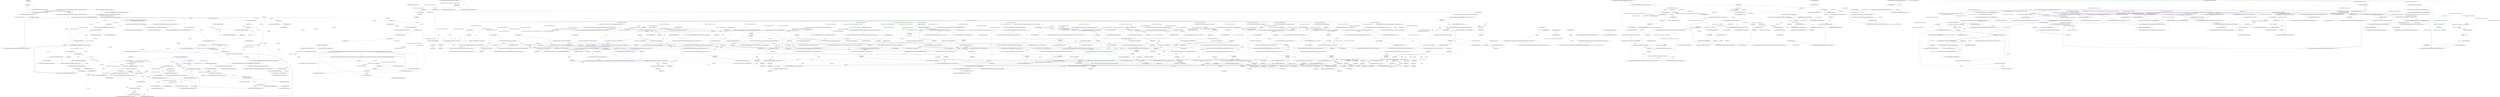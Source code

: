 digraph  {
n43 [label="Nancy.AfterPipeline", span=""];
n44 [label="Nancy.PipelineItem<System.Action<Nancy.NancyContext>>", span=""];
n0 [label="Entry Nancy.AfterPipeline.AfterPipeline()", span="11-11", cluster="Nancy.AfterPipeline.AfterPipeline()"];
n1 [label="Exit Nancy.AfterPipeline.AfterPipeline()", span="11-11", cluster="Nancy.AfterPipeline.AfterPipeline()"];
n2 [label="Entry Nancy.AfterPipeline.AfterPipeline(int)", span="15-15", cluster="Nancy.AfterPipeline.AfterPipeline(int)"];
n3 [label="Exit Nancy.AfterPipeline.AfterPipeline(int)", span="15-15", cluster="Nancy.AfterPipeline.AfterPipeline(int)"];
n4 [label="Entry Nancy.AfterPipeline.implicit operator System.Func<Nancy.NancyContext, System.Threading.CancellationToken, System.Threading.Tasks.Task>(Nancy.AfterPipeline)", span="20-20", cluster="Nancy.AfterPipeline.implicit operator System.Func<Nancy.NancyContext, System.Threading.CancellationToken, System.Threading.Tasks.Task>(Nancy.AfterPipeline)"];
n5 [label="return pipeline.Invoke;", span="22-22", cluster="Nancy.AfterPipeline.implicit operator System.Func<Nancy.NancyContext, System.Threading.CancellationToken, System.Threading.Tasks.Task>(Nancy.AfterPipeline)"];
n6 [label="Exit Nancy.AfterPipeline.implicit operator System.Func<Nancy.NancyContext, System.Threading.CancellationToken, System.Threading.Tasks.Task>(Nancy.AfterPipeline)", span="20-20", cluster="Nancy.AfterPipeline.implicit operator System.Func<Nancy.NancyContext, System.Threading.CancellationToken, System.Threading.Tasks.Task>(Nancy.AfterPipeline)"];
n7 [label="Entry Nancy.AfterPipeline.implicit operator Nancy.AfterPipeline(System.Func<Nancy.NancyContext, System.Threading.CancellationToken, System.Threading.Tasks.Task>)", span="25-25", cluster="Nancy.AfterPipeline.implicit operator Nancy.AfterPipeline(System.Func<Nancy.NancyContext, System.Threading.CancellationToken, System.Threading.Tasks.Task>)"];
n8 [label="var pipeline = new AfterPipeline()", span="27-27", cluster="Nancy.AfterPipeline.implicit operator Nancy.AfterPipeline(System.Func<Nancy.NancyContext, System.Threading.CancellationToken, System.Threading.Tasks.Task>)"];
n9 [label="pipeline.AddItemToEndOfPipeline(func)", span="28-28", cluster="Nancy.AfterPipeline.implicit operator Nancy.AfterPipeline(System.Func<Nancy.NancyContext, System.Threading.CancellationToken, System.Threading.Tasks.Task>)"];
n10 [label="return pipeline;", span="29-29", cluster="Nancy.AfterPipeline.implicit operator Nancy.AfterPipeline(System.Func<Nancy.NancyContext, System.Threading.CancellationToken, System.Threading.Tasks.Task>)"];
n12 [label="Entry Nancy.AsyncNamedPipelineBase<TAsyncDelegate, TSyncDelegate>.AddItemToEndOfPipeline(TAsyncDelegate)", span="87-87", cluster="Nancy.AsyncNamedPipelineBase<TAsyncDelegate, TSyncDelegate>.AddItemToEndOfPipeline(TAsyncDelegate)"];
n11 [label="Exit Nancy.AfterPipeline.implicit operator Nancy.AfterPipeline(System.Func<Nancy.NancyContext, System.Threading.CancellationToken, System.Threading.Tasks.Task>)", span="25-25", cluster="Nancy.AfterPipeline.implicit operator Nancy.AfterPipeline(System.Func<Nancy.NancyContext, System.Threading.CancellationToken, System.Threading.Tasks.Task>)"];
n13 [label="Entry Nancy.AfterPipeline.operator +(Nancy.AfterPipeline, System.Func<Nancy.NancyContext, System.Threading.CancellationToken, System.Threading.Tasks.Task>)", span="32-32", cluster="Nancy.AfterPipeline.operator +(Nancy.AfterPipeline, System.Func<Nancy.NancyContext, System.Threading.CancellationToken, System.Threading.Tasks.Task>)"];
n14 [label="pipeline.AddItemToEndOfPipeline(func)", span="34-34", cluster="Nancy.AfterPipeline.operator +(Nancy.AfterPipeline, System.Func<Nancy.NancyContext, System.Threading.CancellationToken, System.Threading.Tasks.Task>)"];
n15 [label="return pipeline;", span="35-35", cluster="Nancy.AfterPipeline.operator +(Nancy.AfterPipeline, System.Func<Nancy.NancyContext, System.Threading.CancellationToken, System.Threading.Tasks.Task>)"];
n16 [label="Exit Nancy.AfterPipeline.operator +(Nancy.AfterPipeline, System.Func<Nancy.NancyContext, System.Threading.CancellationToken, System.Threading.Tasks.Task>)", span="32-32", cluster="Nancy.AfterPipeline.operator +(Nancy.AfterPipeline, System.Func<Nancy.NancyContext, System.Threading.CancellationToken, System.Threading.Tasks.Task>)"];
n17 [label="Entry Nancy.AfterPipeline.operator +(Nancy.AfterPipeline, System.Action<Nancy.NancyContext>)", span="38-38", cluster="Nancy.AfterPipeline.operator +(Nancy.AfterPipeline, System.Action<Nancy.NancyContext>)"];
n18 [label="pipeline.AddItemToEndOfPipeline(action)", span="40-40", cluster="Nancy.AfterPipeline.operator +(Nancy.AfterPipeline, System.Action<Nancy.NancyContext>)"];
n19 [label="return pipeline;", span="41-41", cluster="Nancy.AfterPipeline.operator +(Nancy.AfterPipeline, System.Action<Nancy.NancyContext>)"];
n21 [label="Entry Nancy.AsyncNamedPipelineBase<TAsyncDelegate, TSyncDelegate>.AddItemToEndOfPipeline(TSyncDelegate)", span="96-96", cluster="Nancy.AsyncNamedPipelineBase<TAsyncDelegate, TSyncDelegate>.AddItemToEndOfPipeline(TSyncDelegate)"];
n20 [label="Exit Nancy.AfterPipeline.operator +(Nancy.AfterPipeline, System.Action<Nancy.NancyContext>)", span="38-38", cluster="Nancy.AfterPipeline.operator +(Nancy.AfterPipeline, System.Action<Nancy.NancyContext>)"];
n22 [label="Entry Nancy.AfterPipeline.operator +(Nancy.AfterPipeline, Nancy.AfterPipeline)", span="44-44", cluster="Nancy.AfterPipeline.operator +(Nancy.AfterPipeline, Nancy.AfterPipeline)"];
n23 [label="pipelineToAdd.PipelineItems", span="46-46", cluster="Nancy.AfterPipeline.operator +(Nancy.AfterPipeline, Nancy.AfterPipeline)"];
n24 [label="pipelineToAddTo.AddItemToEndOfPipeline(pipelineItem)", span="48-48", cluster="Nancy.AfterPipeline.operator +(Nancy.AfterPipeline, Nancy.AfterPipeline)"];
n25 [label="return pipelineToAddTo;", span="51-51", cluster="Nancy.AfterPipeline.operator +(Nancy.AfterPipeline, Nancy.AfterPipeline)"];
n27 [label="Entry Nancy.AsyncNamedPipelineBase<TAsyncDelegate, TSyncDelegate>.AddItemToEndOfPipeline(Nancy.PipelineItem<TAsyncDelegate>, bool)", span="109-109", cluster="Nancy.AsyncNamedPipelineBase<TAsyncDelegate, TSyncDelegate>.AddItemToEndOfPipeline(Nancy.PipelineItem<TAsyncDelegate>, bool)"];
n26 [label="Exit Nancy.AfterPipeline.operator +(Nancy.AfterPipeline, Nancy.AfterPipeline)", span="44-44", cluster="Nancy.AfterPipeline.operator +(Nancy.AfterPipeline, Nancy.AfterPipeline)"];
n28 [label="Entry Nancy.AfterPipeline.Invoke(Nancy.NancyContext, System.Threading.CancellationToken)", span="54-54", cluster="Nancy.AfterPipeline.Invoke(Nancy.NancyContext, System.Threading.CancellationToken)"];
n29 [label="this.PipelineDelegates", span="56-56", cluster="Nancy.AfterPipeline.Invoke(Nancy.NancyContext, System.Threading.CancellationToken)"];
n30 [label="await pipelineDelegate.Invoke(context, cancellationToken).ConfigureAwait(false)", span="58-58", cluster="Nancy.AfterPipeline.Invoke(Nancy.NancyContext, System.Threading.CancellationToken)"];
n31 [label="Exit Nancy.AfterPipeline.Invoke(Nancy.NancyContext, System.Threading.CancellationToken)", span="54-54", cluster="Nancy.AfterPipeline.Invoke(Nancy.NancyContext, System.Threading.CancellationToken)"];
n32 [label="Entry System.Func<T1, T2, TResult>.Invoke(T1, T2)", span="0-0", cluster="System.Func<T1, T2, TResult>.Invoke(T1, T2)"];
n33 [label="Entry System.Threading.Tasks.Task.ConfigureAwait(bool)", span="0-0", cluster="System.Threading.Tasks.Task.ConfigureAwait(bool)"];
n34 [label="Entry Nancy.AfterPipeline.Wrap(Nancy.PipelineItem<System.Action<Nancy.NancyContext>>)", span="67-67", cluster="Nancy.AfterPipeline.Wrap(Nancy.PipelineItem<System.Action<Nancy.NancyContext>>)"];
n35 [label="return new PipelineItem<Func<NancyContext, CancellationToken, Task>>(pipelineItem.Name, (ctx, ct) =>\r\n            {\r\n                pipelineItem.Delegate(ctx);\r\n                return TaskHelpers.CompletedTask;\r\n            });", span="69-73", cluster="Nancy.AfterPipeline.Wrap(Nancy.PipelineItem<System.Action<Nancy.NancyContext>>)"];
n39 [label="pipelineItem.Delegate(ctx)", span="71-71", cluster="lambda expression"];
n36 [label="Exit Nancy.AfterPipeline.Wrap(Nancy.PipelineItem<System.Action<Nancy.NancyContext>>)", span="67-67", cluster="Nancy.AfterPipeline.Wrap(Nancy.PipelineItem<System.Action<Nancy.NancyContext>>)"];
n37 [label="Entry Nancy.PipelineItem<TDelegate>.PipelineItem(string, TDelegate)", span="8-8", cluster="Nancy.PipelineItem<TDelegate>.PipelineItem(string, TDelegate)"];
n38 [label="Entry lambda expression", span="69-73", cluster="lambda expression"];
n40 [label="return TaskHelpers.CompletedTask;", span="72-72", cluster="lambda expression"];
n42 [label="Entry System.Action<T>.Invoke(T)", span="0-0", cluster="System.Action<T>.Invoke(T)"];
n41 [label="Exit lambda expression", span="69-73", cluster="lambda expression"];
m0_32 [label="var existingIndex = this.RemoveByName(item.Name)", span="123-123", cluster="Nancy.AsyncNamedPipelineBase<TAsyncDelegate, TSyncDelegate>.AddItemToEndOfPipeline(Nancy.PipelineItem<TAsyncDelegate>, bool)", file="AsyncNamedPipelineBase.cs"];
m0_34 [label="this.InsertItemAtPipelineIndex(existingIndex, item)", span="127-127", cluster="Nancy.AsyncNamedPipelineBase<TAsyncDelegate, TSyncDelegate>.AddItemToEndOfPipeline(Nancy.PipelineItem<TAsyncDelegate>, bool)", file="AsyncNamedPipelineBase.cs"];
m0_35 [label="this.pipelineItems.Add(item)", span="131-131", cluster="Nancy.AsyncNamedPipelineBase<TAsyncDelegate, TSyncDelegate>.AddItemToEndOfPipeline(Nancy.PipelineItem<TAsyncDelegate>, bool)", file="AsyncNamedPipelineBase.cs"];
m0_33 [label="replaceInPlace && existingIndex != -1", span="125-125", cluster="Nancy.AsyncNamedPipelineBase<TAsyncDelegate, TSyncDelegate>.AddItemToEndOfPipeline(Nancy.PipelineItem<TAsyncDelegate>, bool)", file="AsyncNamedPipelineBase.cs"];
m0_36 [label="Exit Nancy.AsyncNamedPipelineBase<TAsyncDelegate, TSyncDelegate>.AddItemToEndOfPipeline(Nancy.PipelineItem<TAsyncDelegate>, bool)", span="121-121", cluster="Nancy.AsyncNamedPipelineBase<TAsyncDelegate, TSyncDelegate>.AddItemToEndOfPipeline(Nancy.PipelineItem<TAsyncDelegate>, bool)", file="AsyncNamedPipelineBase.cs"];
m0_5 [label="this.pipelineItems = new List<PipelineItem<TAsyncDelegate>>(capacity)", span="32-32", cluster="Nancy.AsyncNamedPipelineBase<TAsyncDelegate, TSyncDelegate>.AsyncNamedPipelineBase(int)", file="AsyncNamedPipelineBase.cs"];
m0_15 [label="Entry Nancy.AsyncNamedPipelineBase<TAsyncDelegate, TSyncDelegate>.AddItemToStartOfPipeline(TSyncDelegate)", span="64-64", cluster="Nancy.AsyncNamedPipelineBase<TAsyncDelegate, TSyncDelegate>.AddItemToStartOfPipeline(TSyncDelegate)", file="AsyncNamedPipelineBase.cs"];
m0_3 [label="return request.Headers[ajaxRequestHeaderKey].Contains(ajaxRequestHeaderValue);", span="20-20", cluster="Nancy.Extensions.RequestExtensions.IsAjaxRequest(Nancy.Request)", file="AsyncNamedPipelineBase.cs"];
m0_0 [label="Entry Nancy.AsyncNamedPipelineBase<TAsyncDelegate, TSyncDelegate>.AsyncNamedPipelineBase()", span="21-21", cluster="Nancy.AsyncNamedPipelineBase<TAsyncDelegate, TSyncDelegate>.AsyncNamedPipelineBase()", file="AsyncNamedPipelineBase.cs"];
m0_1 [label="this.pipelineItems = new List<PipelineItem<TAsyncDelegate>>()", span="23-23", cluster="Nancy.AsyncNamedPipelineBase<TAsyncDelegate, TSyncDelegate>.AsyncNamedPipelineBase()", file="AsyncNamedPipelineBase.cs"];
m0_2 [label="Exit Nancy.AsyncNamedPipelineBase<TAsyncDelegate, TSyncDelegate>.AsyncNamedPipelineBase()", span="21-21", cluster="Nancy.AsyncNamedPipelineBase<TAsyncDelegate, TSyncDelegate>.AsyncNamedPipelineBase()", file="AsyncNamedPipelineBase.cs"];
m0_4 [label="Entry Nancy.AsyncNamedPipelineBase<TAsyncDelegate, TSyncDelegate>.AsyncNamedPipelineBase(int)", span="30-30", cluster="Nancy.AsyncNamedPipelineBase<TAsyncDelegate, TSyncDelegate>.AsyncNamedPipelineBase(int)", file="AsyncNamedPipelineBase.cs"];
m0_18 [label="Entry Nancy.AsyncNamedPipelineBase<TAsyncDelegate, TSyncDelegate>.Wrap(Nancy.PipelineItem<TSyncDelegate>)", span="341-341", cluster="Nancy.AsyncNamedPipelineBase<TAsyncDelegate, TSyncDelegate>.Wrap(Nancy.PipelineItem<TSyncDelegate>)", file="AsyncNamedPipelineBase.cs"];
m0_109 [label="Exit Nancy.AsyncNamedPipelineBase<TAsyncDelegate, TSyncDelegate>.Wrap(Nancy.PipelineItem<TSyncDelegate>)", span="341-341", cluster="Nancy.AsyncNamedPipelineBase<TAsyncDelegate, TSyncDelegate>.Wrap(Nancy.PipelineItem<TSyncDelegate>)", file="AsyncNamedPipelineBase.cs"];
m0_105 [label="Entry System.Collections.Generic.List<T>.RemoveAt(int)", span="0-0", cluster="System.Collections.Generic.List<T>.RemoveAt(int)", file="AsyncNamedPipelineBase.cs"];
m0_42 [label="Entry Nancy.AsyncNamedPipelineBase<TAsyncDelegate, TSyncDelegate>.InsertItemAtPipelineIndex(int, TAsyncDelegate)", span="153-153", cluster="Nancy.AsyncNamedPipelineBase<TAsyncDelegate, TSyncDelegate>.InsertItemAtPipelineIndex(int, TAsyncDelegate)", file="AsyncNamedPipelineBase.cs"];
m0_43 [label="this.InsertItemAtPipelineIndex(index, (PipelineItem<TAsyncDelegate>)item)", span="155-155", cluster="Nancy.AsyncNamedPipelineBase<TAsyncDelegate, TSyncDelegate>.InsertItemAtPipelineIndex(int, TAsyncDelegate)", file="AsyncNamedPipelineBase.cs"];
m0_44 [label="Exit Nancy.AsyncNamedPipelineBase<TAsyncDelegate, TSyncDelegate>.InsertItemAtPipelineIndex(int, TAsyncDelegate)", span="153-153", cluster="Nancy.AsyncNamedPipelineBase<TAsyncDelegate, TSyncDelegate>.InsertItemAtPipelineIndex(int, TAsyncDelegate)", file="AsyncNamedPipelineBase.cs"];
m0_16 [label="this.AddItemToStartOfPipeline(this.Wrap(item))", span="66-66", cluster="Nancy.AsyncNamedPipelineBase<TAsyncDelegate, TSyncDelegate>.AddItemToStartOfPipeline(TSyncDelegate)", file="AsyncNamedPipelineBase.cs"];
m0_17 [label="Exit Nancy.AsyncNamedPipelineBase<TAsyncDelegate, TSyncDelegate>.AddItemToStartOfPipeline(TSyncDelegate)", span="64-64", cluster="Nancy.AsyncNamedPipelineBase<TAsyncDelegate, TSyncDelegate>.AddItemToStartOfPipeline(TSyncDelegate)", file="AsyncNamedPipelineBase.cs"];
m0_59 [label="Entry Nancy.AsyncNamedPipelineBase<TAsyncDelegate, TSyncDelegate>.InsertBefore(string, Nancy.PipelineItem<TAsyncDelegate>)", span="228-228", cluster="Nancy.AsyncNamedPipelineBase<TAsyncDelegate, TSyncDelegate>.InsertBefore(string, Nancy.PipelineItem<TAsyncDelegate>)", file="AsyncNamedPipelineBase.cs"];
m0_63 [label="var existingIndex =\r\n                this.pipelineItems.FindIndex(i => string.Equals(name, i.Name, StringComparison.Ordinal))", span="230-231", cluster="Nancy.AsyncNamedPipelineBase<TAsyncDelegate, TSyncDelegate>.InsertBefore(string, Nancy.PipelineItem<TAsyncDelegate>)", color=green, community=0, file="AsyncNamedPipelineBase.cs"];
m0_64 [label="existingIndex == -1", span="233-233", cluster="Nancy.AsyncNamedPipelineBase<TAsyncDelegate, TSyncDelegate>.InsertBefore(string, Nancy.PipelineItem<TAsyncDelegate>)", file="AsyncNamedPipelineBase.cs"];
m0_66 [label="this.InsertItemAtPipelineIndex(existingIndex, item)", span="238-238", cluster="Nancy.AsyncNamedPipelineBase<TAsyncDelegate, TSyncDelegate>.InsertBefore(string, Nancy.PipelineItem<TAsyncDelegate>)", file="AsyncNamedPipelineBase.cs"];
m0_65 [label="existingIndex = 0", span="235-235", cluster="Nancy.AsyncNamedPipelineBase<TAsyncDelegate, TSyncDelegate>.InsertBefore(string, Nancy.PipelineItem<TAsyncDelegate>)", file="AsyncNamedPipelineBase.cs"];
m0_67 [label="Exit Nancy.AsyncNamedPipelineBase<TAsyncDelegate, TSyncDelegate>.InsertBefore(string, Nancy.PipelineItem<TAsyncDelegate>)", span="228-228", cluster="Nancy.AsyncNamedPipelineBase<TAsyncDelegate, TSyncDelegate>.InsertBefore(string, Nancy.PipelineItem<TAsyncDelegate>)", file="AsyncNamedPipelineBase.cs"];
m0_79 [label="Entry Nancy.AsyncNamedPipelineBase<TAsyncDelegate, TSyncDelegate>.InsertAfter(string, Nancy.PipelineItem<TAsyncDelegate>)", span="280-280", cluster="Nancy.AsyncNamedPipelineBase<TAsyncDelegate, TSyncDelegate>.InsertAfter(string, Nancy.PipelineItem<TAsyncDelegate>)", file="AsyncNamedPipelineBase.cs"];
m0_83 [label="var existingIndex =\r\n                this.pipelineItems.FindIndex(i => string.Equals(name, i.Name, StringComparison.Ordinal))", span="282-283", cluster="Nancy.AsyncNamedPipelineBase<TAsyncDelegate, TSyncDelegate>.InsertAfter(string, Nancy.PipelineItem<TAsyncDelegate>)", color=green, community=0, file="AsyncNamedPipelineBase.cs"];
m0_84 [label="existingIndex == -1", span="285-285", cluster="Nancy.AsyncNamedPipelineBase<TAsyncDelegate, TSyncDelegate>.InsertAfter(string, Nancy.PipelineItem<TAsyncDelegate>)", file="AsyncNamedPipelineBase.cs"];
m0_86 [label="existingIndex++", span="290-290", cluster="Nancy.AsyncNamedPipelineBase<TAsyncDelegate, TSyncDelegate>.InsertAfter(string, Nancy.PipelineItem<TAsyncDelegate>)", file="AsyncNamedPipelineBase.cs"];
m0_85 [label="existingIndex = this.pipelineItems.Count", span="287-287", cluster="Nancy.AsyncNamedPipelineBase<TAsyncDelegate, TSyncDelegate>.InsertAfter(string, Nancy.PipelineItem<TAsyncDelegate>)", file="AsyncNamedPipelineBase.cs"];
m0_87 [label="existingIndex > this.pipelineItems.Count", span="292-292", cluster="Nancy.AsyncNamedPipelineBase<TAsyncDelegate, TSyncDelegate>.InsertAfter(string, Nancy.PipelineItem<TAsyncDelegate>)", file="AsyncNamedPipelineBase.cs"];
m0_88 [label="this.AddItemToEndOfPipeline(item)", span="294-294", cluster="Nancy.AsyncNamedPipelineBase<TAsyncDelegate, TSyncDelegate>.InsertAfter(string, Nancy.PipelineItem<TAsyncDelegate>)", file="AsyncNamedPipelineBase.cs"];
m0_89 [label="this.InsertItemAtPipelineIndex(existingIndex, item)", span="298-298", cluster="Nancy.AsyncNamedPipelineBase<TAsyncDelegate, TSyncDelegate>.InsertAfter(string, Nancy.PipelineItem<TAsyncDelegate>)", file="AsyncNamedPipelineBase.cs"];
m0_90 [label="Exit Nancy.AsyncNamedPipelineBase<TAsyncDelegate, TSyncDelegate>.InsertAfter(string, Nancy.PipelineItem<TAsyncDelegate>)", span="280-280", cluster="Nancy.AsyncNamedPipelineBase<TAsyncDelegate, TSyncDelegate>.InsertAfter(string, Nancy.PipelineItem<TAsyncDelegate>)", file="AsyncNamedPipelineBase.cs"];
m0_25 [label="Entry Nancy.AsyncNamedPipelineBase<TAsyncDelegate, TSyncDelegate>.AddItemToEndOfPipeline(TAsyncDelegate)", span="99-99", cluster="Nancy.AsyncNamedPipelineBase<TAsyncDelegate, TSyncDelegate>.AddItemToEndOfPipeline(TAsyncDelegate)", file="AsyncNamedPipelineBase.cs"];
m0_26 [label="this.AddItemToEndOfPipeline((PipelineItem<TAsyncDelegate>)item)", span="101-101", cluster="Nancy.AsyncNamedPipelineBase<TAsyncDelegate, TSyncDelegate>.AddItemToEndOfPipeline(TAsyncDelegate)", file="AsyncNamedPipelineBase.cs"];
m0_27 [label="Exit Nancy.AsyncNamedPipelineBase<TAsyncDelegate, TSyncDelegate>.AddItemToEndOfPipeline(TAsyncDelegate)", span="99-99", cluster="Nancy.AsyncNamedPipelineBase<TAsyncDelegate, TSyncDelegate>.AddItemToEndOfPipeline(TAsyncDelegate)", file="AsyncNamedPipelineBase.cs"];
m0_80 [label="Entry Nancy.AsyncNamedPipelineBase<TAsyncDelegate, TSyncDelegate>.InsertAfter(string, TSyncDelegate)", span="269-269", cluster="Nancy.AsyncNamedPipelineBase<TAsyncDelegate, TSyncDelegate>.InsertAfter(string, TSyncDelegate)", file="AsyncNamedPipelineBase.cs"];
m0_81 [label="this.InsertAfter(name, this.Wrap(item))", span="271-271", cluster="Nancy.AsyncNamedPipelineBase<TAsyncDelegate, TSyncDelegate>.InsertAfter(string, TSyncDelegate)", file="AsyncNamedPipelineBase.cs"];
m0_82 [label="Exit Nancy.AsyncNamedPipelineBase<TAsyncDelegate, TSyncDelegate>.InsertAfter(string, TSyncDelegate)", span="269-269", cluster="Nancy.AsyncNamedPipelineBase<TAsyncDelegate, TSyncDelegate>.InsertAfter(string, TSyncDelegate)", file="AsyncNamedPipelineBase.cs"];
m0_45 [label="Entry Nancy.AsyncNamedPipelineBase<TAsyncDelegate, TSyncDelegate>.InsertItemAtPipelineIndex(int, TSyncDelegate)", span="163-163", cluster="Nancy.AsyncNamedPipelineBase<TAsyncDelegate, TSyncDelegate>.InsertItemAtPipelineIndex(int, TSyncDelegate)", file="AsyncNamedPipelineBase.cs"];
m0_46 [label="this.InsertItemAtPipelineIndex(index, this.Wrap(item))", span="165-165", cluster="Nancy.AsyncNamedPipelineBase<TAsyncDelegate, TSyncDelegate>.InsertItemAtPipelineIndex(int, TSyncDelegate)", file="AsyncNamedPipelineBase.cs"];
m0_47 [label="Exit Nancy.AsyncNamedPipelineBase<TAsyncDelegate, TSyncDelegate>.InsertItemAtPipelineIndex(int, TSyncDelegate)", span="163-163", cluster="Nancy.AsyncNamedPipelineBase<TAsyncDelegate, TSyncDelegate>.InsertItemAtPipelineIndex(int, TSyncDelegate)", file="AsyncNamedPipelineBase.cs"];
m0_94 [label="Entry Nancy.AsyncNamedPipelineBase<TAsyncDelegate, TSyncDelegate>.InsertAfter(string, Nancy.PipelineItem<TSyncDelegate>)", span="308-308", cluster="Nancy.AsyncNamedPipelineBase<TAsyncDelegate, TSyncDelegate>.InsertAfter(string, Nancy.PipelineItem<TSyncDelegate>)", file="AsyncNamedPipelineBase.cs"];
m0_95 [label="this.InsertAfter(name, this.Wrap(item))", span="310-310", cluster="Nancy.AsyncNamedPipelineBase<TAsyncDelegate, TSyncDelegate>.InsertAfter(string, Nancy.PipelineItem<TSyncDelegate>)", file="AsyncNamedPipelineBase.cs"];
m0_96 [label="Exit Nancy.AsyncNamedPipelineBase<TAsyncDelegate, TSyncDelegate>.InsertAfter(string, Nancy.PipelineItem<TSyncDelegate>)", span="308-308", cluster="Nancy.AsyncNamedPipelineBase<TAsyncDelegate, TSyncDelegate>.InsertAfter(string, Nancy.PipelineItem<TSyncDelegate>)", file="AsyncNamedPipelineBase.cs"];
m0_52 [label="Entry System.Collections.Generic.List<T>.Insert(int, T)", span="0-0", cluster="System.Collections.Generic.List<T>.Insert(int, T)", file="AsyncNamedPipelineBase.cs"];
m0_6 [label="Entry Nancy.Extensions.RequestExtensions.IsLocal(Nancy.Request)", span="27-27", cluster="Nancy.Extensions.RequestExtensions.IsLocal(Nancy.Request)", file="AsyncNamedPipelineBase.cs"];
m0_11 [label="return uri.IsLoopback;", span="37-37", cluster="Nancy.Extensions.RequestExtensions.IsLocal(Nancy.Request)", file="AsyncNamedPipelineBase.cs"];
m0_12 [label="return false;", span="42-42", cluster="Nancy.Extensions.RequestExtensions.IsLocal(Nancy.Request)", file="AsyncNamedPipelineBase.cs"];
m0_13 [label="Exit Nancy.Extensions.RequestExtensions.IsLocal(Nancy.Request)", span="27-27", cluster="Nancy.Extensions.RequestExtensions.IsLocal(Nancy.Request)", file="AsyncNamedPipelineBase.cs"];
m0_76 [label="Entry Nancy.AsyncNamedPipelineBase<TAsyncDelegate, TSyncDelegate>.InsertAfter(string, TAsyncDelegate)", span="258-258", cluster="Nancy.AsyncNamedPipelineBase<TAsyncDelegate, TSyncDelegate>.InsertAfter(string, TAsyncDelegate)", file="AsyncNamedPipelineBase.cs"];
m0_77 [label="this.InsertAfter(name, (PipelineItem<TAsyncDelegate>)item)", span="260-260", cluster="Nancy.AsyncNamedPipelineBase<TAsyncDelegate, TSyncDelegate>.InsertAfter(string, TAsyncDelegate)", file="AsyncNamedPipelineBase.cs"];
m0_78 [label="Exit Nancy.AsyncNamedPipelineBase<TAsyncDelegate, TSyncDelegate>.InsertAfter(string, TAsyncDelegate)", span="258-258", cluster="Nancy.AsyncNamedPipelineBase<TAsyncDelegate, TSyncDelegate>.InsertAfter(string, TAsyncDelegate)", file="AsyncNamedPipelineBase.cs"];
m0_53 [label="Entry Nancy.AsyncNamedPipelineBase<TAsyncDelegate, TSyncDelegate>.InsertItemAtPipelineIndex(int, Nancy.PipelineItem<TSyncDelegate>, bool)", span="195-195", cluster="Nancy.AsyncNamedPipelineBase<TAsyncDelegate, TSyncDelegate>.InsertItemAtPipelineIndex(int, Nancy.PipelineItem<TSyncDelegate>, bool)", file="AsyncNamedPipelineBase.cs"];
m0_54 [label="this.InsertItemAtPipelineIndex(index, this.Wrap(item), replaceInPlace)", span="197-197", cluster="Nancy.AsyncNamedPipelineBase<TAsyncDelegate, TSyncDelegate>.InsertItemAtPipelineIndex(int, Nancy.PipelineItem<TSyncDelegate>, bool)", file="AsyncNamedPipelineBase.cs"];
m0_55 [label="Exit Nancy.AsyncNamedPipelineBase<TAsyncDelegate, TSyncDelegate>.InsertItemAtPipelineIndex(int, Nancy.PipelineItem<TSyncDelegate>, bool)", span="195-195", cluster="Nancy.AsyncNamedPipelineBase<TAsyncDelegate, TSyncDelegate>.InsertItemAtPipelineIndex(int, Nancy.PipelineItem<TSyncDelegate>, bool)", file="AsyncNamedPipelineBase.cs"];
m0_37 [label="Entry Nancy.AsyncNamedPipelineBase<TAsyncDelegate, TSyncDelegate>.RemoveByName(string)", span="318-318", cluster="Nancy.AsyncNamedPipelineBase<TAsyncDelegate, TSyncDelegate>.RemoveByName(string)", file="AsyncNamedPipelineBase.cs"];
m0_99 [label="var existingIndex =\r\n                this.pipelineItems.FindIndex(i => string.Equals(name, i.Name, StringComparison.Ordinal))", span="325-326", cluster="Nancy.AsyncNamedPipelineBase<TAsyncDelegate, TSyncDelegate>.RemoveByName(string)", color=green, community=0, file="AsyncNamedPipelineBase.cs"];
m0_97 [label="string.IsNullOrEmpty(name)", span="320-320", cluster="Nancy.AsyncNamedPipelineBase<TAsyncDelegate, TSyncDelegate>.RemoveByName(string)", file="AsyncNamedPipelineBase.cs"];
m0_100 [label="existingIndex != -1", span="328-328", cluster="Nancy.AsyncNamedPipelineBase<TAsyncDelegate, TSyncDelegate>.RemoveByName(string)", file="AsyncNamedPipelineBase.cs"];
m0_101 [label="this.pipelineItems.RemoveAt(existingIndex)", span="330-330", cluster="Nancy.AsyncNamedPipelineBase<TAsyncDelegate, TSyncDelegate>.RemoveByName(string)", file="AsyncNamedPipelineBase.cs"];
m0_102 [label="return existingIndex;", span="333-333", cluster="Nancy.AsyncNamedPipelineBase<TAsyncDelegate, TSyncDelegate>.RemoveByName(string)", file="AsyncNamedPipelineBase.cs"];
m0_98 [label="return -1;", span="322-322", cluster="Nancy.AsyncNamedPipelineBase<TAsyncDelegate, TSyncDelegate>.RemoveByName(string)", file="AsyncNamedPipelineBase.cs"];
m0_103 [label="Exit Nancy.AsyncNamedPipelineBase<TAsyncDelegate, TSyncDelegate>.RemoveByName(string)", span="318-318", cluster="Nancy.AsyncNamedPipelineBase<TAsyncDelegate, TSyncDelegate>.RemoveByName(string)", file="AsyncNamedPipelineBase.cs"];
m0_22 [label="Entry Nancy.AsyncNamedPipelineBase<TAsyncDelegate, TSyncDelegate>.AddItemToStartOfPipeline(Nancy.PipelineItem<TSyncDelegate>, bool)", span="90-90", cluster="Nancy.AsyncNamedPipelineBase<TAsyncDelegate, TSyncDelegate>.AddItemToStartOfPipeline(Nancy.PipelineItem<TSyncDelegate>, bool)", file="AsyncNamedPipelineBase.cs"];
m0_23 [label="this.AddItemToStartOfPipeline(this.Wrap(item), replaceInPlace)", span="92-92", cluster="Nancy.AsyncNamedPipelineBase<TAsyncDelegate, TSyncDelegate>.AddItemToStartOfPipeline(Nancy.PipelineItem<TSyncDelegate>, bool)", file="AsyncNamedPipelineBase.cs"];
m0_24 [label="Exit Nancy.AsyncNamedPipelineBase<TAsyncDelegate, TSyncDelegate>.AddItemToStartOfPipeline(Nancy.PipelineItem<TSyncDelegate>, bool)", span="90-90", cluster="Nancy.AsyncNamedPipelineBase<TAsyncDelegate, TSyncDelegate>.AddItemToStartOfPipeline(Nancy.PipelineItem<TSyncDelegate>, bool)", file="AsyncNamedPipelineBase.cs"];
m0_104 [label="Entry string.IsNullOrEmpty(string)", span="0-0", cluster="string.IsNullOrEmpty(string)", file="AsyncNamedPipelineBase.cs"];
m0_14 [label="Entry Nancy.AsyncNamedPipelineBase<TAsyncDelegate, TSyncDelegate>.AddItemToStartOfPipeline(Nancy.PipelineItem<TAsyncDelegate>, bool)", span="77-77", cluster="Nancy.AsyncNamedPipelineBase<TAsyncDelegate, TSyncDelegate>.AddItemToStartOfPipeline(Nancy.PipelineItem<TAsyncDelegate>, bool)", file="AsyncNamedPipelineBase.cs"];
m0_7 [label="Entry System.Collections.Generic.List<T>.List(int)", span="0-0", cluster="System.Collections.Generic.List<T>.List(int)", file="AsyncNamedPipelineBase.cs"];
m0_10 [label="Uri.TryCreate(request.Url, UriKind.Absolute, out uri)", span="35-35", cluster="Nancy.Extensions.RequestExtensions.IsLocal(Nancy.Request)", file="AsyncNamedPipelineBase.cs"];
m0_8 [label="return false;", span="31-31", cluster="Nancy.Extensions.RequestExtensions.IsLocal(Nancy.Request)", file="AsyncNamedPipelineBase.cs"];
m0_9 [label="Uri uri = null", span="34-34", cluster="Nancy.Extensions.RequestExtensions.IsLocal(Nancy.Request)", file="AsyncNamedPipelineBase.cs"];
m0_39 [label="Entry Nancy.AsyncNamedPipelineBase<TAsyncDelegate, TSyncDelegate>.AddItemToEndOfPipeline(Nancy.PipelineItem<TSyncDelegate>, bool)", span="143-143", cluster="Nancy.AsyncNamedPipelineBase<TAsyncDelegate, TSyncDelegate>.AddItemToEndOfPipeline(Nancy.PipelineItem<TSyncDelegate>, bool)", file="AsyncNamedPipelineBase.cs"];
m0_40 [label="this.AddItemToEndOfPipeline(this.Wrap(item), replaceInPlace)", span="145-145", cluster="Nancy.AsyncNamedPipelineBase<TAsyncDelegate, TSyncDelegate>.AddItemToEndOfPipeline(Nancy.PipelineItem<TSyncDelegate>, bool)", file="AsyncNamedPipelineBase.cs"];
m0_41 [label="Exit Nancy.AsyncNamedPipelineBase<TAsyncDelegate, TSyncDelegate>.AddItemToEndOfPipeline(Nancy.PipelineItem<TSyncDelegate>, bool)", span="143-143", cluster="Nancy.AsyncNamedPipelineBase<TAsyncDelegate, TSyncDelegate>.AddItemToEndOfPipeline(Nancy.PipelineItem<TSyncDelegate>, bool)", file="AsyncNamedPipelineBase.cs"];
m0_68 [label="Entry System.Collections.Generic.List<T>.FindIndex(System.Predicate<T>)", span="0-0", cluster="System.Collections.Generic.List<T>.FindIndex(System.Predicate<T>)", file="AsyncNamedPipelineBase.cs"];
m0_19 [label="this.InsertItemAtPipelineIndex(0, item, replaceInPlace)", span="79-79", cluster="Nancy.AsyncNamedPipelineBase<TAsyncDelegate, TSyncDelegate>.AddItemToStartOfPipeline(Nancy.PipelineItem<TAsyncDelegate>, bool)", file="AsyncNamedPipelineBase.cs"];
m0_20 [label="Exit Nancy.AsyncNamedPipelineBase<TAsyncDelegate, TSyncDelegate>.AddItemToStartOfPipeline(Nancy.PipelineItem<TAsyncDelegate>, bool)", span="77-77", cluster="Nancy.AsyncNamedPipelineBase<TAsyncDelegate, TSyncDelegate>.AddItemToStartOfPipeline(Nancy.PipelineItem<TAsyncDelegate>, bool)", file="AsyncNamedPipelineBase.cs"];
m0_56 [label="Entry Nancy.AsyncNamedPipelineBase<TAsyncDelegate, TSyncDelegate>.InsertBefore(string, TAsyncDelegate)", span="206-206", cluster="Nancy.AsyncNamedPipelineBase<TAsyncDelegate, TSyncDelegate>.InsertBefore(string, TAsyncDelegate)", file="AsyncNamedPipelineBase.cs"];
m0_57 [label="this.InsertBefore(name, (PipelineItem<TAsyncDelegate>)item)", span="208-208", cluster="Nancy.AsyncNamedPipelineBase<TAsyncDelegate, TSyncDelegate>.InsertBefore(string, TAsyncDelegate)", file="AsyncNamedPipelineBase.cs"];
m0_58 [label="Exit Nancy.AsyncNamedPipelineBase<TAsyncDelegate, TSyncDelegate>.InsertBefore(string, TAsyncDelegate)", span="206-206", cluster="Nancy.AsyncNamedPipelineBase<TAsyncDelegate, TSyncDelegate>.InsertBefore(string, TAsyncDelegate)", file="AsyncNamedPipelineBase.cs"];
m0_106 [label="Entry lambda expression", span="326-326", cluster="lambda expression", file="AsyncNamedPipelineBase.cs"];
m0_69 [label="Entry lambda expression", span="231-231", cluster="lambda expression", file="AsyncNamedPipelineBase.cs"];
m0_70 [label="string.Equals(name, i.Name, StringComparison.Ordinal)", span="231-231", cluster="lambda expression", color=green, community=0, file="AsyncNamedPipelineBase.cs"];
m0_71 [label="Exit lambda expression", span="231-231", cluster="lambda expression", file="AsyncNamedPipelineBase.cs"];
m0_91 [label="Entry lambda expression", span="283-283", cluster="lambda expression", file="AsyncNamedPipelineBase.cs"];
m0_92 [label="string.Equals(name, i.Name, StringComparison.Ordinal)", span="283-283", cluster="lambda expression", color=green, community=0, file="AsyncNamedPipelineBase.cs"];
m0_93 [label="Exit lambda expression", span="283-283", cluster="lambda expression", file="AsyncNamedPipelineBase.cs"];
m0_107 [label="string.Equals(name, i.Name, StringComparison.Ordinal)", span="326-326", cluster="lambda expression", color=green, community=0, file="AsyncNamedPipelineBase.cs"];
m0_108 [label="Exit lambda expression", span="326-326", cluster="lambda expression", file="AsyncNamedPipelineBase.cs"];
m0_60 [label="Entry Nancy.AsyncNamedPipelineBase<TAsyncDelegate, TSyncDelegate>.InsertBefore(string, TSyncDelegate)", span="217-217", cluster="Nancy.AsyncNamedPipelineBase<TAsyncDelegate, TSyncDelegate>.InsertBefore(string, TSyncDelegate)", file="AsyncNamedPipelineBase.cs"];
m0_61 [label="this.InsertBefore(name, this.Wrap(item))", span="219-219", cluster="Nancy.AsyncNamedPipelineBase<TAsyncDelegate, TSyncDelegate>.InsertBefore(string, TSyncDelegate)", file="AsyncNamedPipelineBase.cs"];
m0_62 [label="Exit Nancy.AsyncNamedPipelineBase<TAsyncDelegate, TSyncDelegate>.InsertBefore(string, TSyncDelegate)", span="217-217", cluster="Nancy.AsyncNamedPipelineBase<TAsyncDelegate, TSyncDelegate>.InsertBefore(string, TSyncDelegate)", file="AsyncNamedPipelineBase.cs"];
m0_72 [label="Entry string.Equals(string, string, System.StringComparison)", span="0-0", cluster="string.Equals(string, string, System.StringComparison)", file="AsyncNamedPipelineBase.cs"];
m0_21 [label="Entry Nancy.AsyncNamedPipelineBase<TAsyncDelegate, TSyncDelegate>.InsertItemAtPipelineIndex(int, Nancy.PipelineItem<TAsyncDelegate>, bool)", span="177-177", cluster="Nancy.AsyncNamedPipelineBase<TAsyncDelegate, TSyncDelegate>.InsertItemAtPipelineIndex(int, Nancy.PipelineItem<TAsyncDelegate>, bool)", file="AsyncNamedPipelineBase.cs"];
m0_48 [label="var existingIndex = this.RemoveByName(item.Name)", span="179-179", cluster="Nancy.AsyncNamedPipelineBase<TAsyncDelegate, TSyncDelegate>.InsertItemAtPipelineIndex(int, Nancy.PipelineItem<TAsyncDelegate>, bool)", file="AsyncNamedPipelineBase.cs"];
m0_50 [label="this.pipelineItems.Insert(newIndex, item)", span="183-183", cluster="Nancy.AsyncNamedPipelineBase<TAsyncDelegate, TSyncDelegate>.InsertItemAtPipelineIndex(int, Nancy.PipelineItem<TAsyncDelegate>, bool)", file="AsyncNamedPipelineBase.cs"];
m0_49 [label="var newIndex = (replaceInPlace && existingIndex != -1) ? existingIndex : index", span="181-181", cluster="Nancy.AsyncNamedPipelineBase<TAsyncDelegate, TSyncDelegate>.InsertItemAtPipelineIndex(int, Nancy.PipelineItem<TAsyncDelegate>, bool)", file="AsyncNamedPipelineBase.cs"];
m0_51 [label="Exit Nancy.AsyncNamedPipelineBase<TAsyncDelegate, TSyncDelegate>.InsertItemAtPipelineIndex(int, Nancy.PipelineItem<TAsyncDelegate>, bool)", span="177-177", cluster="Nancy.AsyncNamedPipelineBase<TAsyncDelegate, TSyncDelegate>.InsertItemAtPipelineIndex(int, Nancy.PipelineItem<TAsyncDelegate>, bool)", file="AsyncNamedPipelineBase.cs"];
m0_38 [label="Entry System.Collections.Generic.List<T>.Add(T)", span="0-0", cluster="System.Collections.Generic.List<T>.Add(T)", file="AsyncNamedPipelineBase.cs"];
m0_73 [label="Entry Nancy.AsyncNamedPipelineBase<TAsyncDelegate, TSyncDelegate>.InsertBefore(string, Nancy.PipelineItem<TSyncDelegate>)", span="247-247", cluster="Nancy.AsyncNamedPipelineBase<TAsyncDelegate, TSyncDelegate>.InsertBefore(string, Nancy.PipelineItem<TSyncDelegate>)", file="AsyncNamedPipelineBase.cs"];
m0_74 [label="this.InsertBefore(name, this.Wrap(item))", span="249-249", cluster="Nancy.AsyncNamedPipelineBase<TAsyncDelegate, TSyncDelegate>.InsertBefore(string, Nancy.PipelineItem<TSyncDelegate>)", file="AsyncNamedPipelineBase.cs"];
m0_75 [label="Exit Nancy.AsyncNamedPipelineBase<TAsyncDelegate, TSyncDelegate>.InsertBefore(string, Nancy.PipelineItem<TSyncDelegate>)", span="247-247", cluster="Nancy.AsyncNamedPipelineBase<TAsyncDelegate, TSyncDelegate>.InsertBefore(string, Nancy.PipelineItem<TSyncDelegate>)", file="AsyncNamedPipelineBase.cs"];
m0_29 [label="Entry Nancy.AsyncNamedPipelineBase<TAsyncDelegate, TSyncDelegate>.AddItemToEndOfPipeline(TSyncDelegate)", span="108-108", cluster="Nancy.AsyncNamedPipelineBase<TAsyncDelegate, TSyncDelegate>.AddItemToEndOfPipeline(TSyncDelegate)", file="AsyncNamedPipelineBase.cs"];
m0_30 [label="this.AddItemToEndOfPipeline(this.Wrap(item))", span="110-110", cluster="Nancy.AsyncNamedPipelineBase<TAsyncDelegate, TSyncDelegate>.AddItemToEndOfPipeline(TSyncDelegate)", file="AsyncNamedPipelineBase.cs"];
m0_31 [label="Exit Nancy.AsyncNamedPipelineBase<TAsyncDelegate, TSyncDelegate>.AddItemToEndOfPipeline(TSyncDelegate)", span="108-108", cluster="Nancy.AsyncNamedPipelineBase<TAsyncDelegate, TSyncDelegate>.AddItemToEndOfPipeline(TSyncDelegate)", file="AsyncNamedPipelineBase.cs"];
m0_110 [label="Nancy.AsyncNamedPipelineBase<TAsyncDelegate, TSyncDelegate>", span="", file="AsyncNamedPipelineBase.cs"];
m0_111 [label=string, span="", file="AsyncNamedPipelineBase.cs"];
m0_112 [label=string, span="", file="AsyncNamedPipelineBase.cs"];
m0_113 [label=string, span="", file="AsyncNamedPipelineBase.cs"];
m1_64 [label="Entry System.Net.HttpListenerResponse.AddHeader(string, string)", span="0-0", cluster="System.Net.HttpListenerResponse.AddHeader(string, string)", file="BeforePipeline.cs"];
m1_28 [label="Entry System.Net.HttpListener.Stop()", span="0-0", cluster="System.Net.HttpListener.Stop()", file="BeforePipeline.cs"];
m1_29 [label="Entry Nancy.Hosting.Self.NancyHost.ConvertRequestToNancyRequest(System.Net.HttpListenerRequest)", span="89-89", cluster="Nancy.Hosting.Self.NancyHost.ConvertRequestToNancyRequest(System.Net.HttpListenerRequest)", color=green, community=0, file="BeforePipeline.cs"];
m1_31 [label="baseUri == null", span="93-93", cluster="Nancy.Hosting.Self.NancyHost.ConvertRequestToNancyRequest(System.Net.HttpListenerRequest)", file="BeforePipeline.cs"];
m1_30 [label="var baseUri = baseUriList.FirstOrDefault(uri => uri.IsCaseInsensitiveBaseOf(request.Url))", span="91-91", cluster="Nancy.Hosting.Self.NancyHost.ConvertRequestToNancyRequest(System.Net.HttpListenerRequest)", file="BeforePipeline.cs"];
m1_33 [label="var expectedRequestLength =\r\n                GetExpectedRequestLength(request.Headers.ToDictionary())", span="98-99", cluster="Nancy.Hosting.Self.NancyHost.ConvertRequestToNancyRequest(System.Net.HttpListenerRequest)", color=green, community=0, file="BeforePipeline.cs"];
m1_32 [label="throw new InvalidOperationException(String.Format(''Unable to locate base URI for request: {0}'',request.Url));", span="95-95", cluster="Nancy.Hosting.Self.NancyHost.ConvertRequestToNancyRequest(System.Net.HttpListenerRequest)", file="BeforePipeline.cs"];
m1_34 [label="var relativeUrl = baseUri.MakeAppLocalPath(request.Url)", span="101-101", cluster="Nancy.Hosting.Self.NancyHost.ConvertRequestToNancyRequest(System.Net.HttpListenerRequest)", file="BeforePipeline.cs"];
m1_80 [label="Entry long.TryParse(string, System.Globalization.NumberStyles, System.IFormatProvider, out long)", span="0-0", cluster="long.TryParse(string, System.Globalization.NumberStyles, System.IFormatProvider, out long)", file="BeforePipeline.cs"];
m1_94 [label="Entry Nancy.INancyEngine.HandleRequest(Nancy.Request)", span="21-21", cluster="Nancy.INancyEngine.HandleRequest(Nancy.Request)", file="BeforePipeline.cs"];
m1_48 [label="Entry Nancy.IO.RequestStream.FromStream(System.IO.Stream, long, bool)", span="233-233", cluster="Nancy.IO.RequestStream.FromStream(System.IO.Stream, long, bool)", file="BeforePipeline.cs"];
m1_88 [label="Entry System.Net.HttpListener.EndGetContext(System.IAsyncResult)", span="0-0", cluster="System.Net.HttpListener.EndGetContext(System.IAsyncResult)", file="BeforePipeline.cs"];
m1_7 [label="bootstrapper.Initialise()", span="49-49", cluster="Nancy.Hosting.Self.NancyHost.NancyHost(Nancy.Bootstrapper.INancyBootstrapper, params System.Uri[])", file="BeforePipeline.cs"];
m1_9 [label="Exit Nancy.Hosting.Self.NancyHost.NancyHost(Nancy.Bootstrapper.INancyBootstrapper, params System.Uri[])", span="39-39", cluster="Nancy.Hosting.Self.NancyHost.NancyHost(Nancy.Bootstrapper.INancyBootstrapper, params System.Uri[])", file="BeforePipeline.cs"];
m1_8 [label="engine = bootstrapper.GetEngine()", span="50-50", cluster="Nancy.Hosting.Self.NancyHost.NancyHost(Nancy.Bootstrapper.INancyBootstrapper, params System.Uri[])", file="BeforePipeline.cs"];
m1_10 [label="Entry System.Net.HttpListener.HttpListener()", span="0-0", cluster="System.Net.HttpListener.HttpListener()", file="BeforePipeline.cs"];
m1_11 [label="Entry System.Uri.ToString()", span="0-0", cluster="System.Uri.ToString()", file="BeforePipeline.cs"];
m1_17 [label="Entry Nancy.BeforePipeline.operator +(Nancy.BeforePipeline, System.Func<Nancy.NancyContext, Nancy.Response>)", span="35-35", cluster="Nancy.BeforePipeline.operator +(Nancy.BeforePipeline, System.Func<Nancy.NancyContext, Nancy.Response>)", file="BeforePipeline.cs"];
m1_18 [label="pipeline.AddItemToEndOfPipeline(action)", span="37-37", cluster="Nancy.BeforePipeline.operator +(Nancy.BeforePipeline, System.Func<Nancy.NancyContext, Nancy.Response>)", file="BeforePipeline.cs"];
m1_19 [label="return pipeline;", span="38-38", cluster="Nancy.BeforePipeline.operator +(Nancy.BeforePipeline, System.Func<Nancy.NancyContext, Nancy.Response>)", file="BeforePipeline.cs", color=green, community=0];
m1_20 [label="Exit Nancy.BeforePipeline.operator +(Nancy.BeforePipeline, System.Func<Nancy.NancyContext, Nancy.Response>)", span="35-35", cluster="Nancy.BeforePipeline.operator +(Nancy.BeforePipeline, System.Func<Nancy.NancyContext, Nancy.Response>)", file="BeforePipeline.cs"];
m1_21 [label="Entry Nancy.AsyncNamedPipelineBase<TAsyncDelegate, TSyncDelegate>.AddItemToEndOfPipeline(TSyncDelegate)", span="108-108", cluster="Nancy.AsyncNamedPipelineBase<TAsyncDelegate, TSyncDelegate>.AddItemToEndOfPipeline(TSyncDelegate)", file="BeforePipeline.cs"];
m1_22 [label="Exit Nancy.Hosting.Self.NancyHost.Start()", span="67-67", cluster="Nancy.Hosting.Self.NancyHost.Start()", file="BeforePipeline.cs"];
m1_40 [label="Entry string.Format(string, object)", span="0-0", cluster="string.Format(string, object)", file="BeforePipeline.cs"];
m1_35 [label="Entry System.Func<T1, T2, TResult>.Invoke(T1, T2)", span="0-0", cluster="System.Func<T1, T2, TResult>.Invoke(T1, T2)", file="BeforePipeline.cs"];
m1_36 [label="Entry System.Threading.Tasks.Task<TResult>.ConfigureAwait(bool)", span="0-0", cluster="System.Threading.Tasks.Task<TResult>.ConfigureAwait(bool)", file="BeforePipeline.cs"];
m1_37 [label="Exit Nancy.Hosting.Self.NancyHost.ConvertRequestToNancyRequest(System.Net.HttpListenerRequest)", span="89-89", cluster="Nancy.Hosting.Self.NancyHost.ConvertRequestToNancyRequest(System.Net.HttpListenerRequest)", file="BeforePipeline.cs"];
m1_46 [label="Nancy.BeforePipeline", span="", cluster="Nancy.Helpers.HttpUtility.UrlDecode(string)", file="BeforePipeline.cs"];
m1_13 [label="Entry Nancy.Bootstrapper.INancyBootstrapper.Initialise()", span="10-10", cluster="Nancy.Bootstrapper.INancyBootstrapper.Initialise()", file="BeforePipeline.cs"];
m1_14 [label="Entry Nancy.Bootstrapper.INancyBootstrapper.GetEngine()", span="16-16", cluster="Nancy.Bootstrapper.INancyBootstrapper.GetEngine()", color=green, community=0, file="BeforePipeline.cs"];
m1_15 [label="Entry Nancy.Hosting.Self.NancyHost.NancyHost(System.Uri, Nancy.Bootstrapper.INancyBootstrapper)", span="59-59", cluster="Nancy.Hosting.Self.NancyHost.NancyHost(System.Uri, Nancy.Bootstrapper.INancyBootstrapper)", color=green, community=0, file="BeforePipeline.cs"];
m1_16 [label="Exit Nancy.Hosting.Self.NancyHost.NancyHost(System.Uri, Nancy.Bootstrapper.INancyBootstrapper)", span="59-59", cluster="Nancy.Hosting.Self.NancyHost.NancyHost(System.Uri, Nancy.Bootstrapper.INancyBootstrapper)", file="BeforePipeline.cs"];
m1_42 [label="Entry Nancy.Hosting.Self.NancyHost.GetExpectedRequestLength(System.Collections.Generic.IDictionary<string, System.Collections.Generic.IEnumerable<string>>)", span="142-142", cluster="Nancy.Hosting.Self.NancyHost.GetExpectedRequestLength(System.Collections.Generic.IDictionary<string, System.Collections.Generic.IEnumerable<string>>)", file="BeforePipeline.cs"];
m1_68 [label="incomingHeaders == null", span="144-144", cluster="Nancy.Hosting.Self.NancyHost.GetExpectedRequestLength(System.Collections.Generic.IDictionary<string, System.Collections.Generic.IEnumerable<string>>)", file="BeforePipeline.cs"];
m1_70 [label="!incomingHeaders.ContainsKey(''Content-Length'')", span="149-149", cluster="Nancy.Hosting.Self.NancyHost.GetExpectedRequestLength(System.Collections.Generic.IDictionary<string, System.Collections.Generic.IEnumerable<string>>)", file="BeforePipeline.cs"];
m1_72 [label="var headerValue =\r\n                incomingHeaders[''Content-Length''].SingleOrDefault()", span="154-155", cluster="Nancy.Hosting.Self.NancyHost.GetExpectedRequestLength(System.Collections.Generic.IDictionary<string, System.Collections.Generic.IEnumerable<string>>)", file="BeforePipeline.cs"];
m1_69 [label="return 0;", span="146-146", cluster="Nancy.Hosting.Self.NancyHost.GetExpectedRequestLength(System.Collections.Generic.IDictionary<string, System.Collections.Generic.IEnumerable<string>>)", file="BeforePipeline.cs"];
m1_71 [label="return 0;", span="151-151", cluster="Nancy.Hosting.Self.NancyHost.GetExpectedRequestLength(System.Collections.Generic.IDictionary<string, System.Collections.Generic.IEnumerable<string>>)", file="BeforePipeline.cs"];
m1_73 [label="headerValue == null", span="157-157", cluster="Nancy.Hosting.Self.NancyHost.GetExpectedRequestLength(System.Collections.Generic.IDictionary<string, System.Collections.Generic.IEnumerable<string>>)", file="BeforePipeline.cs"];
m1_76 [label="return !long.TryParse(headerValue, NumberStyles.Any, CultureInfo.InvariantCulture, out contentLength) ?\r\n                0 : \r\n                contentLength;", span="164-166", cluster="Nancy.Hosting.Self.NancyHost.GetExpectedRequestLength(System.Collections.Generic.IDictionary<string, System.Collections.Generic.IEnumerable<string>>)", file="BeforePipeline.cs"];
m1_74 [label="return 0;", span="159-159", cluster="Nancy.Hosting.Self.NancyHost.GetExpectedRequestLength(System.Collections.Generic.IDictionary<string, System.Collections.Generic.IEnumerable<string>>)", file="BeforePipeline.cs"];
m1_75 [label="long contentLength", span="162-162", cluster="Nancy.Hosting.Self.NancyHost.GetExpectedRequestLength(System.Collections.Generic.IDictionary<string, System.Collections.Generic.IEnumerable<string>>)", file="BeforePipeline.cs"];
m1_77 [label="Exit Nancy.Hosting.Self.NancyHost.GetExpectedRequestLength(System.Collections.Generic.IDictionary<string, System.Collections.Generic.IEnumerable<string>>)", span="142-142", cluster="Nancy.Hosting.Self.NancyHost.GetExpectedRequestLength(System.Collections.Generic.IDictionary<string, System.Collections.Generic.IEnumerable<string>>)", file="BeforePipeline.cs"];
m1_0 [label="Entry Nancy.Hosting.Self.NancyHost.NancyHost(params System.Uri[])", span="30-30", cluster="Nancy.Hosting.Self.NancyHost.NancyHost(params System.Uri[])", file="BeforePipeline.cs"];
m1_1 [label="Exit Nancy.Hosting.Self.NancyHost.NancyHost(params System.Uri[])", span="30-30", cluster="Nancy.Hosting.Self.NancyHost.NancyHost(params System.Uri[])", file="BeforePipeline.cs"];
m1_44 [label="Entry Nancy.Url.Url()", span="16-16", cluster="Nancy.Url.Url()", file="BeforePipeline.cs"];
m1_4 [label="listener = new HttpListener()", span="42-42", cluster="Nancy.Hosting.Self.NancyHost.NancyHost(Nancy.Bootstrapper.INancyBootstrapper, params System.Uri[])", file="BeforePipeline.cs"];
m1_5 [label=baseUriList, span="44-44", cluster="Nancy.Hosting.Self.NancyHost.NancyHost(Nancy.Bootstrapper.INancyBootstrapper, params System.Uri[])", file="BeforePipeline.cs"];
m1_6 [label="listener.Prefixes.Add(baseUri.ToString())", span="46-46", cluster="Nancy.Hosting.Self.NancyHost.NancyHost(Nancy.Bootstrapper.INancyBootstrapper, params System.Uri[])", file="BeforePipeline.cs"];
m1_54 [label="Entry Nancy.Hosting.Self.NancyHost.ConvertNancyResponseToResponse(Nancy.Response, System.Net.HttpListenerResponse)", span="121-121", cluster="Nancy.Hosting.Self.NancyHost.ConvertNancyResponseToResponse(Nancy.Response, System.Net.HttpListenerResponse)", file="BeforePipeline.cs"];
m1_55 [label="nancyResponse.Headers", span="123-123", cluster="Nancy.Hosting.Self.NancyHost.ConvertNancyResponseToResponse(Nancy.Response, System.Net.HttpListenerResponse)", file="BeforePipeline.cs"];
m1_56 [label="response.AddHeader(header.Key, header.Value)", span="125-125", cluster="Nancy.Hosting.Self.NancyHost.ConvertNancyResponseToResponse(Nancy.Response, System.Net.HttpListenerResponse)", file="BeforePipeline.cs"];
m1_57 [label="nancyResponse.Cookies", span="128-128", cluster="Nancy.Hosting.Self.NancyHost.ConvertNancyResponseToResponse(Nancy.Response, System.Net.HttpListenerResponse)", file="BeforePipeline.cs"];
m1_58 [label="response.Headers.Add(HttpResponseHeader.SetCookie, nancyCookie.ToString())", span="130-130", cluster="Nancy.Hosting.Self.NancyHost.ConvertNancyResponseToResponse(Nancy.Response, System.Net.HttpListenerResponse)", file="BeforePipeline.cs"];
m1_59 [label="response.ContentType = nancyResponse.ContentType", span="133-133", cluster="Nancy.Hosting.Self.NancyHost.ConvertNancyResponseToResponse(Nancy.Response, System.Net.HttpListenerResponse)", file="BeforePipeline.cs"];
m1_60 [label="response.StatusCode = (int)nancyResponse.StatusCode", span="134-134", cluster="Nancy.Hosting.Self.NancyHost.ConvertNancyResponseToResponse(Nancy.Response, System.Net.HttpListenerResponse)", file="BeforePipeline.cs"];
m1_61 [label="var output = response.OutputStream", span="136-136", cluster="Nancy.Hosting.Self.NancyHost.ConvertNancyResponseToResponse(Nancy.Response, System.Net.HttpListenerResponse)", file="BeforePipeline.cs"];
m1_62 [label="nancyResponse.Contents.Invoke(output)", span="138-138", cluster="Nancy.Hosting.Self.NancyHost.ConvertNancyResponseToResponse(Nancy.Response, System.Net.HttpListenerResponse)", file="BeforePipeline.cs"];
m1_63 [label="Exit Nancy.Hosting.Self.NancyHost.ConvertNancyResponseToResponse(Nancy.Response, System.Net.HttpListenerResponse)", span="121-121", cluster="Nancy.Hosting.Self.NancyHost.ConvertNancyResponseToResponse(Nancy.Response, System.Net.HttpListenerResponse)", file="BeforePipeline.cs"];
m1_67 [label="Entry System.Action<T>.Invoke(T)", span="0-0", cluster="System.Action<T>.Invoke(T)", file="BeforePipeline.cs"];
m1_39 [label="Entry System.InvalidOperationException.InvalidOperationException(string)", span="0-0", cluster="System.InvalidOperationException.InvalidOperationException(string)", file="BeforePipeline.cs"];
m1_41 [label="Entry System.Collections.Specialized.NameValueCollection.ToDictionary()", span="9-9", cluster="System.Collections.Specialized.NameValueCollection.ToDictionary()", file="BeforePipeline.cs"];
m1_12 [label="Entry System.Net.HttpListenerPrefixCollection.Add(string)", span="0-0", cluster="System.Net.HttpListenerPrefixCollection.Add(string)", file="BeforePipeline.cs"];
m1_79 [label="Entry System.Collections.Generic.IEnumerable<TSource>.SingleOrDefault<TSource>()", span="0-0", cluster="System.Collections.Generic.IEnumerable<TSource>.SingleOrDefault<TSource>()", file="BeforePipeline.cs"];
m1_53 [label="Entry System.Uri.IsCaseInsensitiveBaseOf(System.Uri)", span="11-11", cluster="System.Uri.IsCaseInsensitiveBaseOf(System.Uri)", file="BeforePipeline.cs"];
m1_25 [label="Entry Nancy.Hosting.Self.NancyHost.Stop()", span="84-84", cluster="Nancy.Hosting.Self.NancyHost.Stop()", file="BeforePipeline.cs"];
m1_26 [label="listener.Stop()", span="86-86", cluster="Nancy.Hosting.Self.NancyHost.Stop()", file="BeforePipeline.cs"];
m1_27 [label="Exit Nancy.Hosting.Self.NancyHost.Stop()", span="84-84", cluster="Nancy.Hosting.Self.NancyHost.Stop()", file="BeforePipeline.cs"];
m1_78 [label="Entry System.Collections.Generic.IDictionary<TKey, TValue>.ContainsKey(TKey)", span="0-0", cluster="System.Collections.Generic.IDictionary<TKey, TValue>.ContainsKey(TKey)", file="BeforePipeline.cs"];
m1_50 [label="Entry lambda expression", span="91-91", cluster="lambda expression", file="BeforePipeline.cs"];
m1_51 [label="uri.IsCaseInsensitiveBaseOf(request.Url)", span="91-91", cluster="lambda expression", file="BeforePipeline.cs"];
m1_52 [label="Exit lambda expression", span="91-91", cluster="lambda expression", file="BeforePipeline.cs"];
m1_38 [label="Entry Unk.FirstOrDefault", span="", cluster="Unk.FirstOrDefault", file="BeforePipeline.cs"];
m1_23 [label="Entry System.Net.HttpListener.Start()", span="0-0", cluster="System.Net.HttpListener.Start()", file="BeforePipeline.cs"];
m1_2 [label="Entry Nancy.Hosting.Self.NancyHost.NancyHost(Nancy.Bootstrapper.INancyBootstrapper, params System.Uri[])", span="39-39", cluster="Nancy.Hosting.Self.NancyHost.NancyHost(Nancy.Bootstrapper.INancyBootstrapper, params System.Uri[])", file="BeforePipeline.cs"];
m1_3 [label="baseUriList = baseUris", span="41-41", cluster="Nancy.Hosting.Self.NancyHost.NancyHost(Nancy.Bootstrapper.INancyBootstrapper, params System.Uri[])", file="BeforePipeline.cs"];
m1_49 [label="Entry System.Net.IPAddress.ToString()", span="0-0", cluster="System.Net.IPAddress.ToString()", file="BeforePipeline.cs"];
m1_47 [label="Entry Nancy.Request.Request(string, Nancy.Url, Nancy.IO.RequestStream, System.Collections.Generic.IDictionary<string, System.Collections.Generic.IEnumerable<string>>, string)", span="46-46", cluster="Nancy.Request.Request(string, Nancy.Url, Nancy.IO.RequestStream, System.Collections.Generic.IDictionary<string, System.Collections.Generic.IEnumerable<string>>, string)", file="BeforePipeline.cs"];
m1_43 [label="Entry Unk.MakeAppLocalPath", span="", cluster="Unk.MakeAppLocalPath", file="BeforePipeline.cs"];
m1_66 [label="Entry System.Net.WebHeaderCollection.Add(System.Net.HttpResponseHeader, string)", span="0-0", cluster="System.Net.WebHeaderCollection.Add(System.Net.HttpResponseHeader, string)", file="BeforePipeline.cs"];
m1_89 [label="Entry Nancy.Hosting.Self.NancyHost.Process(System.Net.HttpListenerContext)", span="184-184", cluster="Nancy.Hosting.Self.NancyHost.Process(System.Net.HttpListenerContext)", file="BeforePipeline.cs"];
m1_90 [label="var nancyRequest = \r\n                ConvertRequestToNancyRequest(ctx.Request)", span="186-187", cluster="Nancy.Hosting.Self.NancyHost.Process(System.Net.HttpListenerContext)", file="BeforePipeline.cs"];
m1_92 [label="ConvertNancyResponseToResponse(nancyContext.Response, ctx.Response)", span="191-191", cluster="Nancy.Hosting.Self.NancyHost.Process(System.Net.HttpListenerContext)", file="BeforePipeline.cs"];
m1_91 [label="var nancyContext = engine.HandleRequest(nancyRequest)", span="189-189", cluster="Nancy.Hosting.Self.NancyHost.Process(System.Net.HttpListenerContext)", file="BeforePipeline.cs"];
m1_93 [label="Exit Nancy.Hosting.Self.NancyHost.Process(System.Net.HttpListenerContext)", span="184-184", cluster="Nancy.Hosting.Self.NancyHost.Process(System.Net.HttpListenerContext)", file="BeforePipeline.cs"];
m1_81 [label="Entry Nancy.Hosting.Self.NancyHost.GotCallback(System.IAsyncResult)", span="169-169", cluster="Nancy.Hosting.Self.NancyHost.GotCallback(System.IAsyncResult)", file="BeforePipeline.cs"];
m1_82 [label="var ctx = listener.EndGetContext(ar)", span="173-173", cluster="Nancy.Hosting.Self.NancyHost.GotCallback(System.IAsyncResult)", file="BeforePipeline.cs"];
m1_83 [label="listener.BeginGetContext(GotCallback, null)", span="174-174", cluster="Nancy.Hosting.Self.NancyHost.GotCallback(System.IAsyncResult)", file="BeforePipeline.cs"];
m1_84 [label="Process(ctx)", span="175-175", cluster="Nancy.Hosting.Self.NancyHost.GotCallback(System.IAsyncResult)", file="BeforePipeline.cs"];
m1_85 [label=HttpListenerException, span="177-177", cluster="Nancy.Hosting.Self.NancyHost.GotCallback(System.IAsyncResult)", file="BeforePipeline.cs"];
m1_86 [label="return;", span="180-180", cluster="Nancy.Hosting.Self.NancyHost.GotCallback(System.IAsyncResult)", file="BeforePipeline.cs"];
m1_87 [label="Exit Nancy.Hosting.Self.NancyHost.GotCallback(System.IAsyncResult)", span="169-169", cluster="Nancy.Hosting.Self.NancyHost.GotCallback(System.IAsyncResult)", file="BeforePipeline.cs"];
m1_45 [label="Entry Unk.TrimEnd", span="", cluster="Unk.TrimEnd", file="BeforePipeline.cs"];
m1_65 [label="Entry object.ToString()", span="0-0", cluster="object.ToString()", file="BeforePipeline.cs"];
m1_24 [label="Entry System.Net.HttpListener.BeginGetContext(System.AsyncCallback, object)", span="0-0", cluster="System.Net.HttpListener.BeginGetContext(System.AsyncCallback, object)", file="BeforePipeline.cs"];
m1_95 [label="Nancy.Hosting.Self.NancyHost", span="", file="BeforePipeline.cs"];
m1_96 [label="System.Net.HttpListenerRequest", span="", file="BeforePipeline.cs"];
m2_104 [label="Entry Nancy.Tests.Unit.ViewEngines.DefaultViewFactoryFixture.Should_throw_argumentexception_when_rendering_view_and_both_viewname_and_model_is_null()", span="139-139", cluster="Nancy.Tests.Unit.ViewEngines.DefaultViewFactoryFixture.Should_throw_argumentexception_when_rendering_view_and_both_viewname_and_model_is_null()", file="DefaultNancyBootstrapper.cs"];
m2_105 [label="var factory = this.CreateFactory(null)", span="142-142", cluster="Nancy.Tests.Unit.ViewEngines.DefaultViewFactoryFixture.Should_throw_argumentexception_when_rendering_view_and_both_viewname_and_model_is_null()", file="DefaultNancyBootstrapper.cs"];
m2_106 [label="var exception = Record.Exception(() => factory.RenderView(null, null, this.viewLocationContext))", span="145-145", cluster="Nancy.Tests.Unit.ViewEngines.DefaultViewFactoryFixture.Should_throw_argumentexception_when_rendering_view_and_both_viewname_and_model_is_null()", file="DefaultNancyBootstrapper.cs"];
m2_107 [label="exception.ShouldBeOfType<ArgumentException>()", span="148-148", cluster="Nancy.Tests.Unit.ViewEngines.DefaultViewFactoryFixture.Should_throw_argumentexception_when_rendering_view_and_both_viewname_and_model_is_null()", file="DefaultNancyBootstrapper.cs"];
m2_108 [label="Exit Nancy.Tests.Unit.ViewEngines.DefaultViewFactoryFixture.Should_throw_argumentexception_when_rendering_view_and_both_viewname_and_model_is_null()", span="139-139", cluster="Nancy.Tests.Unit.ViewEngines.DefaultViewFactoryFixture.Should_throw_argumentexception_when_rendering_view_and_both_viewname_and_model_is_null()", file="DefaultNancyBootstrapper.cs"];
m2_40 [label="Entry Unk.GetViewLocation", span="", cluster="Unk.GetViewLocation", file="DefaultNancyBootstrapper.cs"];
m2_320 [label="Entry Nancy.Tests.Fakes.ViewModel.ViewModel()", span="2-2", cluster="Nancy.Tests.Fakes.ViewModel.ViewModel()", file="DefaultNancyBootstrapper.cs"];
m2_336 [label="Entry Nancy.Tests.Unit.ViewEngines.DefaultViewFactoryFixture.Should_provide_view_name_and_available_extensions_in_not_found_exception()", span="401-401", cluster="Nancy.Tests.Unit.ViewEngines.DefaultViewFactoryFixture.Should_provide_view_name_and_available_extensions_in_not_found_exception()", file="DefaultNancyBootstrapper.cs"];
m2_340 [label="var factory = this.CreateFactory(viewEngines)", span="409-409", cluster="Nancy.Tests.Unit.ViewEngines.DefaultViewFactoryFixture.Should_provide_view_name_and_available_extensions_in_not_found_exception()", file="DefaultNancyBootstrapper.cs"];
m2_341 [label="A.CallTo(() => this.resolver.GetViewLocation(A<string>.Ignored, A<object>.Ignored, A<ViewLocationContext>.Ignored)).Returns(null)", span="410-410", cluster="Nancy.Tests.Unit.ViewEngines.DefaultViewFactoryFixture.Should_provide_view_name_and_available_extensions_in_not_found_exception()", file="DefaultNancyBootstrapper.cs"];
m2_342 [label="var result = Record.Exception(() => factory.RenderView(''foo'', null, this.viewLocationContext)) as ViewNotFoundException", span="412-412", cluster="Nancy.Tests.Unit.ViewEngines.DefaultViewFactoryFixture.Should_provide_view_name_and_available_extensions_in_not_found_exception()", file="DefaultNancyBootstrapper.cs"];
m2_337 [label="var viewEngines = new[] {\r\n              A.Fake<IViewEngine>(),\r\n              A.Fake<IViewEngine>(),\r\n            }", span="403-406", cluster="Nancy.Tests.Unit.ViewEngines.DefaultViewFactoryFixture.Should_provide_view_name_and_available_extensions_in_not_found_exception()", file="DefaultNancyBootstrapper.cs"];
m2_338 [label="A.CallTo(() => viewEngines[0].Extensions).Returns(new[] { ''html'' })", span="407-407", cluster="Nancy.Tests.Unit.ViewEngines.DefaultViewFactoryFixture.Should_provide_view_name_and_available_extensions_in_not_found_exception()", file="DefaultNancyBootstrapper.cs"];
m2_339 [label="A.CallTo(() => viewEngines[1].Extensions).Returns(new[] { ''sshtml'' })", span="408-408", cluster="Nancy.Tests.Unit.ViewEngines.DefaultViewFactoryFixture.Should_provide_view_name_and_available_extensions_in_not_found_exception()", file="DefaultNancyBootstrapper.cs"];
m2_343 [label="result.AvailableViewEngineExtensions.ShouldEqualSequence(new[] { ''html'', ''sshtml'' })", span="414-414", cluster="Nancy.Tests.Unit.ViewEngines.DefaultViewFactoryFixture.Should_provide_view_name_and_available_extensions_in_not_found_exception()", file="DefaultNancyBootstrapper.cs"];
m2_344 [label="result.ViewName.ShouldEqual(''foo'')", span="415-415", cluster="Nancy.Tests.Unit.ViewEngines.DefaultViewFactoryFixture.Should_provide_view_name_and_available_extensions_in_not_found_exception()", file="DefaultNancyBootstrapper.cs"];
m2_345 [label="Exit Nancy.Tests.Unit.ViewEngines.DefaultViewFactoryFixture.Should_provide_view_name_and_available_extensions_in_not_found_exception()", span="401-401", cluster="Nancy.Tests.Unit.ViewEngines.DefaultViewFactoryFixture.Should_provide_view_name_and_available_extensions_in_not_found_exception()", file="DefaultNancyBootstrapper.cs"];
m2_33 [label="Entry Unk.MustHaveHappened", span="", cluster="Unk.MustHaveHappened", file="DefaultNancyBootstrapper.cs"];
m2_28 [label="Entry Nancy.ViewEngines.ViewLocationResult.ViewLocationResult(string, string, string, System.Func<System.IO.TextReader>)", span="17-17", cluster="Nancy.ViewEngines.ViewLocationResult.ViewLocationResult(string, string, string, System.Func<System.IO.TextReader>)", file="DefaultNancyBootstrapper.cs"];
m2_69 [label="Entry Nancy.Tests.Unit.ViewEngines.DefaultViewFactoryFixture.Should_not_build_render_context_more_than_once()", span="91-91", cluster="Nancy.Tests.Unit.ViewEngines.DefaultViewFactoryFixture.Should_not_build_render_context_more_than_once()", file="DefaultNancyBootstrapper.cs"];
m2_70 [label="var viewEngines = new[] {\r\n              A.Fake<IViewEngine>(),\r\n            }", span="94-96", cluster="Nancy.Tests.Unit.ViewEngines.DefaultViewFactoryFixture.Should_not_build_render_context_more_than_once()", color=green, community=0, file="DefaultNancyBootstrapper.cs"];
m2_71 [label="A.CallTo(() => viewEngines[0].Extensions).Returns(new[] { ''html'' })", span="98-98", cluster="Nancy.Tests.Unit.ViewEngines.DefaultViewFactoryFixture.Should_not_build_render_context_more_than_once()", file="DefaultNancyBootstrapper.cs"];
m2_74 [label="var factory = this.CreateFactory(viewEngines)", span="103-103", cluster="Nancy.Tests.Unit.ViewEngines.DefaultViewFactoryFixture.Should_not_build_render_context_more_than_once()", file="DefaultNancyBootstrapper.cs"];
m2_75 [label="factory.RenderView(''view.html'', new object(), this.viewLocationContext)", span="106-106", cluster="Nancy.Tests.Unit.ViewEngines.DefaultViewFactoryFixture.Should_not_build_render_context_more_than_once()", color=green, community=0, file="DefaultNancyBootstrapper.cs"];
m2_76 [label="A.CallTo(() => this.renderContextFactory.GetRenderContext(A<ViewLocationContext>.Ignored)).MustHaveHappened(Repeated.NoMoreThan.Once)", span="109-109", cluster="Nancy.Tests.Unit.ViewEngines.DefaultViewFactoryFixture.Should_not_build_render_context_more_than_once()", file="DefaultNancyBootstrapper.cs"];
m2_73 [label="A.CallTo(() => this.resolver.GetViewLocation(A<string>.Ignored, A<object>.Ignored, A<ViewLocationContext>.Ignored)).Returns(location)", span="101-101", cluster="Nancy.Tests.Unit.ViewEngines.DefaultViewFactoryFixture.Should_not_build_render_context_more_than_once()", file="DefaultNancyBootstrapper.cs"];
m2_72 [label="var location = new ViewLocationResult(''location'', ''name'', ''html'', GetEmptyContentReader())", span="100-100", cluster="Nancy.Tests.Unit.ViewEngines.DefaultViewFactoryFixture.Should_not_build_render_context_more_than_once()", file="DefaultNancyBootstrapper.cs"];
m2_77 [label="Exit Nancy.Tests.Unit.ViewEngines.DefaultViewFactoryFixture.Should_not_build_render_context_more_than_once()", span="91-91", cluster="Nancy.Tests.Unit.ViewEngines.DefaultViewFactoryFixture.Should_not_build_render_context_more_than_once()", file="DefaultNancyBootstrapper.cs"];
m2_228 [label="Entry System.Exception.Exception()", span="0-0", cluster="System.Exception.Exception()", file="DefaultNancyBootstrapper.cs"];
m2_216 [label="Entry Nancy.Tests.Unit.ViewEngines.DefaultViewFactoryFixture.Should_return_empty_action_when_view_engine_throws_exception()", span="271-271", cluster="Nancy.Tests.Unit.ViewEngines.DefaultViewFactoryFixture.Should_return_empty_action_when_view_engine_throws_exception()", file="DefaultNancyBootstrapper.cs"];
m2_221 [label="A.CallTo(() => this.resolver.GetViewLocation(A<string>.Ignored, A<object>.Ignored, A<ViewLocationContext>.Ignored)).Returns(location)", span="281-281", cluster="Nancy.Tests.Unit.ViewEngines.DefaultViewFactoryFixture.Should_return_empty_action_when_view_engine_throws_exception()", file="DefaultNancyBootstrapper.cs"];
m2_223 [label="var factory = this.CreateFactory(viewEngines)", span="284-284", cluster="Nancy.Tests.Unit.ViewEngines.DefaultViewFactoryFixture.Should_return_empty_action_when_view_engine_throws_exception()", file="DefaultNancyBootstrapper.cs"];
m2_224 [label="var response = factory.RenderView(''foo'', null, this.viewLocationContext)", span="287-287", cluster="Nancy.Tests.Unit.ViewEngines.DefaultViewFactoryFixture.Should_return_empty_action_when_view_engine_throws_exception()", file="DefaultNancyBootstrapper.cs"];
m2_217 [label="var viewEngines = new[] {\r\n              A.Fake<IViewEngine>(),\r\n            }", span="273-275", cluster="Nancy.Tests.Unit.ViewEngines.DefaultViewFactoryFixture.Should_return_empty_action_when_view_engine_throws_exception()", file="DefaultNancyBootstrapper.cs"];
m2_218 [label="A.CallTo(() => viewEngines[0].Extensions).Returns(new[] { ''html'' })", span="277-277", cluster="Nancy.Tests.Unit.ViewEngines.DefaultViewFactoryFixture.Should_return_empty_action_when_view_engine_throws_exception()", file="DefaultNancyBootstrapper.cs"];
m2_219 [label="A.CallTo(() => viewEngines[0].RenderView(A<ViewLocationResult>.Ignored, null, A<IRenderContext>.Ignored)).Throws(new Exception())", span="278-278", cluster="Nancy.Tests.Unit.ViewEngines.DefaultViewFactoryFixture.Should_return_empty_action_when_view_engine_throws_exception()", file="DefaultNancyBootstrapper.cs"];
m2_220 [label="var location = new ViewLocationResult(''location'', ''name'', ''html'', GetEmptyContentReader())", span="280-280", cluster="Nancy.Tests.Unit.ViewEngines.DefaultViewFactoryFixture.Should_return_empty_action_when_view_engine_throws_exception()", file="DefaultNancyBootstrapper.cs"];
m2_222 [label="var stream = new MemoryStream()", span="283-283", cluster="Nancy.Tests.Unit.ViewEngines.DefaultViewFactoryFixture.Should_return_empty_action_when_view_engine_throws_exception()", file="DefaultNancyBootstrapper.cs"];
m2_225 [label="response.Contents.Invoke(stream)", span="288-288", cluster="Nancy.Tests.Unit.ViewEngines.DefaultViewFactoryFixture.Should_return_empty_action_when_view_engine_throws_exception()", file="DefaultNancyBootstrapper.cs"];
m2_226 [label="stream.Length.ShouldEqual(0L)", span="291-291", cluster="Nancy.Tests.Unit.ViewEngines.DefaultViewFactoryFixture.Should_return_empty_action_when_view_engine_throws_exception()", file="DefaultNancyBootstrapper.cs"];
m2_227 [label="Exit Nancy.Tests.Unit.ViewEngines.DefaultViewFactoryFixture.Should_return_empty_action_when_view_engine_throws_exception()", span="271-271", cluster="Nancy.Tests.Unit.ViewEngines.DefaultViewFactoryFixture.Should_return_empty_action_when_view_engine_throws_exception()", file="DefaultNancyBootstrapper.cs"];
m2_7 [label="Entry Nancy.Conventions.ViewLocationConventions.ViewLocationConventions(System.Collections.Generic.IEnumerable<System.Func<string, object, Nancy.ViewEngines.ViewLocationContext, string>>)", span="16-16", cluster="Nancy.Conventions.ViewLocationConventions.ViewLocationConventions(System.Collections.Generic.IEnumerable<System.Func<string, object, Nancy.ViewEngines.ViewLocationContext, string>>)", file="DefaultNancyBootstrapper.cs"];
m2_32 [label="Entry Nancy.ViewEngines.DefaultViewFactory.RenderView(string, dynamic, Nancy.ViewEngines.ViewLocationContext)", span="47-47", cluster="Nancy.ViewEngines.DefaultViewFactory.RenderView(string, dynamic, Nancy.ViewEngines.ViewLocationContext)", file="DefaultNancyBootstrapper.cs"];
m2_68 [label="Entry Unk.RenderView", span="", cluster="Unk.RenderView", file="DefaultNancyBootstrapper.cs"];
m2_288 [label="Entry Nancy.Tests.Unit.ViewEngines.DefaultViewFactoryFixture.Should_transfer_anonymoustype_model_members_to_expandoobject_members_before_invoking_view_engines()", span="342-342", cluster="Nancy.Tests.Unit.ViewEngines.DefaultViewFactoryFixture.Should_transfer_anonymoustype_model_members_to_expandoobject_members_before_invoking_view_engines()", file="DefaultNancyBootstrapper.cs"];
m2_291 [label="A.CallTo(() => this.resolver.GetViewLocation(A<string>.Ignored, A<object>.Ignored, A<ViewLocationContext>.Ignored)).Returns(location)", span="350-350", cluster="Nancy.Tests.Unit.ViewEngines.DefaultViewFactoryFixture.Should_transfer_anonymoustype_model_members_to_expandoobject_members_before_invoking_view_engines()", file="DefaultNancyBootstrapper.cs"];
m2_293 [label="var factory = this.CreateFactory(viewEngines)", span="353-353", cluster="Nancy.Tests.Unit.ViewEngines.DefaultViewFactoryFixture.Should_transfer_anonymoustype_model_members_to_expandoobject_members_before_invoking_view_engines()", file="DefaultNancyBootstrapper.cs"];
m2_294 [label="factory.RenderView(''foo'', model, this.viewLocationContext)", span="356-356", cluster="Nancy.Tests.Unit.ViewEngines.DefaultViewFactoryFixture.Should_transfer_anonymoustype_model_members_to_expandoobject_members_before_invoking_view_engines()", file="DefaultNancyBootstrapper.cs"];
m2_290 [label="var location = new ViewLocationResult(''location'', ''name'', ''html'', GetEmptyContentReader())", span="349-349", cluster="Nancy.Tests.Unit.ViewEngines.DefaultViewFactoryFixture.Should_transfer_anonymoustype_model_members_to_expandoobject_members_before_invoking_view_engines()", file="DefaultNancyBootstrapper.cs"];
m2_292 [label="var model = new { Name = ''Nancy'' }", span="352-352", cluster="Nancy.Tests.Unit.ViewEngines.DefaultViewFactoryFixture.Should_transfer_anonymoustype_model_members_to_expandoobject_members_before_invoking_view_engines()", file="DefaultNancyBootstrapper.cs"];
m2_289 [label="var viewEngines = new[] {\r\n              new FakeViewEngine { Extensions = new[] { ''html''}}\r\n            }", span="345-347", cluster="Nancy.Tests.Unit.ViewEngines.DefaultViewFactoryFixture.Should_transfer_anonymoustype_model_members_to_expandoobject_members_before_invoking_view_engines()", file="DefaultNancyBootstrapper.cs"];
m2_295 [label="((string)viewEngines[0].Model.Name).ShouldEqual(''Nancy'')", span="359-359", cluster="Nancy.Tests.Unit.ViewEngines.DefaultViewFactoryFixture.Should_transfer_anonymoustype_model_members_to_expandoobject_members_before_invoking_view_engines()", file="DefaultNancyBootstrapper.cs"];
m2_296 [label="Exit Nancy.Tests.Unit.ViewEngines.DefaultViewFactoryFixture.Should_transfer_anonymoustype_model_members_to_expandoobject_members_before_invoking_view_engines()", span="342-342", cluster="Nancy.Tests.Unit.ViewEngines.DefaultViewFactoryFixture.Should_transfer_anonymoustype_model_members_to_expandoobject_members_before_invoking_view_engines()", file="DefaultNancyBootstrapper.cs"];
m2_9 [label="Entry Nancy.ViewEngines.ViewLocationContext.ViewLocationContext()", span="5-5", cluster="Nancy.ViewEngines.ViewLocationContext.ViewLocationContext()", file="DefaultNancyBootstrapper.cs"];
m2_204 [label="Entry object.ShouldBeSameAs(object)", span="130-130", cluster="object.ShouldBeSameAs(object)", file="DefaultNancyBootstrapper.cs"];
m2_16 [label="Entry Nancy.ViewEngines.DefaultViewFactory.DefaultViewFactory(Nancy.ViewEngines.IViewResolver, System.Collections.Generic.IEnumerable<Nancy.ViewEngines.IViewEngine>, Nancy.ViewEngines.IRenderContextFactory, Nancy.Conventions.ViewLocationConventions)", span="30-30", cluster="Nancy.ViewEngines.DefaultViewFactory.DefaultViewFactory(Nancy.ViewEngines.IViewResolver, System.Collections.Generic.IEnumerable<Nancy.ViewEngines.IViewEngine>, Nancy.ViewEngines.IRenderContextFactory, Nancy.Conventions.ViewLocationConventions)", file="DefaultNancyBootstrapper.cs"];
m2_312 [label="Entry Nancy.Tests.Unit.ViewEngines.DefaultViewFactoryFixture.Should_use_the_name_of_the_model_type_without_model_suffix_as_view_name_when_only_model_is_specified()", span="376-376", cluster="Nancy.Tests.Unit.ViewEngines.DefaultViewFactoryFixture.Should_use_the_name_of_the_model_type_without_model_suffix_as_view_name_when_only_model_is_specified()", file="DefaultNancyBootstrapper.cs"];
m2_313 [label="var factory = this.CreateFactory()", span="379-379", cluster="Nancy.Tests.Unit.ViewEngines.DefaultViewFactoryFixture.Should_use_the_name_of_the_model_type_without_model_suffix_as_view_name_when_only_model_is_specified()", file="DefaultNancyBootstrapper.cs"];
m2_314 [label="Record.Exception(() => factory.RenderView(null, new ViewModel(), this.viewLocationContext))", span="382-382", cluster="Nancy.Tests.Unit.ViewEngines.DefaultViewFactoryFixture.Should_use_the_name_of_the_model_type_without_model_suffix_as_view_name_when_only_model_is_specified()", file="DefaultNancyBootstrapper.cs"];
m2_315 [label="A.CallTo(() => this.resolver.GetViewLocation(''View'', A<object>.Ignored, A<ViewLocationContext>.Ignored)).MustHaveHappened()", span="385-385", cluster="Nancy.Tests.Unit.ViewEngines.DefaultViewFactoryFixture.Should_use_the_name_of_the_model_type_without_model_suffix_as_view_name_when_only_model_is_specified()", file="DefaultNancyBootstrapper.cs"];
m2_316 [label="Exit Nancy.Tests.Unit.ViewEngines.DefaultViewFactoryFixture.Should_use_the_name_of_the_model_type_without_model_suffix_as_view_name_when_only_model_is_specified()", span="376-376", cluster="Nancy.Tests.Unit.ViewEngines.DefaultViewFactoryFixture.Should_use_the_name_of_the_model_type_without_model_suffix_as_view_name_when_only_model_is_specified()", file="DefaultNancyBootstrapper.cs"];
m2_0 [label="Entry Nancy.Tests.Unit.ViewEngines.DefaultViewFactoryFixture.DefaultViewFactoryFixture()", span="20-20", cluster="Nancy.Tests.Unit.ViewEngines.DefaultViewFactoryFixture.DefaultViewFactoryFixture()", file="DefaultNancyBootstrapper.cs"];
m2_1 [label="this.resolver = A.Fake<IViewResolver>()", span="22-22", cluster="Nancy.Tests.Unit.ViewEngines.DefaultViewFactoryFixture.DefaultViewFactoryFixture()", file="DefaultNancyBootstrapper.cs"];
m2_2 [label="this.renderContextFactory = A.Fake<IRenderContextFactory>()", span="23-23", cluster="Nancy.Tests.Unit.ViewEngines.DefaultViewFactoryFixture.DefaultViewFactoryFixture()", file="DefaultNancyBootstrapper.cs"];
m2_3 [label="this.conventions = new ViewLocationConventions(Enumerable.Empty<Func<string, object, ViewLocationContext, string>>())", span="24-24", cluster="Nancy.Tests.Unit.ViewEngines.DefaultViewFactoryFixture.DefaultViewFactoryFixture()", file="DefaultNancyBootstrapper.cs"];
m2_4 [label="this.viewLocationContext =\r\n                new ViewLocationContext\r\n                {\r\n                    Context = new NancyContext()\r\n                }", span="26-30", cluster="Nancy.Tests.Unit.ViewEngines.DefaultViewFactoryFixture.DefaultViewFactoryFixture()", file="DefaultNancyBootstrapper.cs"];
m2_5 [label="Exit Nancy.Tests.Unit.ViewEngines.DefaultViewFactoryFixture.DefaultViewFactoryFixture()", span="20-20", cluster="Nancy.Tests.Unit.ViewEngines.DefaultViewFactoryFixture.DefaultViewFactoryFixture()", file="DefaultNancyBootstrapper.cs"];
m2_44 [label="Entry Unk.GetRenderContext", span="", cluster="Unk.GetRenderContext", file="DefaultNancyBootstrapper.cs"];
m2_148 [label="Entry Unk.Matches", span="", cluster="Unk.Matches", file="DefaultNancyBootstrapper.cs"];
m2_6 [label="Entry Unk.>", span="", cluster="Unk.>", file="DefaultNancyBootstrapper.cs"];
m2_135 [label="Entry Nancy.Tests.Unit.ViewEngines.DefaultViewFactoryFixture.Should_retrieve_view_from_view_locator_using_provided_module_path()", span="179-179", cluster="Nancy.Tests.Unit.ViewEngines.DefaultViewFactoryFixture.Should_retrieve_view_from_view_locator_using_provided_module_path()", file="DefaultNancyBootstrapper.cs"];
m2_136 [label="var factory = this.CreateFactory()", span="182-182", cluster="Nancy.Tests.Unit.ViewEngines.DefaultViewFactoryFixture.Should_retrieve_view_from_view_locator_using_provided_module_path()", file="DefaultNancyBootstrapper.cs"];
m2_140 [label="A.CallTo(() => this.resolver.GetViewLocation(A<string>.Ignored, A<object>.Ignored, A<ViewLocationContext>.That.Matches(x => x.ModulePath.Equals(''/bar'')))).MustHaveHappened()", span="196-196", cluster="Nancy.Tests.Unit.ViewEngines.DefaultViewFactoryFixture.Should_retrieve_view_from_view_locator_using_provided_module_path()", file="DefaultNancyBootstrapper.cs"];
m2_137 [label="var model = new object()", span="183-183", cluster="Nancy.Tests.Unit.ViewEngines.DefaultViewFactoryFixture.Should_retrieve_view_from_view_locator_using_provided_module_path()", file="DefaultNancyBootstrapper.cs"];
m2_139 [label="Record.Exception(() => factory.RenderView(null, model, viewContext))", span="193-193", cluster="Nancy.Tests.Unit.ViewEngines.DefaultViewFactoryFixture.Should_retrieve_view_from_view_locator_using_provided_module_path()", file="DefaultNancyBootstrapper.cs"];
m2_138 [label="var viewContext = \r\n                new ViewLocationContext\r\n                {\r\n                    Context = new NancyContext(),\r\n                    ModulePath = ''/bar''\r\n                }", span="185-190", cluster="Nancy.Tests.Unit.ViewEngines.DefaultViewFactoryFixture.Should_retrieve_view_from_view_locator_using_provided_module_path()", file="DefaultNancyBootstrapper.cs"];
m2_141 [label="Exit Nancy.Tests.Unit.ViewEngines.DefaultViewFactoryFixture.Should_retrieve_view_from_view_locator_using_provided_module_path()", span="179-179", cluster="Nancy.Tests.Unit.ViewEngines.DefaultViewFactoryFixture.Should_retrieve_view_from_view_locator_using_provided_module_path()", file="DefaultNancyBootstrapper.cs"];
m2_232 [label="Entry object.ShouldEqual(object)", span="95-95", cluster="object.ShouldEqual(object)", file="DefaultNancyBootstrapper.cs"];
m2_45 [label="Entry Nancy.Tests.Unit.ViewEngines.DefaultViewFactoryFixture.Should_render_view_with_context_created_by_factory()", span="66-66", cluster="Nancy.Tests.Unit.ViewEngines.DefaultViewFactoryFixture.Should_render_view_with_context_created_by_factory()", file="DefaultNancyBootstrapper.cs"];
m2_49 [label="A.CallTo(() => this.resolver.GetViewLocation(A<string>.Ignored, A<object>.Ignored, A<ViewLocationContext>.Ignored)).Returns(location)", span="76-76", cluster="Nancy.Tests.Unit.ViewEngines.DefaultViewFactoryFixture.Should_render_view_with_context_created_by_factory()", file="DefaultNancyBootstrapper.cs"];
m2_51 [label="A.CallTo(() => this.renderContextFactory.GetRenderContext(A<ViewLocationContext>.Ignored)).Returns(context)", span="79-79", cluster="Nancy.Tests.Unit.ViewEngines.DefaultViewFactoryFixture.Should_render_view_with_context_created_by_factory()", file="DefaultNancyBootstrapper.cs"];
m2_52 [label="var factory = this.CreateFactory(viewEngines)", span="81-81", cluster="Nancy.Tests.Unit.ViewEngines.DefaultViewFactoryFixture.Should_render_view_with_context_created_by_factory()", file="DefaultNancyBootstrapper.cs"];
m2_53 [label="factory.RenderView(''view.html'', new object(), this.viewLocationContext)", span="84-84", cluster="Nancy.Tests.Unit.ViewEngines.DefaultViewFactoryFixture.Should_render_view_with_context_created_by_factory()", file="DefaultNancyBootstrapper.cs"];
m2_46 [label="var viewEngines = new[] {\r\n              A.Fake<IViewEngine>(),\r\n            }", span="69-71", cluster="Nancy.Tests.Unit.ViewEngines.DefaultViewFactoryFixture.Should_render_view_with_context_created_by_factory()", file="DefaultNancyBootstrapper.cs"];
m2_50 [label="var context = A.Fake<IRenderContext>()", span="78-78", cluster="Nancy.Tests.Unit.ViewEngines.DefaultViewFactoryFixture.Should_render_view_with_context_created_by_factory()", file="DefaultNancyBootstrapper.cs"];
m2_47 [label="A.CallTo(() => viewEngines[0].Extensions).Returns(new[] { ''html'' })", span="73-73", cluster="Nancy.Tests.Unit.ViewEngines.DefaultViewFactoryFixture.Should_render_view_with_context_created_by_factory()", file="DefaultNancyBootstrapper.cs"];
m2_54 [label="A.CallTo(() => viewEngines[0].RenderView(A<ViewLocationResult>.Ignored, A<object>.Ignored, context)).MustHaveHappened()", span="87-87", cluster="Nancy.Tests.Unit.ViewEngines.DefaultViewFactoryFixture.Should_render_view_with_context_created_by_factory()", file="DefaultNancyBootstrapper.cs"];
m2_48 [label="var location = new ViewLocationResult(''location'', ''name'', ''html'', GetEmptyContentReader())", span="75-75", cluster="Nancy.Tests.Unit.ViewEngines.DefaultViewFactoryFixture.Should_render_view_with_context_created_by_factory()", file="DefaultNancyBootstrapper.cs"];
m2_55 [label="Exit Nancy.Tests.Unit.ViewEngines.DefaultViewFactoryFixture.Should_render_view_with_context_created_by_factory()", span="66-66", cluster="Nancy.Tests.Unit.ViewEngines.DefaultViewFactoryFixture.Should_render_view_with_context_created_by_factory()", file="DefaultNancyBootstrapper.cs"];
m2_112 [label="Entry Nancy.Tests.Unit.ViewEngines.DefaultViewFactoryFixture.Should_retrieve_view_from_view_locator_using_provided_view_name()", span="152-152", cluster="Nancy.Tests.Unit.ViewEngines.DefaultViewFactoryFixture.Should_retrieve_view_from_view_locator_using_provided_view_name()", file="DefaultNancyBootstrapper.cs"];
m2_113 [label="var factory = this.CreateFactory()", span="155-155", cluster="Nancy.Tests.Unit.ViewEngines.DefaultViewFactoryFixture.Should_retrieve_view_from_view_locator_using_provided_view_name()", file="DefaultNancyBootstrapper.cs"];
m2_114 [label="Record.Exception(() => factory.RenderView(''viewname.html'', null, this.viewLocationContext))", span="158-158", cluster="Nancy.Tests.Unit.ViewEngines.DefaultViewFactoryFixture.Should_retrieve_view_from_view_locator_using_provided_view_name()", file="DefaultNancyBootstrapper.cs"];
m2_115 [label="A.CallTo(() => this.resolver.GetViewLocation(''viewname.html'', A<object>.Ignored, A<ViewLocationContext>.Ignored)).MustHaveHappened()", span="161-161", cluster="Nancy.Tests.Unit.ViewEngines.DefaultViewFactoryFixture.Should_retrieve_view_from_view_locator_using_provided_view_name()", file="DefaultNancyBootstrapper.cs"];
m2_116 [label="Exit Nancy.Tests.Unit.ViewEngines.DefaultViewFactoryFixture.Should_retrieve_view_from_view_locator_using_provided_view_name()", span="152-152", cluster="Nancy.Tests.Unit.ViewEngines.DefaultViewFactoryFixture.Should_retrieve_view_from_view_locator_using_provided_view_name()", file="DefaultNancyBootstrapper.cs"];
m2_30 [label="Entry Unk.CreateFactory", span="", cluster="Unk.CreateFactory", file="DefaultNancyBootstrapper.cs"];
m2_11 [label="Entry Nancy.Tests.Unit.ViewEngines.DefaultViewFactoryFixture.CreateFactory(params Nancy.ViewEngines.IViewEngine[])", span="33-33", cluster="Nancy.Tests.Unit.ViewEngines.DefaultViewFactoryFixture.CreateFactory(params Nancy.ViewEngines.IViewEngine[])", file="DefaultNancyBootstrapper.cs"];
m2_14 [label="return new DefaultViewFactory(this.resolver, viewEngines, this.renderContextFactory, this.conventions);", span="40-40", cluster="Nancy.Tests.Unit.ViewEngines.DefaultViewFactoryFixture.CreateFactory(params Nancy.ViewEngines.IViewEngine[])", file="DefaultNancyBootstrapper.cs"];
m2_12 [label="viewEngines == null", span="35-35", cluster="Nancy.Tests.Unit.ViewEngines.DefaultViewFactoryFixture.CreateFactory(params Nancy.ViewEngines.IViewEngine[])", file="DefaultNancyBootstrapper.cs"];
m2_13 [label="viewEngines = new IViewEngine[] { }", span="37-37", cluster="Nancy.Tests.Unit.ViewEngines.DefaultViewFactoryFixture.CreateFactory(params Nancy.ViewEngines.IViewEngine[])", file="DefaultNancyBootstrapper.cs"];
m2_15 [label="Exit Nancy.Tests.Unit.ViewEngines.DefaultViewFactoryFixture.CreateFactory(params Nancy.ViewEngines.IViewEngine[])", span="33-33", cluster="Nancy.Tests.Unit.ViewEngines.DefaultViewFactoryFixture.CreateFactory(params Nancy.ViewEngines.IViewEngine[])", file="DefaultNancyBootstrapper.cs"];
m2_301 [label="Entry Nancy.Tests.Unit.ViewEngines.DefaultViewFactoryFixture.Should_use_the_name_of_the_model_type_as_view_name_when_only_model_is_specified()", span="363-363", cluster="Nancy.Tests.Unit.ViewEngines.DefaultViewFactoryFixture.Should_use_the_name_of_the_model_type_as_view_name_when_only_model_is_specified()", file="DefaultNancyBootstrapper.cs"];
m2_302 [label="var factory = this.CreateFactory()", span="366-366", cluster="Nancy.Tests.Unit.ViewEngines.DefaultViewFactoryFixture.Should_use_the_name_of_the_model_type_as_view_name_when_only_model_is_specified()", file="DefaultNancyBootstrapper.cs"];
m2_303 [label="Record.Exception(() => factory.RenderView(null, new object(), this.viewLocationContext))", span="369-369", cluster="Nancy.Tests.Unit.ViewEngines.DefaultViewFactoryFixture.Should_use_the_name_of_the_model_type_as_view_name_when_only_model_is_specified()", file="DefaultNancyBootstrapper.cs"];
m2_304 [label="A.CallTo(() => this.resolver.GetViewLocation(''Object'', A<object>.Ignored, A<ViewLocationContext>.Ignored)).MustHaveHappened()", span="372-372", cluster="Nancy.Tests.Unit.ViewEngines.DefaultViewFactoryFixture.Should_use_the_name_of_the_model_type_as_view_name_when_only_model_is_specified()", file="DefaultNancyBootstrapper.cs"];
m2_305 [label="Exit Nancy.Tests.Unit.ViewEngines.DefaultViewFactoryFixture.Should_use_the_name_of_the_model_type_as_view_name_when_only_model_is_specified()", span="363-363", cluster="Nancy.Tests.Unit.ViewEngines.DefaultViewFactoryFixture.Should_use_the_name_of_the_model_type_as_view_name_when_only_model_is_specified()", file="DefaultNancyBootstrapper.cs"];
m2_324 [label="Entry Nancy.Tests.Unit.ViewEngines.DefaultViewFactoryFixture.Should_throw_when_view_could_not_be_located()", span="389-389", cluster="Nancy.Tests.Unit.ViewEngines.DefaultViewFactoryFixture.Should_throw_when_view_could_not_be_located()", file="DefaultNancyBootstrapper.cs"];
m2_325 [label="var factory = this.CreateFactory()", span="391-391", cluster="Nancy.Tests.Unit.ViewEngines.DefaultViewFactoryFixture.Should_throw_when_view_could_not_be_located()", file="DefaultNancyBootstrapper.cs"];
m2_326 [label="A.CallTo(() => this.resolver.GetViewLocation(A<string>.Ignored, A<object>.Ignored, A<ViewLocationContext>.Ignored)).Returns(null)", span="393-393", cluster="Nancy.Tests.Unit.ViewEngines.DefaultViewFactoryFixture.Should_throw_when_view_could_not_be_located()", file="DefaultNancyBootstrapper.cs"];
m2_327 [label="var result = Record.Exception(() => factory.RenderView(''foo'', null, this.viewLocationContext))", span="395-395", cluster="Nancy.Tests.Unit.ViewEngines.DefaultViewFactoryFixture.Should_throw_when_view_could_not_be_located()", file="DefaultNancyBootstrapper.cs"];
m2_328 [label="result.ShouldBeOfType<ViewNotFoundException>()", span="397-397", cluster="Nancy.Tests.Unit.ViewEngines.DefaultViewFactoryFixture.Should_throw_when_view_could_not_be_located()", file="DefaultNancyBootstrapper.cs"];
m2_329 [label="Exit Nancy.Tests.Unit.ViewEngines.DefaultViewFactoryFixture.Should_throw_when_view_could_not_be_located()", span="389-389", cluster="Nancy.Tests.Unit.ViewEngines.DefaultViewFactoryFixture.Should_throw_when_view_could_not_be_located()", file="DefaultNancyBootstrapper.cs"];
m2_297 [label="Entry Nancy.Tests.Fakes.FakeViewEngine.FakeViewEngine()", span="8-8", cluster="Nancy.Tests.Fakes.FakeViewEngine.FakeViewEngine()", file="DefaultNancyBootstrapper.cs"];
m2_31 [label="Entry object.Object()", span="0-0", cluster="object.Object()", file="DefaultNancyBootstrapper.cs"];
m2_175 [label="Entry Nancy.Tests.Unit.ViewEngines.DefaultViewFactoryFixture.Should_ignore_case_when_locating_view_engine_for_view_name_extension()", span="224-224", cluster="Nancy.Tests.Unit.ViewEngines.DefaultViewFactoryFixture.Should_ignore_case_when_locating_view_engine_for_view_name_extension()", file="DefaultNancyBootstrapper.cs"];
m2_179 [label="A.CallTo(() => this.resolver.GetViewLocation(A<string>.Ignored, A<object>.Ignored, A<ViewLocationContext>.Ignored)).Returns(location)", span="234-234", cluster="Nancy.Tests.Unit.ViewEngines.DefaultViewFactoryFixture.Should_ignore_case_when_locating_view_engine_for_view_name_extension()", file="DefaultNancyBootstrapper.cs"];
m2_180 [label="var factory = this.CreateFactory(viewEngines)", span="236-236", cluster="Nancy.Tests.Unit.ViewEngines.DefaultViewFactoryFixture.Should_ignore_case_when_locating_view_engine_for_view_name_extension()", file="DefaultNancyBootstrapper.cs"];
m2_181 [label="factory.RenderView(''foo'', null, this.viewLocationContext)", span="239-239", cluster="Nancy.Tests.Unit.ViewEngines.DefaultViewFactoryFixture.Should_ignore_case_when_locating_view_engine_for_view_name_extension()", file="DefaultNancyBootstrapper.cs"];
m2_176 [label="var viewEngines = new[] {\r\n              A.Fake<IViewEngine>(),\r\n            }", span="227-229", cluster="Nancy.Tests.Unit.ViewEngines.DefaultViewFactoryFixture.Should_ignore_case_when_locating_view_engine_for_view_name_extension()", file="DefaultNancyBootstrapper.cs"];
m2_177 [label="A.CallTo(() => viewEngines[0].Extensions).Returns(new[] { ''HTML'' })", span="231-231", cluster="Nancy.Tests.Unit.ViewEngines.DefaultViewFactoryFixture.Should_ignore_case_when_locating_view_engine_for_view_name_extension()", file="DefaultNancyBootstrapper.cs"];
m2_182 [label="A.CallTo(() => viewEngines[0].RenderView(location, null, A<IRenderContext>.Ignored)).MustHaveHappened()", span="242-242", cluster="Nancy.Tests.Unit.ViewEngines.DefaultViewFactoryFixture.Should_ignore_case_when_locating_view_engine_for_view_name_extension()", file="DefaultNancyBootstrapper.cs"];
m2_178 [label="var location = new ViewLocationResult(''location'', ''name'', ''html'', GetEmptyContentReader())", span="233-233", cluster="Nancy.Tests.Unit.ViewEngines.DefaultViewFactoryFixture.Should_ignore_case_when_locating_view_engine_for_view_name_extension()", file="DefaultNancyBootstrapper.cs"];
m2_183 [label="Exit Nancy.Tests.Unit.ViewEngines.DefaultViewFactoryFixture.Should_ignore_case_when_locating_view_engine_for_view_name_extension()", span="224-224", cluster="Nancy.Tests.Unit.ViewEngines.DefaultViewFactoryFixture.Should_ignore_case_when_locating_view_engine_for_view_name_extension()", file="DefaultNancyBootstrapper.cs"];
m2_29 [label="Entry Nancy.Tests.Unit.ViewEngines.DefaultViewFactoryFixture.GetEmptyContentReader()", span="441-441", cluster="Nancy.Tests.Unit.ViewEngines.DefaultViewFactoryFixture.GetEmptyContentReader()", file="DefaultNancyBootstrapper.cs"];
m2_387 [label="return () => new StreamReader(new MemoryStream());", span="443-443", cluster="Nancy.Tests.Unit.ViewEngines.DefaultViewFactoryFixture.GetEmptyContentReader()", file="DefaultNancyBootstrapper.cs"];
m2_388 [label="Exit Nancy.Tests.Unit.ViewEngines.DefaultViewFactoryFixture.GetEmptyContentReader()", span="441-441", cluster="Nancy.Tests.Unit.ViewEngines.DefaultViewFactoryFixture.GetEmptyContentReader()", file="DefaultNancyBootstrapper.cs"];
m2_96 [label="Entry Nancy.Tests.Unit.ViewEngines.DefaultViewFactoryFixture.Should_throw_argumentexception_when_rendering_view_and_view_name_is_empty_and_model_is_null()", span="126-126", cluster="Nancy.Tests.Unit.ViewEngines.DefaultViewFactoryFixture.Should_throw_argumentexception_when_rendering_view_and_view_name_is_empty_and_model_is_null()", file="DefaultNancyBootstrapper.cs"];
m2_98 [label="var exception = Record.Exception(() => factory.RenderView(string.Empty, null, this.viewLocationContext))", span="132-132", cluster="Nancy.Tests.Unit.ViewEngines.DefaultViewFactoryFixture.Should_throw_argumentexception_when_rendering_view_and_view_name_is_empty_and_model_is_null()", color=green, community=0, file="DefaultNancyBootstrapper.cs"];
m2_97 [label="var factory = this.CreateFactory(null)", span="129-129", cluster="Nancy.Tests.Unit.ViewEngines.DefaultViewFactoryFixture.Should_throw_argumentexception_when_rendering_view_and_view_name_is_empty_and_model_is_null()", file="DefaultNancyBootstrapper.cs"];
m2_99 [label="exception.ShouldBeOfType<ArgumentException>()", span="135-135", cluster="Nancy.Tests.Unit.ViewEngines.DefaultViewFactoryFixture.Should_throw_argumentexception_when_rendering_view_and_view_name_is_empty_and_model_is_null()", file="DefaultNancyBootstrapper.cs"];
m2_100 [label="Exit Nancy.Tests.Unit.ViewEngines.DefaultViewFactoryFixture.Should_throw_argumentexception_when_rendering_view_and_view_name_is_empty_and_model_is_null()", span="126-126", cluster="Nancy.Tests.Unit.ViewEngines.DefaultViewFactoryFixture.Should_throw_argumentexception_when_rendering_view_and_view_name_is_empty_and_model_is_null()", file="DefaultNancyBootstrapper.cs"];
m2_229 [label="Entry Unk.Throws", span="", cluster="Unk.Throws", file="DefaultNancyBootstrapper.cs"];
m2_242 [label="Entry Nancy.Tests.Unit.ViewEngines.DefaultViewFactoryFixture.Should_invoke_view_engine_with_model()", span="295-295", cluster="Nancy.Tests.Unit.ViewEngines.DefaultViewFactoryFixture.Should_invoke_view_engine_with_model()", file="DefaultNancyBootstrapper.cs"];
m2_247 [label="A.CallTo(() => this.resolver.GetViewLocation(A<string>.Ignored, A<object>.Ignored, A<ViewLocationContext>.Ignored)).Returns(location)", span="306-306", cluster="Nancy.Tests.Unit.ViewEngines.DefaultViewFactoryFixture.Should_invoke_view_engine_with_model()", file="DefaultNancyBootstrapper.cs"];
m2_249 [label="var factory = this.CreateFactory(viewEngines)", span="309-309", cluster="Nancy.Tests.Unit.ViewEngines.DefaultViewFactoryFixture.Should_invoke_view_engine_with_model()", file="DefaultNancyBootstrapper.cs"];
m2_250 [label="factory.RenderView(''foo'', model, this.viewLocationContext)", span="312-312", cluster="Nancy.Tests.Unit.ViewEngines.DefaultViewFactoryFixture.Should_invoke_view_engine_with_model()", file="DefaultNancyBootstrapper.cs"];
m2_248 [label="var model = new object()", span="308-308", cluster="Nancy.Tests.Unit.ViewEngines.DefaultViewFactoryFixture.Should_invoke_view_engine_with_model()", file="DefaultNancyBootstrapper.cs"];
m2_243 [label="var viewEngines = new[] {\r\n              A.Fake<IViewEngine>(),\r\n            }", span="298-300", cluster="Nancy.Tests.Unit.ViewEngines.DefaultViewFactoryFixture.Should_invoke_view_engine_with_model()", file="DefaultNancyBootstrapper.cs"];
m2_244 [label="A.CallTo(() => viewEngines[0].Extensions).Returns(new[] { ''html'' })", span="302-302", cluster="Nancy.Tests.Unit.ViewEngines.DefaultViewFactoryFixture.Should_invoke_view_engine_with_model()", file="DefaultNancyBootstrapper.cs"];
m2_245 [label="A.CallTo(() => viewEngines[0].RenderView(A<ViewLocationResult>.Ignored, null, null)).Throws(new Exception())", span="303-303", cluster="Nancy.Tests.Unit.ViewEngines.DefaultViewFactoryFixture.Should_invoke_view_engine_with_model()", file="DefaultNancyBootstrapper.cs"];
m2_251 [label="A.CallTo(() => viewEngines[0].RenderView(A<ViewLocationResult>.Ignored, model, A<IRenderContext>.Ignored)).MustHaveHappened()", span="315-315", cluster="Nancy.Tests.Unit.ViewEngines.DefaultViewFactoryFixture.Should_invoke_view_engine_with_model()", file="DefaultNancyBootstrapper.cs"];
m2_246 [label="var location = new ViewLocationResult(''location'', ''name'', ''html'', GetEmptyContentReader())", span="305-305", cluster="Nancy.Tests.Unit.ViewEngines.DefaultViewFactoryFixture.Should_invoke_view_engine_with_model()", file="DefaultNancyBootstrapper.cs"];
m2_252 [label="Exit Nancy.Tests.Unit.ViewEngines.DefaultViewFactoryFixture.Should_invoke_view_engine_with_model()", span="295-295", cluster="Nancy.Tests.Unit.ViewEngines.DefaultViewFactoryFixture.Should_invoke_view_engine_with_model()", file="DefaultNancyBootstrapper.cs"];
m2_26 [label="Entry Unk.CallTo", span="", cluster="Unk.CallTo", file="DefaultNancyBootstrapper.cs"];
m2_87 [label="Entry Nancy.Tests.Unit.ViewEngines.DefaultViewFactoryFixture.Should_throw_argumentnullexception_when_rendering_view_and_viewlocationcontext_is_null()", span="113-113", cluster="Nancy.Tests.Unit.ViewEngines.DefaultViewFactoryFixture.Should_throw_argumentnullexception_when_rendering_view_and_viewlocationcontext_is_null()", file="DefaultNancyBootstrapper.cs"];
m2_88 [label="var factory = this.CreateFactory(null)", span="116-116", cluster="Nancy.Tests.Unit.ViewEngines.DefaultViewFactoryFixture.Should_throw_argumentnullexception_when_rendering_view_and_viewlocationcontext_is_null()", file="DefaultNancyBootstrapper.cs"];
m2_90 [label="exception.ShouldBeOfType<ArgumentNullException>()", span="122-122", cluster="Nancy.Tests.Unit.ViewEngines.DefaultViewFactoryFixture.Should_throw_argumentnullexception_when_rendering_view_and_viewlocationcontext_is_null()", file="DefaultNancyBootstrapper.cs"];
m2_89 [label="var exception = Record.Exception(() => factory.RenderView(''viewName'', new object(), null))", span="119-119", cluster="Nancy.Tests.Unit.ViewEngines.DefaultViewFactoryFixture.Should_throw_argumentnullexception_when_rendering_view_and_viewlocationcontext_is_null()", file="DefaultNancyBootstrapper.cs"];
m2_91 [label="Exit Nancy.Tests.Unit.ViewEngines.DefaultViewFactoryFixture.Should_throw_argumentnullexception_when_rendering_view_and_viewlocationcontext_is_null()", span="113-113", cluster="Nancy.Tests.Unit.ViewEngines.DefaultViewFactoryFixture.Should_throw_argumentnullexception_when_rendering_view_and_viewlocationcontext_is_null()", file="DefaultNancyBootstrapper.cs"];
m2_10 [label="Entry Nancy.NancyContext.NancyContext()", span="19-19", cluster="Nancy.NancyContext.NancyContext()", file="DefaultNancyBootstrapper.cs"];
m2_389 [label="Entry lambda expression", span="443-443", cluster="lambda expression", file="DefaultNancyBootstrapper.cs"];
m2_79 [label="viewEngines[0].Extensions", span="98-98", cluster="lambda expression", file="DefaultNancyBootstrapper.cs"];
m2_101 [label="Entry lambda expression", span="132-132", cluster="lambda expression", file="DefaultNancyBootstrapper.cs"];
m2_102 [label="factory.RenderView(string.Empty, null, this.viewLocationContext)", span="132-132", cluster="lambda expression", color=green, community=0, file="DefaultNancyBootstrapper.cs"];
m2_103 [label="Exit lambda expression", span="132-132", cluster="lambda expression", file="DefaultNancyBootstrapper.cs"];
m2_210 [label="Entry lambda expression", span="256-256", cluster="lambda expression", file="DefaultNancyBootstrapper.cs"];
m2_211 [label="viewEngines[0].RenderView(A<ViewLocationResult>.Ignored, null, A<IRenderContext>.Ignored)", span="256-256", cluster="lambda expression", color=green, community=0, file="DefaultNancyBootstrapper.cs"];
m2_212 [label="Exit lambda expression", span="256-256", cluster="lambda expression", file="DefaultNancyBootstrapper.cs"];
m2_38 [label="this.resolver.GetViewLocation(A<string>.Ignored, A<object>.Ignored, A<ViewLocationContext>.Ignored)", span="54-54", cluster="lambda expression", file="DefaultNancyBootstrapper.cs"];
m2_42 [label="this.renderContextFactory.GetRenderContext(A<ViewLocationContext>.Ignored)", span="62-62", cluster="lambda expression", file="DefaultNancyBootstrapper.cs"];
m2_60 [label="this.resolver.GetViewLocation(A<string>.Ignored, A<object>.Ignored, A<ViewLocationContext>.Ignored)", span="76-76", cluster="lambda expression", file="DefaultNancyBootstrapper.cs"];
m2_63 [label="this.renderContextFactory.GetRenderContext(A<ViewLocationContext>.Ignored)", span="79-79", cluster="lambda expression", file="DefaultNancyBootstrapper.cs"];
m2_82 [label="this.resolver.GetViewLocation(A<string>.Ignored, A<object>.Ignored, A<ViewLocationContext>.Ignored)", span="101-101", cluster="lambda expression", file="DefaultNancyBootstrapper.cs"];
m2_85 [label="this.renderContextFactory.GetRenderContext(A<ViewLocationContext>.Ignored)", span="109-109", cluster="lambda expression", file="DefaultNancyBootstrapper.cs"];
m2_110 [label="factory.RenderView(null, null, this.viewLocationContext)", span="145-145", cluster="lambda expression", file="DefaultNancyBootstrapper.cs"];
m2_118 [label="factory.RenderView(''viewname.html'', null, this.viewLocationContext)", span="158-158", cluster="lambda expression", file="DefaultNancyBootstrapper.cs"];
m2_121 [label="this.resolver.GetViewLocation(''viewname.html'', A<object>.Ignored, A<ViewLocationContext>.Ignored)", span="161-161", cluster="lambda expression", file="DefaultNancyBootstrapper.cs"];
m2_130 [label="factory.RenderView(null, model, this.viewLocationContext)", span="172-172", cluster="lambda expression", file="DefaultNancyBootstrapper.cs"];
m2_133 [label="this.resolver.GetViewLocation(A<string>.Ignored, model, A<ViewLocationContext>.Ignored)", span="175-175", cluster="lambda expression", file="DefaultNancyBootstrapper.cs"];
m2_146 [label="this.resolver.GetViewLocation(A<string>.Ignored, A<object>.Ignored, A<ViewLocationContext>.That.Matches(x => x.ModulePath.Equals(''/bar'')))", span="196-196", cluster="lambda expression", file="DefaultNancyBootstrapper.cs"];
m2_170 [label="this.resolver.GetViewLocation(A<string>.Ignored, A<object>.Ignored, A<ViewLocationContext>.Ignored)", span="212-212", cluster="lambda expression", file="DefaultNancyBootstrapper.cs"];
m2_188 [label="this.resolver.GetViewLocation(A<string>.Ignored, A<object>.Ignored, A<ViewLocationContext>.Ignored)", span="234-234", cluster="lambda expression", file="DefaultNancyBootstrapper.cs"];
m2_214 [label="this.resolver.GetViewLocation(A<string>.Ignored, A<object>.Ignored, A<ViewLocationContext>.Ignored)", span="259-259", cluster="lambda expression", file="DefaultNancyBootstrapper.cs"];
m2_240 [label="this.resolver.GetViewLocation(A<string>.Ignored, A<object>.Ignored, A<ViewLocationContext>.Ignored)", span="281-281", cluster="lambda expression", file="DefaultNancyBootstrapper.cs"];
m2_260 [label="this.resolver.GetViewLocation(A<string>.Ignored, A<object>.Ignored, A<ViewLocationContext>.Ignored)", span="306-306", cluster="lambda expression", file="DefaultNancyBootstrapper.cs"];
m2_279 [label="this.resolver.GetViewLocation(A<string>.Ignored, A<object>.Ignored, A<ViewLocationContext>.Ignored)", span="329-329", cluster="lambda expression", file="DefaultNancyBootstrapper.cs"];
m2_299 [label="this.resolver.GetViewLocation(A<string>.Ignored, A<object>.Ignored, A<ViewLocationContext>.Ignored)", span="350-350", cluster="lambda expression", file="DefaultNancyBootstrapper.cs"];
m2_307 [label="factory.RenderView(null, new object(), this.viewLocationContext)", span="369-369", cluster="lambda expression", file="DefaultNancyBootstrapper.cs"];
m2_310 [label="this.resolver.GetViewLocation(''Object'', A<object>.Ignored, A<ViewLocationContext>.Ignored)", span="372-372", cluster="lambda expression", file="DefaultNancyBootstrapper.cs"];
m2_318 [label="factory.RenderView(null, new ViewModel(), this.viewLocationContext)", span="382-382", cluster="lambda expression", file="DefaultNancyBootstrapper.cs"];
m2_322 [label="this.resolver.GetViewLocation(''View'', A<object>.Ignored, A<ViewLocationContext>.Ignored)", span="385-385", cluster="lambda expression", file="DefaultNancyBootstrapper.cs"];
m2_331 [label="this.resolver.GetViewLocation(A<string>.Ignored, A<object>.Ignored, A<ViewLocationContext>.Ignored)", span="393-393", cluster="lambda expression", file="DefaultNancyBootstrapper.cs"];
m2_334 [label="factory.RenderView(''foo'', null, this.viewLocationContext)", span="395-395", cluster="lambda expression", file="DefaultNancyBootstrapper.cs"];
m2_354 [label="this.resolver.GetViewLocation(A<string>.Ignored, A<object>.Ignored, A<ViewLocationContext>.Ignored)", span="410-410", cluster="lambda expression", file="DefaultNancyBootstrapper.cs"];
m2_357 [label="factory.RenderView(''foo'', null, this.viewLocationContext)", span="412-412", cluster="lambda expression", file="DefaultNancyBootstrapper.cs"];
m2_382 [label="this.resolver.GetViewLocation(A<string>.Ignored, A<object>.Ignored, A<ViewLocationContext>.Ignored)", span="431-431", cluster="lambda expression", file="DefaultNancyBootstrapper.cs"];
m2_385 [label="factory.RenderView(''foo'', null, this.viewLocationContext)", span="433-433", cluster="lambda expression", file="DefaultNancyBootstrapper.cs"];
m2_41 [label="Entry lambda expression", span="62-62", cluster="lambda expression", file="DefaultNancyBootstrapper.cs"];
m2_94 [label="factory.RenderView(''viewName'', new object(), null)", span="119-119", cluster="lambda expression", file="DefaultNancyBootstrapper.cs"];
m2_143 [label="factory.RenderView(null, model, viewContext)", span="193-193", cluster="lambda expression", file="DefaultNancyBootstrapper.cs"];
m2_78 [label="Entry lambda expression", span="98-98", cluster="lambda expression", file="DefaultNancyBootstrapper.cs"];
m2_80 [label="Exit lambda expression", span="98-98", cluster="lambda expression", file="DefaultNancyBootstrapper.cs"];
m2_84 [label="Entry lambda expression", span="109-109", cluster="lambda expression", file="DefaultNancyBootstrapper.cs"];
m2_208 [label="viewEngines[0].Extensions", span="255-255", cluster="lambda expression", file="DefaultNancyBootstrapper.cs"];
m2_207 [label="Entry lambda expression", span="255-255", cluster="lambda expression", file="DefaultNancyBootstrapper.cs"];
m2_66 [label="viewEngines[0].RenderView(A<ViewLocationResult>.Ignored, A<object>.Ignored, context)", span="87-87", cluster="lambda expression", file="DefaultNancyBootstrapper.cs"];
m2_173 [label="viewEngines[0].RenderView(location, null, A<IRenderContext>.Ignored)", span="220-220", cluster="lambda expression", file="DefaultNancyBootstrapper.cs"];
m2_191 [label="viewEngines[0].RenderView(location, null, A<IRenderContext>.Ignored)", span="242-242", cluster="lambda expression", file="DefaultNancyBootstrapper.cs"];
m2_237 [label="viewEngines[0].RenderView(A<ViewLocationResult>.Ignored, null, A<IRenderContext>.Ignored)", span="278-278", cluster="lambda expression", file="DefaultNancyBootstrapper.cs"];
m2_257 [label="viewEngines[0].RenderView(A<ViewLocationResult>.Ignored, null, null)", span="303-303", cluster="lambda expression", file="DefaultNancyBootstrapper.cs"];
m2_263 [label="viewEngines[0].RenderView(A<ViewLocationResult>.Ignored, model, A<IRenderContext>.Ignored)", span="315-315", cluster="lambda expression", file="DefaultNancyBootstrapper.cs"];
m2_282 [label="viewEngines[0].RenderView(A<ViewLocationResult>.Ignored, A<object>.That.Matches(x => x.GetType().Equals(typeof(ExpandoObject))), A<IRenderContext>.Ignored)", span="338-338", cluster="lambda expression", file="DefaultNancyBootstrapper.cs"];
m2_37 [label="Entry lambda expression", span="54-54", cluster="lambda expression", file="DefaultNancyBootstrapper.cs"];
m2_39 [label="Exit lambda expression", span="54-54", cluster="lambda expression", file="DefaultNancyBootstrapper.cs"];
m2_43 [label="Exit lambda expression", span="62-62", cluster="lambda expression", file="DefaultNancyBootstrapper.cs"];
m2_59 [label="Entry lambda expression", span="76-76", cluster="lambda expression", file="DefaultNancyBootstrapper.cs"];
m2_61 [label="Exit lambda expression", span="76-76", cluster="lambda expression", file="DefaultNancyBootstrapper.cs"];
m2_62 [label="Entry lambda expression", span="79-79", cluster="lambda expression", file="DefaultNancyBootstrapper.cs"];
m2_64 [label="Exit lambda expression", span="79-79", cluster="lambda expression", file="DefaultNancyBootstrapper.cs"];
m2_81 [label="Entry lambda expression", span="101-101", cluster="lambda expression", file="DefaultNancyBootstrapper.cs"];
m2_83 [label="Exit lambda expression", span="101-101", cluster="lambda expression", file="DefaultNancyBootstrapper.cs"];
m2_86 [label="Exit lambda expression", span="109-109", cluster="lambda expression", file="DefaultNancyBootstrapper.cs"];
m2_109 [label="Entry lambda expression", span="145-145", cluster="lambda expression", file="DefaultNancyBootstrapper.cs"];
m2_111 [label="Exit lambda expression", span="145-145", cluster="lambda expression", file="DefaultNancyBootstrapper.cs"];
m2_117 [label="Entry lambda expression", span="158-158", cluster="lambda expression", file="DefaultNancyBootstrapper.cs"];
m2_119 [label="Exit lambda expression", span="158-158", cluster="lambda expression", file="DefaultNancyBootstrapper.cs"];
m2_120 [label="Entry lambda expression", span="161-161", cluster="lambda expression", file="DefaultNancyBootstrapper.cs"];
m2_122 [label="Exit lambda expression", span="161-161", cluster="lambda expression", file="DefaultNancyBootstrapper.cs"];
m2_129 [label="Entry lambda expression", span="172-172", cluster="lambda expression", file="DefaultNancyBootstrapper.cs"];
m2_131 [label="Exit lambda expression", span="172-172", cluster="lambda expression", file="DefaultNancyBootstrapper.cs"];
m2_132 [label="Entry lambda expression", span="175-175", cluster="lambda expression", file="DefaultNancyBootstrapper.cs"];
m2_134 [label="Exit lambda expression", span="175-175", cluster="lambda expression", file="DefaultNancyBootstrapper.cs"];
m2_145 [label="Entry lambda expression", span="196-196", cluster="lambda expression", file="DefaultNancyBootstrapper.cs"];
m2_147 [label="Exit lambda expression", span="196-196", cluster="lambda expression", file="DefaultNancyBootstrapper.cs"];
m2_149 [label="Entry lambda expression", span="196-196", cluster="lambda expression", file="DefaultNancyBootstrapper.cs"];
m2_169 [label="Entry lambda expression", span="212-212", cluster="lambda expression", file="DefaultNancyBootstrapper.cs"];
m2_171 [label="Exit lambda expression", span="212-212", cluster="lambda expression", file="DefaultNancyBootstrapper.cs"];
m2_187 [label="Entry lambda expression", span="234-234", cluster="lambda expression", file="DefaultNancyBootstrapper.cs"];
m2_189 [label="Exit lambda expression", span="234-234", cluster="lambda expression", file="DefaultNancyBootstrapper.cs"];
m2_213 [label="Entry lambda expression", span="259-259", cluster="lambda expression", file="DefaultNancyBootstrapper.cs"];
m2_215 [label="Exit lambda expression", span="259-259", cluster="lambda expression", file="DefaultNancyBootstrapper.cs"];
m2_239 [label="Entry lambda expression", span="281-281", cluster="lambda expression", file="DefaultNancyBootstrapper.cs"];
m2_241 [label="Exit lambda expression", span="281-281", cluster="lambda expression", file="DefaultNancyBootstrapper.cs"];
m2_259 [label="Entry lambda expression", span="306-306", cluster="lambda expression", file="DefaultNancyBootstrapper.cs"];
m2_261 [label="Exit lambda expression", span="306-306", cluster="lambda expression", file="DefaultNancyBootstrapper.cs"];
m2_278 [label="Entry lambda expression", span="329-329", cluster="lambda expression", file="DefaultNancyBootstrapper.cs"];
m2_280 [label="Exit lambda expression", span="329-329", cluster="lambda expression", file="DefaultNancyBootstrapper.cs"];
m2_298 [label="Entry lambda expression", span="350-350", cluster="lambda expression", file="DefaultNancyBootstrapper.cs"];
m2_300 [label="Exit lambda expression", span="350-350", cluster="lambda expression", file="DefaultNancyBootstrapper.cs"];
m2_306 [label="Entry lambda expression", span="369-369", cluster="lambda expression", file="DefaultNancyBootstrapper.cs"];
m2_308 [label="Exit lambda expression", span="369-369", cluster="lambda expression", file="DefaultNancyBootstrapper.cs"];
m2_309 [label="Entry lambda expression", span="372-372", cluster="lambda expression", file="DefaultNancyBootstrapper.cs"];
m2_311 [label="Exit lambda expression", span="372-372", cluster="lambda expression", file="DefaultNancyBootstrapper.cs"];
m2_317 [label="Entry lambda expression", span="382-382", cluster="lambda expression", file="DefaultNancyBootstrapper.cs"];
m2_319 [label="Exit lambda expression", span="382-382", cluster="lambda expression", file="DefaultNancyBootstrapper.cs"];
m2_321 [label="Entry lambda expression", span="385-385", cluster="lambda expression", file="DefaultNancyBootstrapper.cs"];
m2_323 [label="Exit lambda expression", span="385-385", cluster="lambda expression", file="DefaultNancyBootstrapper.cs"];
m2_330 [label="Entry lambda expression", span="393-393", cluster="lambda expression", file="DefaultNancyBootstrapper.cs"];
m2_332 [label="Exit lambda expression", span="393-393", cluster="lambda expression", file="DefaultNancyBootstrapper.cs"];
m2_333 [label="Entry lambda expression", span="395-395", cluster="lambda expression", file="DefaultNancyBootstrapper.cs"];
m2_335 [label="Exit lambda expression", span="395-395", cluster="lambda expression", file="DefaultNancyBootstrapper.cs"];
m2_353 [label="Entry lambda expression", span="410-410", cluster="lambda expression", file="DefaultNancyBootstrapper.cs"];
m2_355 [label="Exit lambda expression", span="410-410", cluster="lambda expression", file="DefaultNancyBootstrapper.cs"];
m2_356 [label="Entry lambda expression", span="412-412", cluster="lambda expression", file="DefaultNancyBootstrapper.cs"];
m2_358 [label="Exit lambda expression", span="412-412", cluster="lambda expression", file="DefaultNancyBootstrapper.cs"];
m2_381 [label="Entry lambda expression", span="431-431", cluster="lambda expression", file="DefaultNancyBootstrapper.cs"];
m2_383 [label="Exit lambda expression", span="431-431", cluster="lambda expression", file="DefaultNancyBootstrapper.cs"];
m2_384 [label="Entry lambda expression", span="433-433", cluster="lambda expression", file="DefaultNancyBootstrapper.cs"];
m2_386 [label="Exit lambda expression", span="433-433", cluster="lambda expression", file="DefaultNancyBootstrapper.cs"];
m2_35 [label="viewEngines[0].Extensions", span="51-51", cluster="lambda expression", file="DefaultNancyBootstrapper.cs"];
m2_93 [label="Entry lambda expression", span="119-119", cluster="lambda expression", file="DefaultNancyBootstrapper.cs"];
m2_95 [label="Exit lambda expression", span="119-119", cluster="lambda expression", file="DefaultNancyBootstrapper.cs"];
m2_142 [label="Entry lambda expression", span="193-193", cluster="lambda expression", file="DefaultNancyBootstrapper.cs"];
m2_144 [label="Exit lambda expression", span="193-193", cluster="lambda expression", file="DefaultNancyBootstrapper.cs"];
m2_57 [label="viewEngines[0].Extensions", span="73-73", cluster="lambda expression", file="DefaultNancyBootstrapper.cs"];
m2_164 [label="viewEngines[0].Extensions", span="208-208", cluster="lambda expression", file="DefaultNancyBootstrapper.cs"];
m2_167 [label="viewEngines[1].Extensions", span="209-209", cluster="lambda expression", file="DefaultNancyBootstrapper.cs"];
m2_185 [label="viewEngines[0].Extensions", span="231-231", cluster="lambda expression", file="DefaultNancyBootstrapper.cs"];
m2_234 [label="viewEngines[0].Extensions", span="277-277", cluster="lambda expression", file="DefaultNancyBootstrapper.cs"];
m2_254 [label="viewEngines[0].Extensions", span="302-302", cluster="lambda expression", file="DefaultNancyBootstrapper.cs"];
m2_276 [label="viewEngines[0].Extensions", span="326-326", cluster="lambda expression", file="DefaultNancyBootstrapper.cs"];
m2_348 [label="viewEngines[0].Extensions", span="407-407", cluster="lambda expression", file="DefaultNancyBootstrapper.cs"];
m2_351 [label="viewEngines[1].Extensions", span="408-408", cluster="lambda expression", file="DefaultNancyBootstrapper.cs"];
m2_373 [label="viewEngines[0].Extensions", span="425-425", cluster="lambda expression", file="DefaultNancyBootstrapper.cs"];
m2_376 [label="viewEngines[1].Extensions", span="426-426", cluster="lambda expression", file="DefaultNancyBootstrapper.cs"];
m2_209 [label="Exit lambda expression", span="255-255", cluster="lambda expression", file="DefaultNancyBootstrapper.cs"];
m2_34 [label="Entry lambda expression", span="51-51", cluster="lambda expression", file="DefaultNancyBootstrapper.cs"];
m2_56 [label="Entry lambda expression", span="73-73", cluster="lambda expression", file="DefaultNancyBootstrapper.cs"];
m2_65 [label="Entry lambda expression", span="87-87", cluster="lambda expression", file="DefaultNancyBootstrapper.cs"];
m2_163 [label="Entry lambda expression", span="208-208", cluster="lambda expression", file="DefaultNancyBootstrapper.cs"];
m2_166 [label="Entry lambda expression", span="209-209", cluster="lambda expression", file="DefaultNancyBootstrapper.cs"];
m2_172 [label="Entry lambda expression", span="220-220", cluster="lambda expression", file="DefaultNancyBootstrapper.cs"];
m2_184 [label="Entry lambda expression", span="231-231", cluster="lambda expression", file="DefaultNancyBootstrapper.cs"];
m2_190 [label="Entry lambda expression", span="242-242", cluster="lambda expression", file="DefaultNancyBootstrapper.cs"];
m2_233 [label="Entry lambda expression", span="277-277", cluster="lambda expression", file="DefaultNancyBootstrapper.cs"];
m2_236 [label="Entry lambda expression", span="278-278", cluster="lambda expression", file="DefaultNancyBootstrapper.cs"];
m2_253 [label="Entry lambda expression", span="302-302", cluster="lambda expression", file="DefaultNancyBootstrapper.cs"];
m2_256 [label="Entry lambda expression", span="303-303", cluster="lambda expression", file="DefaultNancyBootstrapper.cs"];
m2_262 [label="Entry lambda expression", span="315-315", cluster="lambda expression", file="DefaultNancyBootstrapper.cs"];
m2_275 [label="Entry lambda expression", span="326-326", cluster="lambda expression", file="DefaultNancyBootstrapper.cs"];
m2_281 [label="Entry lambda expression", span="338-338", cluster="lambda expression", file="DefaultNancyBootstrapper.cs"];
m2_347 [label="Entry lambda expression", span="407-407", cluster="lambda expression", file="DefaultNancyBootstrapper.cs"];
m2_350 [label="Entry lambda expression", span="408-408", cluster="lambda expression", file="DefaultNancyBootstrapper.cs"];
m2_372 [label="Entry lambda expression", span="425-425", cluster="lambda expression", file="DefaultNancyBootstrapper.cs"];
m2_375 [label="Entry lambda expression", span="426-426", cluster="lambda expression", file="DefaultNancyBootstrapper.cs"];
m2_67 [label="Exit lambda expression", span="87-87", cluster="lambda expression", file="DefaultNancyBootstrapper.cs"];
m2_174 [label="Exit lambda expression", span="220-220", cluster="lambda expression", file="DefaultNancyBootstrapper.cs"];
m2_192 [label="Exit lambda expression", span="242-242", cluster="lambda expression", file="DefaultNancyBootstrapper.cs"];
m2_238 [label="Exit lambda expression", span="278-278", cluster="lambda expression", file="DefaultNancyBootstrapper.cs"];
m2_258 [label="Exit lambda expression", span="303-303", cluster="lambda expression", file="DefaultNancyBootstrapper.cs"];
m2_264 [label="Exit lambda expression", span="315-315", cluster="lambda expression", file="DefaultNancyBootstrapper.cs"];
m2_283 [label="Exit lambda expression", span="338-338", cluster="lambda expression", file="DefaultNancyBootstrapper.cs"];
m2_284 [label="Entry lambda expression", span="338-338", cluster="lambda expression", file="DefaultNancyBootstrapper.cs"];
m2_151 [label="Exit lambda expression", span="196-196", cluster="lambda expression", file="DefaultNancyBootstrapper.cs"];
m2_150 [label="x.ModulePath.Equals(''/bar'')", span="196-196", cluster="lambda expression", file="DefaultNancyBootstrapper.cs"];
m2_36 [label="Exit lambda expression", span="51-51", cluster="lambda expression", file="DefaultNancyBootstrapper.cs"];
m2_58 [label="Exit lambda expression", span="73-73", cluster="lambda expression", file="DefaultNancyBootstrapper.cs"];
m2_165 [label="Exit lambda expression", span="208-208", cluster="lambda expression", file="DefaultNancyBootstrapper.cs"];
m2_168 [label="Exit lambda expression", span="209-209", cluster="lambda expression", file="DefaultNancyBootstrapper.cs"];
m2_186 [label="Exit lambda expression", span="231-231", cluster="lambda expression", file="DefaultNancyBootstrapper.cs"];
m2_235 [label="Exit lambda expression", span="277-277", cluster="lambda expression", file="DefaultNancyBootstrapper.cs"];
m2_255 [label="Exit lambda expression", span="302-302", cluster="lambda expression", file="DefaultNancyBootstrapper.cs"];
m2_277 [label="Exit lambda expression", span="326-326", cluster="lambda expression", file="DefaultNancyBootstrapper.cs"];
m2_349 [label="Exit lambda expression", span="407-407", cluster="lambda expression", file="DefaultNancyBootstrapper.cs"];
m2_352 [label="Exit lambda expression", span="408-408", cluster="lambda expression", file="DefaultNancyBootstrapper.cs"];
m2_374 [label="Exit lambda expression", span="425-425", cluster="lambda expression", file="DefaultNancyBootstrapper.cs"];
m2_377 [label="Exit lambda expression", span="426-426", cluster="lambda expression", file="DefaultNancyBootstrapper.cs"];
m2_286 [label="Exit lambda expression", span="338-338", cluster="lambda expression", file="DefaultNancyBootstrapper.cs"];
m2_285 [label="x.GetType().Equals(typeof(ExpandoObject))", span="338-338", cluster="lambda expression", file="DefaultNancyBootstrapper.cs"];
m2_390 [label="new StreamReader(new MemoryStream())", span="443-443", cluster="lambda expression", file="DefaultNancyBootstrapper.cs"];
m2_391 [label="Exit lambda expression", span="443-443", cluster="lambda expression", file="DefaultNancyBootstrapper.cs"];
m2_123 [label="Entry Nancy.Tests.Unit.ViewEngines.DefaultViewFactoryFixture.Should_retrieve_view_from_view_locator_using_provided_model()", span="165-165", cluster="Nancy.Tests.Unit.ViewEngines.DefaultViewFactoryFixture.Should_retrieve_view_from_view_locator_using_provided_model()", file="DefaultNancyBootstrapper.cs"];
m2_124 [label="var factory = this.CreateFactory()", span="168-168", cluster="Nancy.Tests.Unit.ViewEngines.DefaultViewFactoryFixture.Should_retrieve_view_from_view_locator_using_provided_model()", file="DefaultNancyBootstrapper.cs"];
m2_126 [label="Record.Exception(() => factory.RenderView(null, model, this.viewLocationContext))", span="172-172", cluster="Nancy.Tests.Unit.ViewEngines.DefaultViewFactoryFixture.Should_retrieve_view_from_view_locator_using_provided_model()", file="DefaultNancyBootstrapper.cs"];
m2_127 [label="A.CallTo(() => this.resolver.GetViewLocation(A<string>.Ignored, model, A<ViewLocationContext>.Ignored)).MustHaveHappened()", span="175-175", cluster="Nancy.Tests.Unit.ViewEngines.DefaultViewFactoryFixture.Should_retrieve_view_from_view_locator_using_provided_model()", file="DefaultNancyBootstrapper.cs"];
m2_125 [label="var model = new object()", span="169-169", cluster="Nancy.Tests.Unit.ViewEngines.DefaultViewFactoryFixture.Should_retrieve_view_from_view_locator_using_provided_model()", file="DefaultNancyBootstrapper.cs"];
m2_128 [label="Exit Nancy.Tests.Unit.ViewEngines.DefaultViewFactoryFixture.Should_retrieve_view_from_view_locator_using_provided_model()", span="165-165", cluster="Nancy.Tests.Unit.ViewEngines.DefaultViewFactoryFixture.Should_retrieve_view_from_view_locator_using_provided_model()", file="DefaultNancyBootstrapper.cs"];
m2_230 [label="Entry System.IO.MemoryStream.MemoryStream()", span="0-0", cluster="System.IO.MemoryStream.MemoryStream()", file="DefaultNancyBootstrapper.cs"];
m2_287 [label="Entry Unk.GetType", span="", cluster="Unk.GetType", file="DefaultNancyBootstrapper.cs"];
m2_92 [label="Entry Unk.Exception", span="", cluster="Unk.Exception", file="DefaultNancyBootstrapper.cs"];
m2_392 [label="Entry System.IO.StreamReader.StreamReader(System.IO.Stream)", span="0-0", cluster="System.IO.StreamReader.StreamReader(System.IO.Stream)", file="DefaultNancyBootstrapper.cs"];
m2_17 [label="Entry Nancy.Tests.Unit.ViewEngines.DefaultViewFactoryFixture.Should_get_render_context_from_factory_when_rendering_view()", span="44-44", cluster="Nancy.Tests.Unit.ViewEngines.DefaultViewFactoryFixture.Should_get_render_context_from_factory_when_rendering_view()", file="DefaultNancyBootstrapper.cs"];
m2_23 [label="factory.RenderView(''view.html'', new object(), this.viewLocationContext)", span="59-59", cluster="Nancy.Tests.Unit.ViewEngines.DefaultViewFactoryFixture.Should_get_render_context_from_factory_when_rendering_view()", color=green, community=0, file="DefaultNancyBootstrapper.cs"];
m2_22 [label="var factory = this.CreateFactory(viewEngines)", span="56-56", cluster="Nancy.Tests.Unit.ViewEngines.DefaultViewFactoryFixture.Should_get_render_context_from_factory_when_rendering_view()", file="DefaultNancyBootstrapper.cs"];
m2_24 [label="A.CallTo(() => this.renderContextFactory.GetRenderContext(A<ViewLocationContext>.Ignored)).MustHaveHappened()", span="62-62", cluster="Nancy.Tests.Unit.ViewEngines.DefaultViewFactoryFixture.Should_get_render_context_from_factory_when_rendering_view()", file="DefaultNancyBootstrapper.cs"];
m2_21 [label="A.CallTo(() => this.resolver.GetViewLocation(A<string>.Ignored, A<object>.Ignored, A<ViewLocationContext>.Ignored)).Returns(location)", span="54-54", cluster="Nancy.Tests.Unit.ViewEngines.DefaultViewFactoryFixture.Should_get_render_context_from_factory_when_rendering_view()", file="DefaultNancyBootstrapper.cs"];
m2_18 [label="var viewEngines = new[] {\r\n              A.Fake<IViewEngine>(),\r\n            }", span="47-49", cluster="Nancy.Tests.Unit.ViewEngines.DefaultViewFactoryFixture.Should_get_render_context_from_factory_when_rendering_view()", file="DefaultNancyBootstrapper.cs"];
m2_19 [label="A.CallTo(() => viewEngines[0].Extensions).Returns(new[] { ''html'' })", span="51-51", cluster="Nancy.Tests.Unit.ViewEngines.DefaultViewFactoryFixture.Should_get_render_context_from_factory_when_rendering_view()", file="DefaultNancyBootstrapper.cs"];
m2_20 [label="var location = new ViewLocationResult(''location'', ''name'', ''html'', GetEmptyContentReader())", span="53-53", cluster="Nancy.Tests.Unit.ViewEngines.DefaultViewFactoryFixture.Should_get_render_context_from_factory_when_rendering_view()", file="DefaultNancyBootstrapper.cs"];
m2_25 [label="Exit Nancy.Tests.Unit.ViewEngines.DefaultViewFactoryFixture.Should_get_render_context_from_factory_when_rendering_view()", span="44-44", cluster="Nancy.Tests.Unit.ViewEngines.DefaultViewFactoryFixture.Should_get_render_context_from_factory_when_rendering_view()", file="DefaultNancyBootstrapper.cs"];
m2_346 [label="Entry System.Collections.Generic.IEnumerable<T>.ShouldEqualSequence<T>(System.Collections.Generic.IEnumerable<T>)", span="110-110", cluster="System.Collections.Generic.IEnumerable<T>.ShouldEqualSequence<T>(System.Collections.Generic.IEnumerable<T>)", file="DefaultNancyBootstrapper.cs"];
m2_153 [label="Entry Nancy.Tests.Unit.ViewEngines.DefaultViewFactoryFixture.Should_call_first_view_engine_that_supports_extension_with_view_location_results()", span="200-200", cluster="Nancy.Tests.Unit.ViewEngines.DefaultViewFactoryFixture.Should_call_first_view_engine_that_supports_extension_with_view_location_results()", file="DefaultNancyBootstrapper.cs"];
m2_158 [label="A.CallTo(() => this.resolver.GetViewLocation(A<string>.Ignored, A<object>.Ignored, A<ViewLocationContext>.Ignored)).Returns(location)", span="212-212", cluster="Nancy.Tests.Unit.ViewEngines.DefaultViewFactoryFixture.Should_call_first_view_engine_that_supports_extension_with_view_location_results()", file="DefaultNancyBootstrapper.cs"];
m2_159 [label="var factory = this.CreateFactory(viewEngines)", span="214-214", cluster="Nancy.Tests.Unit.ViewEngines.DefaultViewFactoryFixture.Should_call_first_view_engine_that_supports_extension_with_view_location_results()", file="DefaultNancyBootstrapper.cs"];
m2_160 [label="factory.RenderView(''foo'', null, this.viewLocationContext)", span="217-217", cluster="Nancy.Tests.Unit.ViewEngines.DefaultViewFactoryFixture.Should_call_first_view_engine_that_supports_extension_with_view_location_results()", file="DefaultNancyBootstrapper.cs"];
m2_154 [label="var viewEngines = new[] {\r\n              A.Fake<IViewEngine>(),\r\n              A.Fake<IViewEngine>(),\r\n            }", span="203-206", cluster="Nancy.Tests.Unit.ViewEngines.DefaultViewFactoryFixture.Should_call_first_view_engine_that_supports_extension_with_view_location_results()", file="DefaultNancyBootstrapper.cs"];
m2_155 [label="A.CallTo(() => viewEngines[0].Extensions).Returns(new[] { ''html'' })", span="208-208", cluster="Nancy.Tests.Unit.ViewEngines.DefaultViewFactoryFixture.Should_call_first_view_engine_that_supports_extension_with_view_location_results()", file="DefaultNancyBootstrapper.cs"];
m2_156 [label="A.CallTo(() => viewEngines[1].Extensions).Returns(new[] { ''html'' })", span="209-209", cluster="Nancy.Tests.Unit.ViewEngines.DefaultViewFactoryFixture.Should_call_first_view_engine_that_supports_extension_with_view_location_results()", file="DefaultNancyBootstrapper.cs"];
m2_161 [label="A.CallTo(() => viewEngines[0].RenderView(location, null, A<IRenderContext>.Ignored)).MustHaveHappened()", span="220-220", cluster="Nancy.Tests.Unit.ViewEngines.DefaultViewFactoryFixture.Should_call_first_view_engine_that_supports_extension_with_view_location_results()", file="DefaultNancyBootstrapper.cs"];
m2_157 [label="var location = new ViewLocationResult(''location'', ''name'', ''html'', GetEmptyContentReader())", span="211-211", cluster="Nancy.Tests.Unit.ViewEngines.DefaultViewFactoryFixture.Should_call_first_view_engine_that_supports_extension_with_view_location_results()", file="DefaultNancyBootstrapper.cs"];
m2_162 [label="Exit Nancy.Tests.Unit.ViewEngines.DefaultViewFactoryFixture.Should_call_first_view_engine_that_supports_extension_with_view_location_results()", span="200-200", cluster="Nancy.Tests.Unit.ViewEngines.DefaultViewFactoryFixture.Should_call_first_view_engine_that_supports_extension_with_view_location_results()", file="DefaultNancyBootstrapper.cs"];
m2_152 [label="Entry Unk.Equals", span="", cluster="Unk.Equals", file="DefaultNancyBootstrapper.cs"];
m2_359 [label="Entry Nancy.Tests.Unit.ViewEngines.DefaultViewFactoryFixture.Should_provide_list_of_inspected_view_locations_in_not_found_exception()", span="419-419", cluster="Nancy.Tests.Unit.ViewEngines.DefaultViewFactoryFixture.Should_provide_list_of_inspected_view_locations_in_not_found_exception()", file="DefaultNancyBootstrapper.cs"];
m2_364 [label="var factory = new DefaultViewFactory(this.resolver, viewEngines, this.renderContextFactory, new ViewLocationConventions(conventions))", span="429-429", cluster="Nancy.Tests.Unit.ViewEngines.DefaultViewFactoryFixture.Should_provide_list_of_inspected_view_locations_in_not_found_exception()", file="DefaultNancyBootstrapper.cs"];
m2_365 [label="A.CallTo(() => this.resolver.GetViewLocation(A<string>.Ignored, A<object>.Ignored, A<ViewLocationContext>.Ignored)).Returns(null)", span="431-431", cluster="Nancy.Tests.Unit.ViewEngines.DefaultViewFactoryFixture.Should_provide_list_of_inspected_view_locations_in_not_found_exception()", file="DefaultNancyBootstrapper.cs"];
m2_366 [label="var result = (Record.Exception(() => factory.RenderView(''foo'', null, this.viewLocationContext))) as ViewNotFoundException", span="433-433", cluster="Nancy.Tests.Unit.ViewEngines.DefaultViewFactoryFixture.Should_provide_list_of_inspected_view_locations_in_not_found_exception()", file="DefaultNancyBootstrapper.cs"];
m2_360 [label="var viewEngines = new[] {\r\n              A.Fake<IViewEngine>(),\r\n              A.Fake<IViewEngine>(),\r\n            }", span="421-424", cluster="Nancy.Tests.Unit.ViewEngines.DefaultViewFactoryFixture.Should_provide_list_of_inspected_view_locations_in_not_found_exception()", file="DefaultNancyBootstrapper.cs"];
m2_361 [label="A.CallTo(() => viewEngines[0].Extensions).Returns(new[] { ''html'' })", span="425-425", cluster="Nancy.Tests.Unit.ViewEngines.DefaultViewFactoryFixture.Should_provide_list_of_inspected_view_locations_in_not_found_exception()", file="DefaultNancyBootstrapper.cs"];
m2_362 [label="A.CallTo(() => viewEngines[1].Extensions).Returns(new[] { ''sshtml'' })", span="426-426", cluster="Nancy.Tests.Unit.ViewEngines.DefaultViewFactoryFixture.Should_provide_list_of_inspected_view_locations_in_not_found_exception()", file="DefaultNancyBootstrapper.cs"];
m2_363 [label="var conventions = new Func<string, dynamic, ViewLocationContext, string>[] {(a,b,c) => ''baz''}", span="428-428", cluster="Nancy.Tests.Unit.ViewEngines.DefaultViewFactoryFixture.Should_provide_list_of_inspected_view_locations_in_not_found_exception()", file="DefaultNancyBootstrapper.cs"];
m2_367 [label="result.AvailableViewEngineExtensions.ShouldEqualSequence(new[] { ''html'', ''sshtml'' })", span="435-435", cluster="Nancy.Tests.Unit.ViewEngines.DefaultViewFactoryFixture.Should_provide_list_of_inspected_view_locations_in_not_found_exception()", file="DefaultNancyBootstrapper.cs"];
m2_368 [label="result.ViewName.ShouldEqual(''foo'')", span="436-436", cluster="Nancy.Tests.Unit.ViewEngines.DefaultViewFactoryFixture.Should_provide_list_of_inspected_view_locations_in_not_found_exception()", file="DefaultNancyBootstrapper.cs"];
m2_369 [label="result.InspectedLocations.ShouldEqualSequence(new [] {''baz''})", span="437-437", cluster="Nancy.Tests.Unit.ViewEngines.DefaultViewFactoryFixture.Should_provide_list_of_inspected_view_locations_in_not_found_exception()", file="DefaultNancyBootstrapper.cs"];
m2_370 [label="Exit Nancy.Tests.Unit.ViewEngines.DefaultViewFactoryFixture.Should_provide_list_of_inspected_view_locations_in_not_found_exception()", span="419-419", cluster="Nancy.Tests.Unit.ViewEngines.DefaultViewFactoryFixture.Should_provide_list_of_inspected_view_locations_in_not_found_exception()", file="DefaultNancyBootstrapper.cs"];
m2_27 [label="Entry Unk.Returns", span="", cluster="Unk.Returns", file="DefaultNancyBootstrapper.cs"];
m2_193 [label="Entry Nancy.Tests.Unit.ViewEngines.DefaultViewFactoryFixture.Should_return_response_from_invoked_engine()", span="246-246", cluster="Nancy.Tests.Unit.ViewEngines.DefaultViewFactoryFixture.Should_return_response_from_invoked_engine()", file="DefaultNancyBootstrapper.cs"];
m2_197 [label="A.CallTo(() => viewEngines[0].RenderView(A<ViewLocationResult>.Ignored, null, A<IRenderContext>.Ignored)).Returns(actionReturnedFromEngine)", span="256-256", cluster="Nancy.Tests.Unit.ViewEngines.DefaultViewFactoryFixture.Should_return_response_from_invoked_engine()", color=green, community=0, file="DefaultNancyBootstrapper.cs"];
m2_194 [label="var viewEngines = new[] {\r\n              A.Fake<IViewEngine>(),\r\n            }", span="249-251", cluster="Nancy.Tests.Unit.ViewEngines.DefaultViewFactoryFixture.Should_return_response_from_invoked_engine()", file="DefaultNancyBootstrapper.cs"];
m2_195 [label="Action<Stream> actionReturnedFromEngine = x => { }", span="253-253", cluster="Nancy.Tests.Unit.ViewEngines.DefaultViewFactoryFixture.Should_return_response_from_invoked_engine()", file="DefaultNancyBootstrapper.cs"];
m2_196 [label="A.CallTo(() => viewEngines[0].Extensions).Returns(new[] { ''html'' })", span="255-255", cluster="Nancy.Tests.Unit.ViewEngines.DefaultViewFactoryFixture.Should_return_response_from_invoked_engine()", file="DefaultNancyBootstrapper.cs"];
m2_198 [label="var location = new ViewLocationResult(''location'', ''name'', ''html'', GetEmptyContentReader())", span="258-258", cluster="Nancy.Tests.Unit.ViewEngines.DefaultViewFactoryFixture.Should_return_response_from_invoked_engine()", file="DefaultNancyBootstrapper.cs"];
m2_199 [label="A.CallTo(() => this.resolver.GetViewLocation(A<string>.Ignored, A<object>.Ignored, A<ViewLocationContext>.Ignored)).Returns(location)", span="259-259", cluster="Nancy.Tests.Unit.ViewEngines.DefaultViewFactoryFixture.Should_return_response_from_invoked_engine()", file="DefaultNancyBootstrapper.cs"];
m2_200 [label="var factory = this.CreateFactory(viewEngines)", span="261-261", cluster="Nancy.Tests.Unit.ViewEngines.DefaultViewFactoryFixture.Should_return_response_from_invoked_engine()", file="DefaultNancyBootstrapper.cs"];
m2_201 [label="var response = factory.RenderView(''foo'', null, this.viewLocationContext)", span="264-264", cluster="Nancy.Tests.Unit.ViewEngines.DefaultViewFactoryFixture.Should_return_response_from_invoked_engine()", file="DefaultNancyBootstrapper.cs"];
m2_202 [label="response.Contents.ShouldBeSameAs(actionReturnedFromEngine)", span="267-267", cluster="Nancy.Tests.Unit.ViewEngines.DefaultViewFactoryFixture.Should_return_response_from_invoked_engine()", file="DefaultNancyBootstrapper.cs"];
m2_203 [label="Exit Nancy.Tests.Unit.ViewEngines.DefaultViewFactoryFixture.Should_return_response_from_invoked_engine()", span="246-246", cluster="Nancy.Tests.Unit.ViewEngines.DefaultViewFactoryFixture.Should_return_response_from_invoked_engine()", file="DefaultNancyBootstrapper.cs"];
m2_371 [label="Entry DefaultViewFactory.cstr", span="", cluster="DefaultViewFactory.cstr", file="DefaultNancyBootstrapper.cs"];
m2_265 [label="Entry Nancy.Tests.Unit.ViewEngines.DefaultViewFactoryFixture.Should_covert_anonymoustype_model_to_expandoobject_before_invoking_view_engine()", span="319-319", cluster="Nancy.Tests.Unit.ViewEngines.DefaultViewFactoryFixture.Should_covert_anonymoustype_model_to_expandoobject_before_invoking_view_engine()", file="DefaultNancyBootstrapper.cs"];
m2_269 [label="A.CallTo(() => this.resolver.GetViewLocation(A<string>.Ignored, A<object>.Ignored, A<ViewLocationContext>.Ignored)).Returns(location)", span="329-329", cluster="Nancy.Tests.Unit.ViewEngines.DefaultViewFactoryFixture.Should_covert_anonymoustype_model_to_expandoobject_before_invoking_view_engine()", file="DefaultNancyBootstrapper.cs"];
m2_271 [label="var factory = this.CreateFactory(viewEngines)", span="332-332", cluster="Nancy.Tests.Unit.ViewEngines.DefaultViewFactoryFixture.Should_covert_anonymoustype_model_to_expandoobject_before_invoking_view_engine()", file="DefaultNancyBootstrapper.cs"];
m2_272 [label="factory.RenderView(''foo'', model, this.viewLocationContext)", span="335-335", cluster="Nancy.Tests.Unit.ViewEngines.DefaultViewFactoryFixture.Should_covert_anonymoustype_model_to_expandoobject_before_invoking_view_engine()", file="DefaultNancyBootstrapper.cs"];
m2_266 [label="var viewEngines = new[] {\r\n              A.Fake<IViewEngine>(),\r\n            }", span="322-324", cluster="Nancy.Tests.Unit.ViewEngines.DefaultViewFactoryFixture.Should_covert_anonymoustype_model_to_expandoobject_before_invoking_view_engine()", file="DefaultNancyBootstrapper.cs"];
m2_267 [label="A.CallTo(() => viewEngines[0].Extensions).Returns(new[] { ''html'' })", span="326-326", cluster="Nancy.Tests.Unit.ViewEngines.DefaultViewFactoryFixture.Should_covert_anonymoustype_model_to_expandoobject_before_invoking_view_engine()", file="DefaultNancyBootstrapper.cs"];
m2_273 [label="A.CallTo(() => viewEngines[0].RenderView(A<ViewLocationResult>.Ignored, A<object>.That.Matches(x => x.GetType().Equals(typeof(ExpandoObject))), A<IRenderContext>.Ignored)).MustHaveHappened()", span="338-338", cluster="Nancy.Tests.Unit.ViewEngines.DefaultViewFactoryFixture.Should_covert_anonymoustype_model_to_expandoobject_before_invoking_view_engine()", file="DefaultNancyBootstrapper.cs"];
m2_268 [label="var location = new ViewLocationResult(''location'', ''name'', ''html'', GetEmptyContentReader())", span="328-328", cluster="Nancy.Tests.Unit.ViewEngines.DefaultViewFactoryFixture.Should_covert_anonymoustype_model_to_expandoobject_before_invoking_view_engine()", file="DefaultNancyBootstrapper.cs"];
m2_270 [label="var model = new { Name = '''' }", span="331-331", cluster="Nancy.Tests.Unit.ViewEngines.DefaultViewFactoryFixture.Should_covert_anonymoustype_model_to_expandoobject_before_invoking_view_engine()", file="DefaultNancyBootstrapper.cs"];
m2_274 [label="Exit Nancy.Tests.Unit.ViewEngines.DefaultViewFactoryFixture.Should_covert_anonymoustype_model_to_expandoobject_before_invoking_view_engine()", span="319-319", cluster="Nancy.Tests.Unit.ViewEngines.DefaultViewFactoryFixture.Should_covert_anonymoustype_model_to_expandoobject_before_invoking_view_engine()", file="DefaultNancyBootstrapper.cs"];
m2_8 [label="Entry System.Linq.Enumerable.Empty<TResult>()", span="0-0", cluster="System.Linq.Enumerable.Empty<TResult>()", file="DefaultNancyBootstrapper.cs"];
m2_393 [label="Nancy.Tests.Unit.ViewEngines.DefaultViewFactoryFixture", span="", file="DefaultNancyBootstrapper.cs"];
m2_399 [label=factory, span="", file="DefaultNancyBootstrapper.cs"];
m2_411 [label=viewEngines, span="", file="DefaultNancyBootstrapper.cs"];
m2_397 [label=viewEngines, span="", file="DefaultNancyBootstrapper.cs"];
m2_400 [label=factory, span="", file="DefaultNancyBootstrapper.cs"];
m2_401 [label=factory, span="", file="DefaultNancyBootstrapper.cs"];
m2_402 [label=factory, span="", file="DefaultNancyBootstrapper.cs"];
m2_403 [label=model, span="", file="DefaultNancyBootstrapper.cs"];
m2_416 [label=factory, span="", file="DefaultNancyBootstrapper.cs"];
m2_417 [label=factory, span="", file="DefaultNancyBootstrapper.cs"];
m2_418 [label=factory, span="", file="DefaultNancyBootstrapper.cs"];
m2_420 [label=factory, span="", file="DefaultNancyBootstrapper.cs"];
m2_422 [label=factory, span="", file="DefaultNancyBootstrapper.cs"];
m2_398 [label=factory, span="", file="DefaultNancyBootstrapper.cs"];
m2_404 [label=factory, span="", file="DefaultNancyBootstrapper.cs"];
m2_405 [label=model, span="", file="DefaultNancyBootstrapper.cs"];
m2_406 [label=viewContext, span="", file="DefaultNancyBootstrapper.cs"];
m2_395 [label=viewEngines, span="", file="DefaultNancyBootstrapper.cs"];
m2_396 [label=context, span="", file="DefaultNancyBootstrapper.cs"];
m2_407 [label=viewEngines, span="", file="DefaultNancyBootstrapper.cs"];
m2_408 [label=location, span="", file="DefaultNancyBootstrapper.cs"];
m2_409 [label=viewEngines, span="", file="DefaultNancyBootstrapper.cs"];
m2_410 [label=location, span="", file="DefaultNancyBootstrapper.cs"];
m2_412 [label=viewEngines, span="", file="DefaultNancyBootstrapper.cs"];
m2_413 [label=viewEngines, span="", file="DefaultNancyBootstrapper.cs"];
m2_414 [label=model, span="", file="DefaultNancyBootstrapper.cs"];
m2_415 [label=viewEngines, span="", file="DefaultNancyBootstrapper.cs"];
m2_394 [label=viewEngines, span="", file="DefaultNancyBootstrapper.cs"];
m2_419 [label=viewEngines, span="", file="DefaultNancyBootstrapper.cs"];
m2_421 [label=viewEngines, span="", file="DefaultNancyBootstrapper.cs"];
m4_23 [label="Entry System.ArgumentNullException.ArgumentNullException(string)", span="0-0", cluster="System.ArgumentNullException.ArgumentNullException(string)", file="NancyEngine.cs"];
m4_135 [label="Entry Nancy.BeforePipeline.Invoke(Nancy.NancyContext, System.Threading.CancellationToken)", span="51-51", cluster="Nancy.BeforePipeline.Invoke(Nancy.NancyContext, System.Threading.CancellationToken)", file="NancyEngine.cs"];
m4_71 [label="Entry Nancy.NancyEngine.UpdateTraceCookie(Nancy.NancyContext, System.Guid)", span="203-203", cluster="Nancy.NancyEngine.UpdateTraceCookie(Nancy.NancyContext, System.Guid)", file="NancyEngine.cs"];
m4_89 [label="var cookie = new NancyCookie(''__NCTRACE'', sessionGuid.ToString(), true)\r\n            {\r\n                Expires = DateTime.Now.AddMinutes(30)\r\n            }", span="205-208", cluster="Nancy.NancyEngine.UpdateTraceCookie(Nancy.NancyContext, System.Guid)", file="NancyEngine.cs"];
m4_90 [label="ctx.Response = ctx.Response.WithCookie(cookie)", span="210-210", cluster="Nancy.NancyEngine.UpdateTraceCookie(Nancy.NancyContext, System.Guid)", file="NancyEngine.cs"];
m4_91 [label="Exit Nancy.NancyEngine.UpdateTraceCookie(Nancy.NancyContext, System.Guid)", span="203-203", cluster="Nancy.NancyEngine.UpdateTraceCookie(Nancy.NancyContext, System.Guid)", file="NancyEngine.cs"];
m4_94 [label="Entry System.DateTime.AddMinutes(double)", span="0-0", cluster="System.DateTime.AddMinutes(double)", file="NancyEngine.cs"];
m4_126 [label="Entry Nancy.NancyEngine.InvokePreRequestHook(Nancy.NancyContext, System.Threading.CancellationToken, Nancy.BeforePipeline)", span="291-291", cluster="Nancy.NancyEngine.InvokePreRequestHook(Nancy.NancyContext, System.Threading.CancellationToken, Nancy.BeforePipeline)", file="NancyEngine.cs"];
m4_132 [label="return pipeline == null ? Task.FromResult<Response>(null) : pipeline.Invoke(context, cancellationToken);", span="293-293", cluster="Nancy.NancyEngine.InvokePreRequestHook(Nancy.NancyContext, System.Threading.CancellationToken, Nancy.BeforePipeline)", file="NancyEngine.cs"];
m4_133 [label="Exit Nancy.NancyEngine.InvokePreRequestHook(Nancy.NancyContext, System.Threading.CancellationToken, Nancy.BeforePipeline)", span="291-291", cluster="Nancy.NancyEngine.InvokePreRequestHook(Nancy.NancyContext, System.Threading.CancellationToken, Nancy.BeforePipeline)", file="NancyEngine.cs"];
m4_22 [label="Entry System.ArgumentNullException.ArgumentNullException(string, string)", span="0-0", cluster="System.ArgumentNullException.ArgumentNullException(string, string)", file="NancyEngine.cs"];
m4_117 [label="Entry Nancy.ErrorHandling.IStatusCodeHandler.Handle(Nancy.HttpStatusCode, Nancy.NancyContext)", span="20-20", cluster="Nancy.ErrorHandling.IStatusCodeHandler.Handle(Nancy.HttpStatusCode, Nancy.NancyContext)", file="NancyEngine.cs"];
m4_52 [label="Entry Nancy.NancyEngine.CheckStatusCodeHandler(Nancy.NancyContext)", span="213-213", cluster="Nancy.NancyEngine.CheckStatusCodeHandler(Nancy.NancyContext)", file="NancyEngine.cs"];
m4_96 [label="context.Response == null", span="215-215", cluster="Nancy.NancyEngine.CheckStatusCodeHandler(Nancy.NancyContext)", file="NancyEngine.cs"];
m4_101 [label="!statusCodeHandler.HandlesStatusCode(context.Response.StatusCode, context)", span="225-225", cluster="Nancy.NancyEngine.CheckStatusCodeHandler(Nancy.NancyContext)", file="NancyEngine.cs"];
m4_110 [label="handler.Handle(context.Response.StatusCode, context)", span="257-257", cluster="Nancy.NancyEngine.CheckStatusCodeHandler(Nancy.NancyContext)", file="NancyEngine.cs"];
m4_114 [label="defaultHandler.Handle(context.Response.StatusCode, context)", span="266-266", cluster="Nancy.NancyEngine.CheckStatusCodeHandler(Nancy.NancyContext)", file="NancyEngine.cs"];
m4_97 [label="return;", span="217-217", cluster="Nancy.NancyEngine.CheckStatusCodeHandler(Nancy.NancyContext)", file="NancyEngine.cs"];
m4_98 [label="IStatusCodeHandler defaultHandler = null", span="220-220", cluster="Nancy.NancyEngine.CheckStatusCodeHandler(Nancy.NancyContext)", file="NancyEngine.cs"];
m4_99 [label="IStatusCodeHandler customHandler = null", span="221-221", cluster="Nancy.NancyEngine.CheckStatusCodeHandler(Nancy.NancyContext)", file="NancyEngine.cs"];
m4_102 [label="defaultHandler == null && (statusCodeHandler is DefaultStatusCodeHandler)", span="230-230", cluster="Nancy.NancyEngine.CheckStatusCodeHandler(Nancy.NancyContext)", file="NancyEngine.cs"];
m4_106 [label="(defaultHandler != null) && (customHandler != null)", span="242-242", cluster="Nancy.NancyEngine.CheckStatusCodeHandler(Nancy.NancyContext)", file="NancyEngine.cs"];
m4_107 [label="var handler = customHandler ?? defaultHandler", span="248-248", cluster="Nancy.NancyEngine.CheckStatusCodeHandler(Nancy.NancyContext)", file="NancyEngine.cs"];
m4_112 [label="defaultHandler == null", span="261-261", cluster="Nancy.NancyEngine.CheckStatusCodeHandler(Nancy.NancyContext)", file="NancyEngine.cs"];
m4_100 [label="this.statusCodeHandlers", span="223-223", cluster="Nancy.NancyEngine.CheckStatusCodeHandler(Nancy.NancyContext)", file="NancyEngine.cs"];
m4_104 [label="customHandler == null && !(statusCodeHandler is DefaultStatusCodeHandler)", span="236-236", cluster="Nancy.NancyEngine.CheckStatusCodeHandler(Nancy.NancyContext)", file="NancyEngine.cs"];
m4_103 [label="defaultHandler = statusCodeHandler", span="232-232", cluster="Nancy.NancyEngine.CheckStatusCodeHandler(Nancy.NancyContext)", file="NancyEngine.cs"];
m4_105 [label="customHandler = statusCodeHandler", span="238-238", cluster="Nancy.NancyEngine.CheckStatusCodeHandler(Nancy.NancyContext)", file="NancyEngine.cs"];
m4_108 [label="handler == null", span="250-250", cluster="Nancy.NancyEngine.CheckStatusCodeHandler(Nancy.NancyContext)", file="NancyEngine.cs"];
m4_109 [label="return;", span="252-252", cluster="Nancy.NancyEngine.CheckStatusCodeHandler(Nancy.NancyContext)", file="NancyEngine.cs"];
m4_111 [label=Exception, span="259-259", cluster="Nancy.NancyEngine.CheckStatusCodeHandler(Nancy.NancyContext)", color=red, community=0, file="NancyEngine.cs"];
m4_113 [label="throw;", span="263-263", cluster="Nancy.NancyEngine.CheckStatusCodeHandler(Nancy.NancyContext)", file="NancyEngine.cs"];
m4_115 [label="Exit Nancy.NancyEngine.CheckStatusCodeHandler(Nancy.NancyContext)", span="213-213", cluster="Nancy.NancyEngine.CheckStatusCodeHandler(Nancy.NancyContext)", file="NancyEngine.cs"];
m4_70 [label="Entry Nancy.Diagnostics.IRequestTracing.AddRequestDiagnosticToSession(System.Guid, Nancy.NancyContext)", span="15-15", cluster="Nancy.Diagnostics.IRequestTracing.AddRequestDiagnosticToSession(System.Guid, Nancy.NancyContext)", file="NancyEngine.cs"];
m4_92 [label="Entry Nancy.Cookies.NancyCookie.NancyCookie(string, string, bool)", span="40-40", cluster="Nancy.Cookies.NancyCookie.NancyCookie(string, string, bool)", file="NancyEngine.cs"];
m4_57 [label="Entry System.Threading.CancellationTokenSource.Cancel()", span="0-0", cluster="System.Threading.CancellationTokenSource.Cancel()", file="NancyEngine.cs"];
m4_48 [label="Entry System.Func<T, TResult>.Invoke(T)", span="0-0", cluster="System.Func<T, TResult>.Invoke(T)", file="NancyEngine.cs"];
m4_68 [label="Entry Nancy.NancyEngine.EnableTracing(Nancy.NancyContext)", span="176-176", cluster="Nancy.NancyEngine.EnableTracing(Nancy.NancyContext)", file="NancyEngine.cs"];
m4_72 [label="return this.traceConfiguration.Enabled && !ctx.Items.ContainsKey(DiagnosticsHook.ItemsKey);", span="178-178", cluster="Nancy.NancyEngine.EnableTracing(Nancy.NancyContext)", file="NancyEngine.cs"];
m4_73 [label="Exit Nancy.NancyEngine.EnableTracing(Nancy.NancyContext)", span="176-176", cluster="Nancy.NancyEngine.EnableTracing(Nancy.NancyContext)", file="NancyEngine.cs"];
m4_152 [label="Entry Nancy.Responses.Negotiation.IResponseNegotiator.NegotiateResponse(dynamic, Nancy.NancyContext)", span="13-13", cluster="Nancy.Responses.Negotiation.IResponseNegotiator.NegotiateResponse(dynamic, Nancy.NancyContext)", file="NancyEngine.cs"];
m4_47 [label="Entry Nancy.INancyContextFactory.Create(Nancy.Request)", span="11-11", cluster="Nancy.INancyContextFactory.Create(Nancy.Request)", file="NancyEngine.cs"];
m4_95 [label="Entry Nancy.Response.WithCookie(Nancy.Cookies.INancyCookie)", span="89-89", cluster="Nancy.Response.WithCookie(Nancy.Cookies.INancyCookie)", file="NancyEngine.cs"];
m4_51 [label="Entry System.Threading.Tasks.Task<TResult>.ConfigureAwait(bool)", span="0-0", cluster="System.Threading.Tasks.Task<TResult>.ConfigureAwait(bool)", file="NancyEngine.cs"];
m4_131 [label="Entry Nancy.NancyEngine.InvokeOnErrorHook(Nancy.NancyContext, Nancy.ErrorPipeline, System.Exception)", span="301-301", cluster="Nancy.NancyEngine.InvokeOnErrorHook(Nancy.NancyContext, Nancy.ErrorPipeline, System.Exception)", file="NancyEngine.cs"];
m4_139 [label="pipeline == null", span="305-305", cluster="Nancy.NancyEngine.InvokeOnErrorHook(Nancy.NancyContext, Nancy.ErrorPipeline, System.Exception)", file="NancyEngine.cs"];
m4_140 [label="throw new RequestExecutionException(ex);", span="307-307", cluster="Nancy.NancyEngine.InvokeOnErrorHook(Nancy.NancyContext, Nancy.ErrorPipeline, System.Exception)", file="NancyEngine.cs"];
m4_141 [label="var onErrorResult = pipeline.Invoke(context, ex)", span="310-310", cluster="Nancy.NancyEngine.InvokeOnErrorHook(Nancy.NancyContext, Nancy.ErrorPipeline, System.Exception)", file="NancyEngine.cs"];
m4_143 [label="throw new RequestExecutionException(ex);", span="314-314", cluster="Nancy.NancyEngine.InvokeOnErrorHook(Nancy.NancyContext, Nancy.ErrorPipeline, System.Exception)", file="NancyEngine.cs"];
m4_144 [label="context.Response = this.negotiator.NegotiateResponse(onErrorResult, context)", span="317-317", cluster="Nancy.NancyEngine.InvokeOnErrorHook(Nancy.NancyContext, Nancy.ErrorPipeline, System.Exception)", file="NancyEngine.cs"];
m4_146 [label="context.Response = new Response { StatusCode = HttpStatusCode.InternalServerError }", span="321-321", cluster="Nancy.NancyEngine.InvokeOnErrorHook(Nancy.NancyContext, Nancy.ErrorPipeline, System.Exception)", file="NancyEngine.cs"];
m4_147 [label="context.Items[ERROR_KEY] = e.ToString()", span="322-322", cluster="Nancy.NancyEngine.InvokeOnErrorHook(Nancy.NancyContext, Nancy.ErrorPipeline, System.Exception)", file="NancyEngine.cs"];
m4_148 [label="context.Items[ERROR_EXCEPTION] = e", span="323-323", cluster="Nancy.NancyEngine.InvokeOnErrorHook(Nancy.NancyContext, Nancy.ErrorPipeline, System.Exception)", file="NancyEngine.cs"];
m4_142 [label="onErrorResult == null", span="312-312", cluster="Nancy.NancyEngine.InvokeOnErrorHook(Nancy.NancyContext, Nancy.ErrorPipeline, System.Exception)", file="NancyEngine.cs"];
m4_145 [label=Exception, span="319-319", cluster="Nancy.NancyEngine.InvokeOnErrorHook(Nancy.NancyContext, Nancy.ErrorPipeline, System.Exception)", file="NancyEngine.cs"];
m4_149 [label="Exit Nancy.NancyEngine.InvokeOnErrorHook(Nancy.NancyContext, Nancy.ErrorPipeline, System.Exception)", span="301-301", cluster="Nancy.NancyEngine.InvokeOnErrorHook(Nancy.NancyContext, Nancy.ErrorPipeline, System.Exception)", file="NancyEngine.cs"];
m4_151 [label="Entry Nancy.ErrorPipeline.Invoke(Nancy.NancyContext, System.Exception)", span="67-67", cluster="Nancy.ErrorPipeline.Invoke(Nancy.NancyContext, System.Exception)", file="NancyEngine.cs"];
m4_93 [label="Entry System.Guid.ToString()", span="0-0", cluster="System.Guid.ToString()", file="NancyEngine.cs"];
m4_50 [label="Entry Nancy.NancyEngine.InvokeRequestLifeCycle(Nancy.NancyContext, System.Threading.CancellationToken, Nancy.Bootstrapper.IPipelines)", span="270-270", cluster="Nancy.NancyEngine.InvokeRequestLifeCycle(Nancy.NancyContext, System.Threading.CancellationToken, Nancy.Bootstrapper.IPipelines)", file="NancyEngine.cs"];
m4_118 [label="var response = await InvokePreRequestHook(context, cancellationToken, pipelines.BeforeRequest).ConfigureAwait(false) ??\r\n                               await this.dispatcher.Dispatch(context, cancellationToken).ConfigureAwait(false)", span="274-275", cluster="Nancy.NancyEngine.InvokeRequestLifeCycle(Nancy.NancyContext, System.Threading.CancellationToken, Nancy.Bootstrapper.IPipelines)", file="NancyEngine.cs"];
m4_119 [label="context.Response = response", span="277-277", cluster="Nancy.NancyEngine.InvokeRequestLifeCycle(Nancy.NancyContext, System.Threading.CancellationToken, Nancy.Bootstrapper.IPipelines)", file="NancyEngine.cs"];
m4_120 [label="await this.InvokePostRequestHook(context, cancellationToken, pipelines.AfterRequest).ConfigureAwait(false)", span="279-279", cluster="Nancy.NancyEngine.InvokeRequestLifeCycle(Nancy.NancyContext, System.Threading.CancellationToken, Nancy.Bootstrapper.IPipelines)", file="NancyEngine.cs"];
m4_121 [label="await response.PreExecute(context).ConfigureAwait(false)", span="281-281", cluster="Nancy.NancyEngine.InvokeRequestLifeCycle(Nancy.NancyContext, System.Threading.CancellationToken, Nancy.Bootstrapper.IPipelines)", file="NancyEngine.cs"];
m4_123 [label="this.InvokeOnErrorHook(context, pipelines.OnError, ex)", span="285-285", cluster="Nancy.NancyEngine.InvokeRequestLifeCycle(Nancy.NancyContext, System.Threading.CancellationToken, Nancy.Bootstrapper.IPipelines)", file="NancyEngine.cs"];
m4_124 [label="return context;", span="288-288", cluster="Nancy.NancyEngine.InvokeRequestLifeCycle(Nancy.NancyContext, System.Threading.CancellationToken, Nancy.Bootstrapper.IPipelines)", file="NancyEngine.cs"];
m4_122 [label=Exception, span="283-283", cluster="Nancy.NancyEngine.InvokeRequestLifeCycle(Nancy.NancyContext, System.Threading.CancellationToken, Nancy.Bootstrapper.IPipelines)", file="NancyEngine.cs"];
m4_125 [label="Exit Nancy.NancyEngine.InvokeRequestLifeCycle(Nancy.NancyContext, System.Threading.CancellationToken, Nancy.Bootstrapper.IPipelines)", span="270-270", cluster="Nancy.NancyEngine.InvokeRequestLifeCycle(Nancy.NancyContext, System.Threading.CancellationToken, Nancy.Bootstrapper.IPipelines)", file="NancyEngine.cs"];
m4_46 [label="Entry System.Threading.CancellationToken.ThrowIfCancellationRequested()", span="0-0", cluster="System.Threading.CancellationToken.ThrowIfCancellationRequested()", file="NancyEngine.cs"];
m4_54 [label="Entry Nancy.NancyEngine.Dispose()", span="149-149", cluster="Nancy.NancyEngine.Dispose()", file="NancyEngine.cs"];
m4_55 [label="this.engineDisposedCts.Cancel()", span="151-151", cluster="Nancy.NancyEngine.Dispose()", file="NancyEngine.cs"];
m4_56 [label="Exit Nancy.NancyEngine.Dispose()", span="149-149", cluster="Nancy.NancyEngine.Dispose()", file="NancyEngine.cs"];
m4_0 [label="Entry Nancy.NancyEngine.NancyEngine(Nancy.Routing.IRequestDispatcher, Nancy.INancyContextFactory, System.Collections.Generic.IEnumerable<Nancy.ErrorHandling.IStatusCodeHandler>, Nancy.Diagnostics.IRequestTracing, Nancy.IStaticContentProvider, Nancy.Responses.Negotiation.IResponseNegotiator, Nancy.Configuration.INancyEnvironment)", span="46-46", cluster="Nancy.NancyEngine.NancyEngine(Nancy.Routing.IRequestDispatcher, Nancy.INancyContextFactory, System.Collections.Generic.IEnumerable<Nancy.ErrorHandling.IStatusCodeHandler>, Nancy.Diagnostics.IRequestTracing, Nancy.IStaticContentProvider, Nancy.Responses.Negotiation.IResponseNegotiator, Nancy.Configuration.INancyEnvironment)", file="NancyEngine.cs"];
m4_1 [label="dispatcher == null", span="54-54", cluster="Nancy.NancyEngine.NancyEngine(Nancy.Routing.IRequestDispatcher, Nancy.INancyContextFactory, System.Collections.Generic.IEnumerable<Nancy.ErrorHandling.IStatusCodeHandler>, Nancy.Diagnostics.IRequestTracing, Nancy.IStaticContentProvider, Nancy.Responses.Negotiation.IResponseNegotiator, Nancy.Configuration.INancyEnvironment)", file="NancyEngine.cs"];
m4_3 [label="contextFactory == null", span="59-59", cluster="Nancy.NancyEngine.NancyEngine(Nancy.Routing.IRequestDispatcher, Nancy.INancyContextFactory, System.Collections.Generic.IEnumerable<Nancy.ErrorHandling.IStatusCodeHandler>, Nancy.Diagnostics.IRequestTracing, Nancy.IStaticContentProvider, Nancy.Responses.Negotiation.IResponseNegotiator, Nancy.Configuration.INancyEnvironment)", file="NancyEngine.cs"];
m4_5 [label="statusCodeHandlers == null", span="64-64", cluster="Nancy.NancyEngine.NancyEngine(Nancy.Routing.IRequestDispatcher, Nancy.INancyContextFactory, System.Collections.Generic.IEnumerable<Nancy.ErrorHandling.IStatusCodeHandler>, Nancy.Diagnostics.IRequestTracing, Nancy.IStaticContentProvider, Nancy.Responses.Negotiation.IResponseNegotiator, Nancy.Configuration.INancyEnvironment)", file="NancyEngine.cs"];
m4_7 [label="requestTracing == null", span="69-69", cluster="Nancy.NancyEngine.NancyEngine(Nancy.Routing.IRequestDispatcher, Nancy.INancyContextFactory, System.Collections.Generic.IEnumerable<Nancy.ErrorHandling.IStatusCodeHandler>, Nancy.Diagnostics.IRequestTracing, Nancy.IStaticContentProvider, Nancy.Responses.Negotiation.IResponseNegotiator, Nancy.Configuration.INancyEnvironment)", file="NancyEngine.cs"];
m4_9 [label="staticContentProvider == null", span="74-74", cluster="Nancy.NancyEngine.NancyEngine(Nancy.Routing.IRequestDispatcher, Nancy.INancyContextFactory, System.Collections.Generic.IEnumerable<Nancy.ErrorHandling.IStatusCodeHandler>, Nancy.Diagnostics.IRequestTracing, Nancy.IStaticContentProvider, Nancy.Responses.Negotiation.IResponseNegotiator, Nancy.Configuration.INancyEnvironment)", file="NancyEngine.cs"];
m4_11 [label="negotiator == null", span="79-79", cluster="Nancy.NancyEngine.NancyEngine(Nancy.Routing.IRequestDispatcher, Nancy.INancyContextFactory, System.Collections.Generic.IEnumerable<Nancy.ErrorHandling.IStatusCodeHandler>, Nancy.Diagnostics.IRequestTracing, Nancy.IStaticContentProvider, Nancy.Responses.Negotiation.IResponseNegotiator, Nancy.Configuration.INancyEnvironment)", file="NancyEngine.cs"];
m4_13 [label="this.dispatcher = dispatcher", span="84-84", cluster="Nancy.NancyEngine.NancyEngine(Nancy.Routing.IRequestDispatcher, Nancy.INancyContextFactory, System.Collections.Generic.IEnumerable<Nancy.ErrorHandling.IStatusCodeHandler>, Nancy.Diagnostics.IRequestTracing, Nancy.IStaticContentProvider, Nancy.Responses.Negotiation.IResponseNegotiator, Nancy.Configuration.INancyEnvironment)", file="NancyEngine.cs"];
m4_14 [label="this.contextFactory = contextFactory", span="85-85", cluster="Nancy.NancyEngine.NancyEngine(Nancy.Routing.IRequestDispatcher, Nancy.INancyContextFactory, System.Collections.Generic.IEnumerable<Nancy.ErrorHandling.IStatusCodeHandler>, Nancy.Diagnostics.IRequestTracing, Nancy.IStaticContentProvider, Nancy.Responses.Negotiation.IResponseNegotiator, Nancy.Configuration.INancyEnvironment)", file="NancyEngine.cs"];
m4_15 [label="this.statusCodeHandlers = statusCodeHandlers.ToArray()", span="86-86", cluster="Nancy.NancyEngine.NancyEngine(Nancy.Routing.IRequestDispatcher, Nancy.INancyContextFactory, System.Collections.Generic.IEnumerable<Nancy.ErrorHandling.IStatusCodeHandler>, Nancy.Diagnostics.IRequestTracing, Nancy.IStaticContentProvider, Nancy.Responses.Negotiation.IResponseNegotiator, Nancy.Configuration.INancyEnvironment)", file="NancyEngine.cs"];
m4_16 [label="this.requestTracing = requestTracing", span="87-87", cluster="Nancy.NancyEngine.NancyEngine(Nancy.Routing.IRequestDispatcher, Nancy.INancyContextFactory, System.Collections.Generic.IEnumerable<Nancy.ErrorHandling.IStatusCodeHandler>, Nancy.Diagnostics.IRequestTracing, Nancy.IStaticContentProvider, Nancy.Responses.Negotiation.IResponseNegotiator, Nancy.Configuration.INancyEnvironment)", file="NancyEngine.cs"];
m4_17 [label="this.staticContentProvider = staticContentProvider", span="88-88", cluster="Nancy.NancyEngine.NancyEngine(Nancy.Routing.IRequestDispatcher, Nancy.INancyContextFactory, System.Collections.Generic.IEnumerable<Nancy.ErrorHandling.IStatusCodeHandler>, Nancy.Diagnostics.IRequestTracing, Nancy.IStaticContentProvider, Nancy.Responses.Negotiation.IResponseNegotiator, Nancy.Configuration.INancyEnvironment)", file="NancyEngine.cs"];
m4_18 [label="this.negotiator = negotiator", span="89-89", cluster="Nancy.NancyEngine.NancyEngine(Nancy.Routing.IRequestDispatcher, Nancy.INancyContextFactory, System.Collections.Generic.IEnumerable<Nancy.ErrorHandling.IStatusCodeHandler>, Nancy.Diagnostics.IRequestTracing, Nancy.IStaticContentProvider, Nancy.Responses.Negotiation.IResponseNegotiator, Nancy.Configuration.INancyEnvironment)", file="NancyEngine.cs"];
m4_20 [label="this.traceConfiguration = environment.GetValue<TraceConfiguration>()", span="91-91", cluster="Nancy.NancyEngine.NancyEngine(Nancy.Routing.IRequestDispatcher, Nancy.INancyContextFactory, System.Collections.Generic.IEnumerable<Nancy.ErrorHandling.IStatusCodeHandler>, Nancy.Diagnostics.IRequestTracing, Nancy.IStaticContentProvider, Nancy.Responses.Negotiation.IResponseNegotiator, Nancy.Configuration.INancyEnvironment)", file="NancyEngine.cs"];
m4_2 [label="throw new ArgumentNullException(''dispatcher'', ''The resolver parameter cannot be null.'');", span="56-56", cluster="Nancy.NancyEngine.NancyEngine(Nancy.Routing.IRequestDispatcher, Nancy.INancyContextFactory, System.Collections.Generic.IEnumerable<Nancy.ErrorHandling.IStatusCodeHandler>, Nancy.Diagnostics.IRequestTracing, Nancy.IStaticContentProvider, Nancy.Responses.Negotiation.IResponseNegotiator, Nancy.Configuration.INancyEnvironment)", file="NancyEngine.cs"];
m4_4 [label="throw new ArgumentNullException(''contextFactory'');", span="61-61", cluster="Nancy.NancyEngine.NancyEngine(Nancy.Routing.IRequestDispatcher, Nancy.INancyContextFactory, System.Collections.Generic.IEnumerable<Nancy.ErrorHandling.IStatusCodeHandler>, Nancy.Diagnostics.IRequestTracing, Nancy.IStaticContentProvider, Nancy.Responses.Negotiation.IResponseNegotiator, Nancy.Configuration.INancyEnvironment)", file="NancyEngine.cs"];
m4_6 [label="throw new ArgumentNullException(''statusCodeHandlers'');", span="66-66", cluster="Nancy.NancyEngine.NancyEngine(Nancy.Routing.IRequestDispatcher, Nancy.INancyContextFactory, System.Collections.Generic.IEnumerable<Nancy.ErrorHandling.IStatusCodeHandler>, Nancy.Diagnostics.IRequestTracing, Nancy.IStaticContentProvider, Nancy.Responses.Negotiation.IResponseNegotiator, Nancy.Configuration.INancyEnvironment)", file="NancyEngine.cs"];
m4_8 [label="throw new ArgumentNullException(''requestTracing'');", span="71-71", cluster="Nancy.NancyEngine.NancyEngine(Nancy.Routing.IRequestDispatcher, Nancy.INancyContextFactory, System.Collections.Generic.IEnumerable<Nancy.ErrorHandling.IStatusCodeHandler>, Nancy.Diagnostics.IRequestTracing, Nancy.IStaticContentProvider, Nancy.Responses.Negotiation.IResponseNegotiator, Nancy.Configuration.INancyEnvironment)", file="NancyEngine.cs"];
m4_10 [label="throw new ArgumentNullException(''staticContentProvider'');", span="76-76", cluster="Nancy.NancyEngine.NancyEngine(Nancy.Routing.IRequestDispatcher, Nancy.INancyContextFactory, System.Collections.Generic.IEnumerable<Nancy.ErrorHandling.IStatusCodeHandler>, Nancy.Diagnostics.IRequestTracing, Nancy.IStaticContentProvider, Nancy.Responses.Negotiation.IResponseNegotiator, Nancy.Configuration.INancyEnvironment)", file="NancyEngine.cs"];
m4_12 [label="throw new ArgumentNullException(''negotiator'');", span="81-81", cluster="Nancy.NancyEngine.NancyEngine(Nancy.Routing.IRequestDispatcher, Nancy.INancyContextFactory, System.Collections.Generic.IEnumerable<Nancy.ErrorHandling.IStatusCodeHandler>, Nancy.Diagnostics.IRequestTracing, Nancy.IStaticContentProvider, Nancy.Responses.Negotiation.IResponseNegotiator, Nancy.Configuration.INancyEnvironment)", file="NancyEngine.cs"];
m4_19 [label="this.engineDisposedCts = new CancellationTokenSource()", span="90-90", cluster="Nancy.NancyEngine.NancyEngine(Nancy.Routing.IRequestDispatcher, Nancy.INancyContextFactory, System.Collections.Generic.IEnumerable<Nancy.ErrorHandling.IStatusCodeHandler>, Nancy.Diagnostics.IRequestTracing, Nancy.IStaticContentProvider, Nancy.Responses.Negotiation.IResponseNegotiator, Nancy.Configuration.INancyEnvironment)", file="NancyEngine.cs"];
m4_21 [label="Exit Nancy.NancyEngine.NancyEngine(Nancy.Routing.IRequestDispatcher, Nancy.INancyContextFactory, System.Collections.Generic.IEnumerable<Nancy.ErrorHandling.IStatusCodeHandler>, Nancy.Diagnostics.IRequestTracing, Nancy.IStaticContentProvider, Nancy.Responses.Negotiation.IResponseNegotiator, Nancy.Configuration.INancyEnvironment)", span="46-46", cluster="Nancy.NancyEngine.NancyEngine(Nancy.Routing.IRequestDispatcher, Nancy.INancyContextFactory, System.Collections.Generic.IEnumerable<Nancy.ErrorHandling.IStatusCodeHandler>, Nancy.Diagnostics.IRequestTracing, Nancy.IStaticContentProvider, Nancy.Responses.Negotiation.IResponseNegotiator, Nancy.Configuration.INancyEnvironment)", file="NancyEngine.cs"];
m4_87 [label="Entry System.Guid.TryParse(string, out System.Guid)", span="0-0", cluster="System.Guid.TryParse(string, out System.Guid)", file="NancyEngine.cs"];
m4_128 [label="Entry Nancy.NancyEngine.InvokePostRequestHook(Nancy.NancyContext, System.Threading.CancellationToken, Nancy.AfterPipeline)", span="296-296", cluster="Nancy.NancyEngine.InvokePostRequestHook(Nancy.NancyContext, System.Threading.CancellationToken, Nancy.AfterPipeline)", file="NancyEngine.cs"];
m4_136 [label="return pipeline == null ? TaskHelpers.CompletedTask : pipeline.Invoke(context, cancellationToken);", span="298-298", cluster="Nancy.NancyEngine.InvokePostRequestHook(Nancy.NancyContext, System.Threading.CancellationToken, Nancy.AfterPipeline)", file="NancyEngine.cs"];
m4_137 [label="Exit Nancy.NancyEngine.InvokePostRequestHook(Nancy.NancyContext, System.Threading.CancellationToken, Nancy.AfterPipeline)", span="296-296", cluster="Nancy.NancyEngine.InvokePostRequestHook(Nancy.NancyContext, System.Threading.CancellationToken, Nancy.AfterPipeline)", file="NancyEngine.cs"];
m4_134 [label="Entry System.Threading.Tasks.Task.FromResult<TResult>(TResult)", span="0-0", cluster="System.Threading.Tasks.Task.FromResult<TResult>(TResult)", file="NancyEngine.cs"];
m4_86 [label="Entry Nancy.Diagnostics.IRequestTracing.CreateSession()", span="26-26", cluster="Nancy.Diagnostics.IRequestTracing.CreateSession()", file="NancyEngine.cs"];
m4_150 [label="Entry Nancy.RequestExecutionException.RequestExecutionException(System.Exception)", span="15-15", cluster="Nancy.RequestExecutionException.RequestExecutionException(System.Exception)", file="NancyEngine.cs"];
m4_88 [label="Entry Nancy.Diagnostics.IRequestTracing.IsValidSessionId(System.Guid)", span="39-39", cluster="Nancy.Diagnostics.IRequestTracing.IsValidSessionId(System.Guid)", file="NancyEngine.cs"];
m4_25 [label="Entry System.Threading.CancellationTokenSource.CancellationTokenSource()", span="0-0", cluster="System.Threading.CancellationTokenSource.CancellationTokenSource()", file="NancyEngine.cs"];
m4_74 [label="Entry System.Collections.Generic.IDictionary<TKey, TValue>.ContainsKey(TKey)", span="0-0", cluster="System.Collections.Generic.IDictionary<TKey, TValue>.ContainsKey(TKey)", file="NancyEngine.cs"];
m4_130 [label="Entry Nancy.Response.PreExecute(Nancy.NancyContext)", span="92-92", cluster="Nancy.Response.PreExecute(Nancy.NancyContext)", file="NancyEngine.cs"];
m4_26 [label="Entry Nancy.Configuration.INancyEnvironment.GetValue<T>()", span="26-26", cluster="Nancy.Configuration.INancyEnvironment.GetValue<T>()", file="NancyEngine.cs"];
m4_45 [label="Entry System.Threading.CancellationTokenSource.CreateLinkedTokenSource(System.Threading.CancellationToken, System.Threading.CancellationToken)", span="0-0", cluster="System.Threading.CancellationTokenSource.CreateLinkedTokenSource(System.Threading.CancellationToken, System.Threading.CancellationToken)", file="NancyEngine.cs"];
m4_53 [label="Entry Nancy.NancyEngine.SaveTraceInformation(Nancy.NancyContext)", span="154-154", cluster="Nancy.NancyEngine.SaveTraceInformation(Nancy.NancyContext)", file="NancyEngine.cs"];
m4_58 [label="!this.EnableTracing(ctx)", span="156-156", cluster="Nancy.NancyEngine.SaveTraceInformation(Nancy.NancyContext)", file="NancyEngine.cs"];
m4_60 [label="ctx.Request == null || ctx.Response == null", span="161-161", cluster="Nancy.NancyEngine.SaveTraceInformation(Nancy.NancyContext)", file="NancyEngine.cs"];
m4_62 [label="var sessionGuid = this.GetDiagnosticsSessionGuid(ctx)", span="166-166", cluster="Nancy.NancyEngine.SaveTraceInformation(Nancy.NancyContext)", file="NancyEngine.cs"];
m4_63 [label="ctx.Trace.RequestData = ctx.Request", span="168-168", cluster="Nancy.NancyEngine.SaveTraceInformation(Nancy.NancyContext)", file="NancyEngine.cs"];
m4_64 [label="ctx.Trace.ResponseData = ctx.Response", span="169-169", cluster="Nancy.NancyEngine.SaveTraceInformation(Nancy.NancyContext)", file="NancyEngine.cs"];
m4_65 [label="this.requestTracing.AddRequestDiagnosticToSession(sessionGuid, ctx)", span="171-171", cluster="Nancy.NancyEngine.SaveTraceInformation(Nancy.NancyContext)", file="NancyEngine.cs"];
m4_66 [label="this.UpdateTraceCookie(ctx, sessionGuid)", span="173-173", cluster="Nancy.NancyEngine.SaveTraceInformation(Nancy.NancyContext)", file="NancyEngine.cs"];
m4_59 [label="return;", span="158-158", cluster="Nancy.NancyEngine.SaveTraceInformation(Nancy.NancyContext)", file="NancyEngine.cs"];
m4_61 [label="return;", span="163-163", cluster="Nancy.NancyEngine.SaveTraceInformation(Nancy.NancyContext)", file="NancyEngine.cs"];
m4_67 [label="Exit Nancy.NancyEngine.SaveTraceInformation(Nancy.NancyContext)", span="154-154", cluster="Nancy.NancyEngine.SaveTraceInformation(Nancy.NancyContext)", file="NancyEngine.cs"];
m4_27 [label="Entry Nancy.NancyEngine.HandleRequest(Nancy.Request, System.Func<Nancy.NancyContext, Nancy.NancyContext>, System.Threading.CancellationToken)", span="107-107", cluster="Nancy.NancyEngine.HandleRequest(Nancy.Request, System.Func<Nancy.NancyContext, Nancy.NancyContext>, System.Threading.CancellationToken)", file="NancyEngine.cs"];
m4_28 [label="var cts = CancellationTokenSource.CreateLinkedTokenSource(this.engineDisposedCts.Token, cancellationToken)", span="109-109", cluster="Nancy.NancyEngine.HandleRequest(Nancy.Request, System.Func<Nancy.NancyContext, Nancy.NancyContext>, System.Threading.CancellationToken)", file="NancyEngine.cs"];
m4_30 [label="request == null", span="113-113", cluster="Nancy.NancyEngine.HandleRequest(Nancy.Request, System.Func<Nancy.NancyContext, Nancy.NancyContext>, System.Threading.CancellationToken)", file="NancyEngine.cs"];
m4_32 [label="var context = this.contextFactory.Create(request)", span="118-118", cluster="Nancy.NancyEngine.HandleRequest(Nancy.Request, System.Func<Nancy.NancyContext, Nancy.NancyContext>, System.Threading.CancellationToken)", file="NancyEngine.cs"];
m4_33 [label="preRequest != null", span="120-120", cluster="Nancy.NancyEngine.HandleRequest(Nancy.Request, System.Func<Nancy.NancyContext, Nancy.NancyContext>, System.Threading.CancellationToken)", file="NancyEngine.cs"];
m4_34 [label="context = preRequest(context)", span="122-122", cluster="Nancy.NancyEngine.HandleRequest(Nancy.Request, System.Func<Nancy.NancyContext, Nancy.NancyContext>, System.Threading.CancellationToken)", file="NancyEngine.cs"];
m4_29 [label="cts.Token.ThrowIfCancellationRequested()", span="111-111", cluster="Nancy.NancyEngine.HandleRequest(Nancy.Request, System.Func<Nancy.NancyContext, Nancy.NancyContext>, System.Threading.CancellationToken)", file="NancyEngine.cs"];
m4_40 [label="var nancyContext = await this.InvokeRequestLifeCycle(context, cts.Token, pipelines)\r\n                    .ConfigureAwait(false)", span="135-136", cluster="Nancy.NancyEngine.HandleRequest(Nancy.Request, System.Func<Nancy.NancyContext, Nancy.NancyContext>, System.Threading.CancellationToken)", file="NancyEngine.cs"];
m4_31 [label="throw new ArgumentNullException(''request'', ''The request parameter cannot be null.'');", span="115-115", cluster="Nancy.NancyEngine.HandleRequest(Nancy.Request, System.Func<Nancy.NancyContext, Nancy.NancyContext>, System.Threading.CancellationToken)", file="NancyEngine.cs"];
m4_35 [label="var staticContentResponse = this.staticContentProvider.GetContent(context)", span="125-125", cluster="Nancy.NancyEngine.HandleRequest(Nancy.Request, System.Func<Nancy.NancyContext, Nancy.NancyContext>, System.Threading.CancellationToken)", file="NancyEngine.cs"];
m4_37 [label="context.Response = staticContentResponse", span="128-128", cluster="Nancy.NancyEngine.HandleRequest(Nancy.Request, System.Func<Nancy.NancyContext, Nancy.NancyContext>, System.Threading.CancellationToken)", file="NancyEngine.cs"];
m4_38 [label="return context;", span="130-130", cluster="Nancy.NancyEngine.HandleRequest(Nancy.Request, System.Func<Nancy.NancyContext, Nancy.NancyContext>, System.Threading.CancellationToken)", file="NancyEngine.cs"];
m4_39 [label="var pipelines = this.RequestPipelinesFactory.Invoke(context)", span="133-133", cluster="Nancy.NancyEngine.HandleRequest(Nancy.Request, System.Func<Nancy.NancyContext, Nancy.NancyContext>, System.Threading.CancellationToken)", file="NancyEngine.cs"];
m4_36 [label="staticContentResponse != null", span="126-126", cluster="Nancy.NancyEngine.HandleRequest(Nancy.Request, System.Func<Nancy.NancyContext, Nancy.NancyContext>, System.Threading.CancellationToken)", file="NancyEngine.cs"];
m4_41 [label="this.CheckStatusCodeHandler(nancyContext)", span="138-138", cluster="Nancy.NancyEngine.HandleRequest(Nancy.Request, System.Func<Nancy.NancyContext, Nancy.NancyContext>, System.Threading.CancellationToken)", file="NancyEngine.cs"];
m4_42 [label="this.SaveTraceInformation(nancyContext)", span="140-140", cluster="Nancy.NancyEngine.HandleRequest(Nancy.Request, System.Func<Nancy.NancyContext, Nancy.NancyContext>, System.Threading.CancellationToken)", file="NancyEngine.cs"];
m4_43 [label="return nancyContext;", span="142-142", cluster="Nancy.NancyEngine.HandleRequest(Nancy.Request, System.Func<Nancy.NancyContext, Nancy.NancyContext>, System.Threading.CancellationToken)", file="NancyEngine.cs"];
m4_44 [label="Exit Nancy.NancyEngine.HandleRequest(Nancy.Request, System.Func<Nancy.NancyContext, Nancy.NancyContext>, System.Threading.CancellationToken)", span="107-107", cluster="Nancy.NancyEngine.HandleRequest(Nancy.Request, System.Func<Nancy.NancyContext, Nancy.NancyContext>, System.Threading.CancellationToken)", file="NancyEngine.cs"];
m4_85 [label="Entry System.Collections.Generic.IDictionary<TKey, TValue>.TryGetValue(TKey, out TValue)", span="0-0", cluster="System.Collections.Generic.IDictionary<TKey, TValue>.TryGetValue(TKey, out TValue)", file="NancyEngine.cs"];
m4_69 [label="Entry Nancy.NancyEngine.GetDiagnosticsSessionGuid(Nancy.NancyContext)", span="181-181", cluster="Nancy.NancyEngine.GetDiagnosticsSessionGuid(Nancy.NancyContext)", file="NancyEngine.cs"];
m4_75 [label="string sessionId", span="183-183", cluster="Nancy.NancyEngine.GetDiagnosticsSessionGuid(Nancy.NancyContext)", file="NancyEngine.cs"];
m4_76 [label="!ctx.Request.Cookies.TryGetValue(''__NCTRACE'', out sessionId)", span="184-184", cluster="Nancy.NancyEngine.GetDiagnosticsSessionGuid(Nancy.NancyContext)", file="NancyEngine.cs"];
m4_77 [label="return this.requestTracing.CreateSession();", span="186-186", cluster="Nancy.NancyEngine.GetDiagnosticsSessionGuid(Nancy.NancyContext)", file="NancyEngine.cs"];
m4_78 [label="Guid sessionGuid", span="189-189", cluster="Nancy.NancyEngine.GetDiagnosticsSessionGuid(Nancy.NancyContext)", file="NancyEngine.cs"];
m4_79 [label="!Guid.TryParse(sessionId, out sessionGuid)", span="190-190", cluster="Nancy.NancyEngine.GetDiagnosticsSessionGuid(Nancy.NancyContext)", file="NancyEngine.cs"];
m4_80 [label="return this.requestTracing.CreateSession();", span="192-192", cluster="Nancy.NancyEngine.GetDiagnosticsSessionGuid(Nancy.NancyContext)", file="NancyEngine.cs"];
m4_81 [label="!this.requestTracing.IsValidSessionId(sessionGuid)", span="195-195", cluster="Nancy.NancyEngine.GetDiagnosticsSessionGuid(Nancy.NancyContext)", file="NancyEngine.cs"];
m4_83 [label="return sessionGuid;", span="200-200", cluster="Nancy.NancyEngine.GetDiagnosticsSessionGuid(Nancy.NancyContext)", file="NancyEngine.cs"];
m4_82 [label="return this.requestTracing.CreateSession();", span="197-197", cluster="Nancy.NancyEngine.GetDiagnosticsSessionGuid(Nancy.NancyContext)", file="NancyEngine.cs"];
m4_84 [label="Exit Nancy.NancyEngine.GetDiagnosticsSessionGuid(Nancy.NancyContext)", span="181-181", cluster="Nancy.NancyEngine.GetDiagnosticsSessionGuid(Nancy.NancyContext)", file="NancyEngine.cs"];
m4_127 [label="Entry Nancy.Routing.IRequestDispatcher.Dispatch(Nancy.NancyContext, System.Threading.CancellationToken)", span="15-15", cluster="Nancy.Routing.IRequestDispatcher.Dispatch(Nancy.NancyContext, System.Threading.CancellationToken)", file="NancyEngine.cs"];
m4_129 [label="Entry System.Threading.Tasks.Task.ConfigureAwait(bool)", span="0-0", cluster="System.Threading.Tasks.Task.ConfigureAwait(bool)", file="NancyEngine.cs"];
m4_154 [label="Entry System.Exception.ToString()", span="0-0", cluster="System.Exception.ToString()", file="NancyEngine.cs"];
m4_24 [label="Entry System.Collections.Generic.IEnumerable<TSource>.ToArray<TSource>()", span="0-0", cluster="System.Collections.Generic.IEnumerable<TSource>.ToArray<TSource>()", file="NancyEngine.cs"];
m4_153 [label="Entry Nancy.Response.Response()", span="30-30", cluster="Nancy.Response.Response()", file="NancyEngine.cs"];
m4_116 [label="Entry Nancy.ErrorHandling.IStatusCodeHandler.HandlesStatusCode(Nancy.HttpStatusCode, Nancy.NancyContext)", span="13-13", cluster="Nancy.ErrorHandling.IStatusCodeHandler.HandlesStatusCode(Nancy.HttpStatusCode, Nancy.NancyContext)", file="NancyEngine.cs"];
m4_49 [label="Entry Nancy.IStaticContentProvider.GetContent(Nancy.NancyContext)", span="12-12", cluster="Nancy.IStaticContentProvider.GetContent(Nancy.NancyContext)", file="NancyEngine.cs"];
m4_155 [label="Nancy.NancyEngine", span="", file="NancyEngine.cs"];
n43 -> n29  [key=1, style=dashed, color=darkseagreen4, label="Nancy.AfterPipeline"];
n44 -> n39  [key=1, style=dashed, color=darkseagreen4, label="Nancy.PipelineItem<System.Action<Nancy.NancyContext>>"];
n0 -> n1  [key=0, style=solid];
n1 -> n0  [key=0, style=bold, color=blue];
n2 -> n3  [key=0, style=solid];
n3 -> n2  [key=0, style=bold, color=blue];
n4 -> n5  [key=0, style=solid];
n4 -> n28  [key=3, color=darkorchid, style=bold, label="method methodReturn System.Func<Nancy.NancyContext, System.Threading.CancellationToken, System.Threading.Tasks.Task> op_Implicit"];
n5 -> n6  [key=0, style=solid];
n6 -> n4  [key=0, style=bold, color=blue];
n7 -> n8  [key=0, style=solid];
n7 -> n9  [key=1, style=dashed, color=darkseagreen4, label="System.Func<Nancy.NancyContext, System.Threading.CancellationToken, System.Threading.Tasks.Task>"];
n8 -> n9  [key=0, style=solid];
n8 -> n0  [key=2, style=dotted];
n8 -> n10  [key=1, style=dashed, color=darkseagreen4, label=pipeline];
n9 -> n10  [key=0, style=solid];
n9 -> n12  [key=2, style=dotted];
n10 -> n11  [key=0, style=solid];
n11 -> n7  [key=0, style=bold, color=blue];
n13 -> n14  [key=0, style=solid];
n13 -> n15  [key=1, style=dashed, color=darkseagreen4, label="Nancy.AfterPipeline"];
n13 -> n13  [key=3, color=darkorchid, style=bold, label="method methodReturn Nancy.AfterPipeline op_Addition"];
n14 -> n15  [key=0, style=solid];
n14 -> n12  [key=2, style=dotted];
n15 -> n16  [key=0, style=solid];
n16 -> n13  [key=0, style=bold, color=blue];
n17 -> n18  [key=0, style=solid];
n17 -> n19  [key=1, style=dashed, color=darkseagreen4, label="Nancy.AfterPipeline"];
n17 -> n17  [key=3, color=darkorchid, style=bold, label="method methodReturn Nancy.AfterPipeline op_Addition"];
n18 -> n19  [key=0, style=solid];
n18 -> n21  [key=2, style=dotted];
n19 -> n20  [key=0, style=solid];
n20 -> n17  [key=0, style=bold, color=blue];
n22 -> n23  [key=0, style=solid];
n22 -> n24  [key=1, style=dashed, color=darkseagreen4, label="Nancy.AfterPipeline"];
n22 -> n25  [key=1, style=dashed, color=darkseagreen4, label="Nancy.AfterPipeline"];
n22 -> n22  [key=3, color=darkorchid, style=bold, label="method methodReturn Nancy.AfterPipeline op_Addition"];
n23 -> n24  [key=0, style=solid];
n23 -> n25  [key=0, style=solid];
n24 -> n23  [key=0, style=solid];
n24 -> n27  [key=2, style=dotted];
n25 -> n26  [key=0, style=solid];
n26 -> n22  [key=0, style=bold, color=blue];
n28 -> n29  [key=0, style=solid];
n28 -> n30  [key=1, style=dashed, color=darkseagreen4, label="Nancy.NancyContext"];
n29 -> n30  [key=0, style=solid];
n29 -> n31  [key=0, style=solid];
n30 -> n29  [key=0, style=solid];
n30 -> n32  [key=2, style=dotted];
n30 -> n33  [key=2, style=dotted];
n31 -> n28  [key=0, style=bold, color=blue];
n34 -> n35  [key=0, style=solid];
n34 -> n39  [key=1, style=dashed, color=darkseagreen4, label="Nancy.PipelineItem<System.Action<Nancy.NancyContext>>"];
n35 -> n36  [key=0, style=solid];
n35 -> n37  [key=2, style=dotted];
n35 -> n39  [key=1, style=dashed, color=darkseagreen4, label="Nancy.NancyContext"];
n39 -> n40  [key=0, style=solid];
n39 -> n42  [key=2, style=dotted];
n36 -> n34  [key=0, style=bold, color=blue];
n38 -> n39  [key=0, style=solid];
n40 -> n41  [key=0, style=solid];
n41 -> n38  [key=0, style=bold, color=blue];
m0_32 -> m0_37  [key=2, style=dotted];
m0_32 -> m0_33  [key=0, style=solid];
m0_32 -> m0_34  [key=1, style=dashed, color=darkseagreen4, label=existingIndex];
m0_34 -> m0_21  [key=2, style=dotted];
m0_34 -> m0_36  [key=0, style=solid];
m0_35 -> m0_36  [key=0, style=solid];
m0_35 -> m0_38  [key=2, style=dotted];
m0_33 -> m0_34  [key=0, style=solid];
m0_33 -> m0_35  [key=0, style=solid];
m0_36 -> n27  [key=0, style=bold, color=blue];
m0_5 -> m0_6  [key=0, style=solid];
m0_5 -> m0_7  [key=2, style=dotted];
m0_15 -> m0_16  [key=0, style=solid];
m0_3 -> m0_4  [key=0, style=solid];
m0_3 -> m0_5  [key=2, style=dotted];
m0_0 -> m0_1  [key=0, style=solid];
m0_0 -> m0_3  [key=1, style=dashed, color=darkseagreen4, label="Nancy.Request"];
m0_1 -> m0_2  [key=0, style=solid];
m0_1 -> m0_3  [key=1, style=dashed, color=darkseagreen4, label=ajaxRequestHeaderKey];
m0_2 -> m0_3  [key=0, style=solid];
m0_2 -> m0_0  [key=0, style=bold, color=blue];
m0_4 -> m0_0  [key=0, style=bold, color=blue];
m0_4 -> m0_5  [key=0, style=solid];
m0_18 -> m0_45  [key=3, color=darkorchid, style=bold, label="Parameter variable Nancy.PipelineItem<TSyncDelegate> syncDelegate"];
m0_18 -> m0_53  [key=3, color=darkorchid, style=bold, label="Parameter variable Nancy.PipelineItem<TSyncDelegate> syncDelegate"];
m0_18 -> m0_109  [key=0, style=solid];
m0_18 -> m0_15  [key=3, color=darkorchid, style=bold, label="Parameter variable Nancy.PipelineItem<TSyncDelegate> syncDelegate"];
m0_18 -> m0_22  [key=3, color=darkorchid, style=bold, label="Parameter variable Nancy.PipelineItem<TSyncDelegate> syncDelegate"];
m0_18 -> m0_29  [key=3, color=darkorchid, style=bold, label="Parameter variable Nancy.PipelineItem<TSyncDelegate> syncDelegate"];
m0_18 -> m0_39  [key=3, color=darkorchid, style=bold, label="Parameter variable Nancy.PipelineItem<TSyncDelegate> syncDelegate"];
m0_18 -> m0_60  [key=3, color=darkorchid, style=bold, label="Parameter variable Nancy.PipelineItem<TSyncDelegate> syncDelegate"];
m0_18 -> m0_73  [key=3, color=darkorchid, style=bold, label="Parameter variable Nancy.PipelineItem<TSyncDelegate> syncDelegate"];
m0_18 -> m0_80  [key=3, color=darkorchid, style=bold, label="Parameter variable Nancy.PipelineItem<TSyncDelegate> syncDelegate"];
m0_18 -> m0_94  [key=3, color=darkorchid, style=bold, label="Parameter variable Nancy.PipelineItem<TSyncDelegate> syncDelegate"];
m0_109 -> m0_18  [key=0, style=bold, color=blue];
m0_42 -> m0_43  [key=0, style=solid];
m0_43 -> m0_21  [key=2, style=dotted];
m0_43 -> m0_44  [key=0, style=solid];
m0_44 -> m0_42  [key=0, style=bold, color=blue];
m0_16 -> m0_17  [key=0, style=solid];
m0_16 -> m0_18  [key=2, style=dotted];
m0_16 -> m0_14  [key=2, style=dotted];
m0_17 -> m0_15  [key=0, style=bold, color=blue];
m0_59 -> m0_63  [key=0, style=solid, color=green];
m0_59 -> m0_70  [key=1, style=dashed, color=green, label=string];
m0_59 -> m0_66  [key=1, style=dashed, color=darkseagreen4, label="Nancy.PipelineItem<TAsyncDelegate>"];
m0_59 -> m0_56  [key=3, color=darkorchid, style=bold, label="Parameter variable Nancy.PipelineItem<TAsyncDelegate> item"];
m0_59 -> m0_60  [key=3, color=darkorchid, style=bold, label="Parameter variable string name"];
m0_59 -> m0_73  [key=3, color=darkorchid, style=bold, label="Parameter variable string name"];
m0_59 -> m0_18  [key=3, color=darkorchid, style=bold, label="Parameter variable Nancy.PipelineItem<TAsyncDelegate> item"];
m0_63 -> m0_64  [key=0, style=solid, color=green];
m0_63 -> m0_68  [key=2, style=dotted, color=green];
m0_63 -> m0_69  [key=1, style=dashed, color=green, label="lambda expression"];
m0_63 -> m0_66  [key=1, style=dashed, color=green, label=existingIndex];
m0_64 -> m0_65  [key=0, style=solid];
m0_64 -> m0_66  [key=0, style=solid];
m0_66 -> m0_21  [key=2, style=dotted];
m0_66 -> m0_67  [key=0, style=solid];
m0_65 -> m0_66  [key=0, style=solid];
m0_67 -> m0_59  [key=0, style=bold, color=blue];
m0_79 -> m0_83  [key=0, style=solid, color=green];
m0_79 -> m0_92  [key=1, style=dashed, color=green, label=string];
m0_79 -> m0_88  [key=1, style=dashed, color=darkseagreen4, label="Nancy.PipelineItem<TAsyncDelegate>"];
m0_79 -> m0_89  [key=1, style=dashed, color=darkseagreen4, label="Nancy.PipelineItem<TAsyncDelegate>"];
m0_79 -> m0_76  [key=3, color=darkorchid, style=bold, label="Parameter variable Nancy.PipelineItem<TAsyncDelegate> item"];
m0_79 -> m0_80  [key=3, color=darkorchid, style=bold, label="Parameter variable string name"];
m0_79 -> m0_94  [key=3, color=darkorchid, style=bold, label="Parameter variable string name"];
m0_79 -> m0_18  [key=3, color=darkorchid, style=bold, label="Parameter variable Nancy.PipelineItem<TAsyncDelegate> item"];
m0_83 -> m0_84  [key=0, style=solid, color=green];
m0_83 -> m0_68  [key=2, style=dotted, color=green];
m0_83 -> m0_91  [key=1, style=dashed, color=green, label="lambda expression"];
m0_83 -> m0_86  [key=1, style=dashed, color=green, label=existingIndex];
m0_84 -> m0_85  [key=0, style=solid];
m0_84 -> m0_86  [key=0, style=solid];
m0_86 -> m0_86  [key=1, style=dashed, color=darkseagreen4, label=existingIndex];
m0_86 -> m0_87  [key=0, style=solid];
m0_86 -> m0_89  [key=1, style=dashed, color=darkseagreen4, label=existingIndex];
m0_85 -> m0_86  [key=0, style=solid];
m0_87 -> m0_88  [key=0, style=solid];
m0_87 -> m0_89  [key=0, style=solid];
m0_88 -> m0_90  [key=0, style=solid];
m0_88 -> n27  [key=2, style=dotted];
m0_89 -> m0_21  [key=2, style=dotted];
m0_89 -> m0_90  [key=0, style=solid];
m0_90 -> m0_79  [key=0, style=bold, color=blue];
m0_25 -> m0_26  [key=0, style=solid];
m0_26 -> m0_27  [key=0, style=solid];
m0_26 -> n27  [key=2, style=dotted];
m0_27 -> m0_25  [key=0, style=bold, color=blue];
m0_80 -> m0_81  [key=0, style=solid];
m0_81 -> m0_79  [key=2, style=dotted];
m0_81 -> m0_82  [key=0, style=solid];
m0_81 -> m0_18  [key=2, style=dotted];
m0_82 -> m0_80  [key=0, style=bold, color=blue];
m0_45 -> m0_46  [key=0, style=solid];
m0_46 -> m0_21  [key=2, style=dotted];
m0_46 -> m0_47  [key=0, style=solid];
m0_46 -> m0_18  [key=2, style=dotted];
m0_47 -> m0_45  [key=0, style=bold, color=blue];
m0_94 -> m0_95  [key=0, style=solid];
m0_95 -> m0_79  [key=2, style=dotted];
m0_95 -> m0_96  [key=0, style=solid];
m0_95 -> m0_18  [key=2, style=dotted];
m0_96 -> m0_94  [key=0, style=bold, color=blue];
m0_6 -> m0_4  [key=0, style=bold, color=blue];
m0_6 -> m0_7  [key=0, style=solid];
m0_6 -> m0_10  [key=1, style=dashed, color=darkseagreen4, label="Nancy.Request"];
m0_11 -> m0_12  [key=0, style=solid];
m0_11 -> m0_13  [key=0, style=solid];
m0_12 -> m0_13  [key=0, style=solid];
m0_12 -> m0_14  [key=2, style=dotted];
m0_13 -> m0_11  [key=0, style=bold, color=blue];
m0_13 -> m0_6  [key=0, style=bold, color=blue];
m0_76 -> m0_77  [key=0, style=solid];
m0_77 -> m0_79  [key=2, style=dotted];
m0_77 -> m0_78  [key=0, style=solid];
m0_78 -> m0_76  [key=0, style=bold, color=blue];
m0_53 -> m0_54  [key=0, style=solid];
m0_54 -> m0_21  [key=2, style=dotted];
m0_54 -> m0_55  [key=0, style=solid];
m0_54 -> m0_18  [key=2, style=dotted];
m0_55 -> m0_53  [key=0, style=bold, color=blue];
m0_37 -> m0_99  [key=1, style=dashed, color=green, label=string];
m0_37 -> m0_107  [key=1, style=dashed, color=green, label=string];
m0_37 -> m0_97  [key=0, style=solid];
m0_37 -> m0_98  [key=3, color=darkorchid, style=bold, label="method methodReturn int RemoveByName"];
m0_99 -> m0_100  [key=0, style=solid, color=green];
m0_99 -> m0_68  [key=2, style=dotted, color=green];
m0_99 -> m0_106  [key=1, style=dashed, color=green, label="lambda expression"];
m0_99 -> m0_101  [key=1, style=dashed, color=green, label=existingIndex];
m0_99 -> m0_102  [key=1, style=dashed, color=green, label=existingIndex];
m0_97 -> m0_99  [key=0, style=solid, color=green];
m0_97 -> m0_98  [key=0, style=solid];
m0_97 -> m0_104  [key=2, style=dotted];
m0_100 -> m0_101  [key=0, style=solid];
m0_100 -> m0_102  [key=0, style=solid];
m0_101 -> m0_102  [key=0, style=solid];
m0_101 -> m0_105  [key=2, style=dotted];
m0_102 -> m0_103  [key=0, style=solid];
m0_98 -> m0_103  [key=0, style=solid];
m0_103 -> m0_37  [key=0, style=bold, color=blue];
m0_22 -> m0_23  [key=0, style=solid];
m0_23 -> m0_24  [key=0, style=solid];
m0_23 -> m0_18  [key=2, style=dotted];
m0_23 -> m0_14  [key=2, style=dotted];
m0_24 -> m0_22  [key=0, style=bold, color=blue];
m0_14 -> m0_19  [key=0, style=solid];
m0_14 -> m0_11  [key=3, color=darkorchid, style=bold, label="Parameter variable Nancy.PipelineItem<TAsyncDelegate> item"];
m0_14 -> m0_18  [key=3, color=darkorchid, style=bold, label="Parameter variable Nancy.PipelineItem<TAsyncDelegate> item"];
m0_14 -> m0_22  [key=3, color=darkorchid, style=bold, label="Parameter variable bool replaceInPlace"];
m0_7 -> m0_8  [key=0, style=solid];
m0_7 -> m0_9  [key=0, style=solid];
m0_7 -> m0_14  [key=2, style=dotted];
m0_10 -> m0_11  [key=0, style=solid];
m0_10 -> m0_12  [key=0, style=solid];
m0_10 -> m0_15  [key=2, style=dotted];
m0_8 -> m0_13  [key=0, style=solid];
m0_9 -> m0_10  [key=0, style=solid];
m0_39 -> m0_40  [key=0, style=solid];
m0_40 -> m0_41  [key=0, style=solid];
m0_40 -> m0_18  [key=2, style=dotted];
m0_40 -> n27  [key=2, style=dotted];
m0_41 -> m0_39  [key=0, style=bold, color=blue];
m0_19 -> m0_21  [key=2, style=dotted];
m0_19 -> m0_20  [key=0, style=solid];
m0_20 -> m0_14  [key=0, style=bold, color=blue];
m0_56 -> m0_57  [key=0, style=solid];
m0_57 -> m0_59  [key=2, style=dotted];
m0_57 -> m0_58  [key=0, style=solid];
m0_58 -> m0_56  [key=0, style=bold, color=blue];
m0_106 -> m0_107  [key=0, style=solid, color=green];
m0_69 -> m0_70  [key=0, style=solid, color=green];
m0_70 -> m0_71  [key=0, style=solid, color=green];
m0_70 -> m0_72  [key=2, style=dotted, color=green];
m0_71 -> m0_69  [key=0, style=bold, color=blue];
m0_91 -> m0_92  [key=0, style=solid, color=green];
m0_92 -> m0_93  [key=0, style=solid, color=green];
m0_92 -> m0_72  [key=2, style=dotted, color=green];
m0_93 -> m0_91  [key=0, style=bold, color=blue];
m0_107 -> m0_108  [key=0, style=solid, color=green];
m0_107 -> m0_72  [key=2, style=dotted, color=green];
m0_108 -> m0_106  [key=0, style=bold, color=blue];
m0_60 -> m0_61  [key=0, style=solid];
m0_61 -> m0_59  [key=2, style=dotted];
m0_61 -> m0_62  [key=0, style=solid];
m0_61 -> m0_18  [key=2, style=dotted];
m0_62 -> m0_60  [key=0, style=bold, color=blue];
m0_21 -> m0_63  [key=3, color=green, style=bold, label="Parameter variable int index"];
m0_21 -> m0_83  [key=3, color=green, style=bold, label="Parameter variable int index"];
m0_21 -> m0_48  [key=0, style=solid];
m0_21 -> m0_49  [key=1, style=dashed, color=darkseagreen4, label=int];
m0_21 -> m0_50  [key=1, style=dashed, color=darkseagreen4, label="Nancy.PipelineItem<TAsyncDelegate>"];
m0_21 -> m0_19  [key=3, color=darkorchid, style=bold, label="Parameter variable int index"];
m0_21 -> m0_32  [key=3, color=darkorchid, style=bold, label="Parameter variable int index"];
m0_21 -> m0_42  [key=3, color=darkorchid, style=bold, label="Parameter variable Nancy.PipelineItem<TAsyncDelegate> item"];
m0_21 -> m0_45  [key=3, color=darkorchid, style=bold, label="Parameter variable int index"];
m0_21 -> m0_53  [key=3, color=darkorchid, style=bold, label="Parameter variable bool replaceInPlace"];
m0_21 -> m0_14  [key=3, color=darkorchid, style=bold, label="Parameter variable bool replaceInPlace"];
m0_21 -> n27  [key=3, color=darkorchid, style=bold, label="Parameter variable Nancy.PipelineItem<TAsyncDelegate> item"];
m0_21 -> m0_18  [key=3, color=darkorchid, style=bold, label="Parameter variable Nancy.PipelineItem<TAsyncDelegate> item"];
m0_21 -> m0_59  [key=3, color=darkorchid, style=bold, label="Parameter variable Nancy.PipelineItem<TAsyncDelegate> item"];
m0_21 -> m0_79  [key=3, color=darkorchid, style=bold, label="Parameter variable Nancy.PipelineItem<TAsyncDelegate> item"];
m0_48 -> m0_37  [key=2, style=dotted];
m0_48 -> m0_49  [key=0, style=solid];
m0_50 -> m0_51  [key=0, style=solid];
m0_50 -> m0_52  [key=2, style=dotted];
m0_49 -> m0_50  [key=0, style=solid];
m0_51 -> m0_21  [key=0, style=bold, color=blue];
m0_73 -> m0_74  [key=0, style=solid];
m0_74 -> m0_59  [key=2, style=dotted];
m0_74 -> m0_75  [key=0, style=solid];
m0_74 -> m0_18  [key=2, style=dotted];
m0_75 -> m0_73  [key=0, style=bold, color=blue];
m0_29 -> m0_30  [key=0, style=solid];
m0_30 -> m0_31  [key=0, style=solid];
m0_30 -> m0_18  [key=2, style=dotted];
m0_30 -> n27  [key=2, style=dotted];
m0_31 -> m0_29  [key=0, style=bold, color=blue];
m0_110 -> m0_63  [key=1, style=dashed, color=green, label="Nancy.AsyncNamedPipelineBase<TAsyncDelegate, TSyncDelegate>"];
m0_110 -> m0_83  [key=1, style=dashed, color=green, label="Nancy.AsyncNamedPipelineBase<TAsyncDelegate, TSyncDelegate>"];
m0_110 -> m0_99  [key=1, style=dashed, color=green, label="Nancy.AsyncNamedPipelineBase<TAsyncDelegate, TSyncDelegate>"];
m0_110 -> m0_1  [key=1, style=dashed, color=darkseagreen4, label="Nancy.AsyncNamedPipelineBase<TAsyncDelegate, TSyncDelegate>"];
m0_110 -> m0_5  [key=1, style=dashed, color=darkseagreen4, label="Nancy.AsyncNamedPipelineBase<TAsyncDelegate, TSyncDelegate>"];
m0_110 -> m0_12  [key=1, style=dashed, color=darkseagreen4, label="Nancy.AsyncNamedPipelineBase<TAsyncDelegate, TSyncDelegate>"];
m0_110 -> m0_16  [key=1, style=dashed, color=darkseagreen4, label="Nancy.AsyncNamedPipelineBase<TAsyncDelegate, TSyncDelegate>"];
m0_110 -> m0_19  [key=1, style=dashed, color=darkseagreen4, label="Nancy.AsyncNamedPipelineBase<TAsyncDelegate, TSyncDelegate>"];
m0_110 -> m0_23  [key=1, style=dashed, color=darkseagreen4, label="Nancy.AsyncNamedPipelineBase<TAsyncDelegate, TSyncDelegate>"];
m0_110 -> m0_26  [key=1, style=dashed, color=darkseagreen4, label="Nancy.AsyncNamedPipelineBase<TAsyncDelegate, TSyncDelegate>"];
m0_110 -> m0_30  [key=1, style=dashed, color=darkseagreen4, label="Nancy.AsyncNamedPipelineBase<TAsyncDelegate, TSyncDelegate>"];
m0_110 -> m0_32  [key=1, style=dashed, color=darkseagreen4, label="Nancy.AsyncNamedPipelineBase<TAsyncDelegate, TSyncDelegate>"];
m0_110 -> m0_34  [key=1, style=dashed, color=darkseagreen4, label="Nancy.AsyncNamedPipelineBase<TAsyncDelegate, TSyncDelegate>"];
m0_110 -> m0_35  [key=1, style=dashed, color=darkseagreen4, label="Nancy.AsyncNamedPipelineBase<TAsyncDelegate, TSyncDelegate>"];
m0_110 -> m0_40  [key=1, style=dashed, color=darkseagreen4, label="Nancy.AsyncNamedPipelineBase<TAsyncDelegate, TSyncDelegate>"];
m0_110 -> m0_43  [key=1, style=dashed, color=darkseagreen4, label="Nancy.AsyncNamedPipelineBase<TAsyncDelegate, TSyncDelegate>"];
m0_110 -> m0_46  [key=1, style=dashed, color=darkseagreen4, label="Nancy.AsyncNamedPipelineBase<TAsyncDelegate, TSyncDelegate>"];
m0_110 -> m0_48  [key=1, style=dashed, color=darkseagreen4, label="Nancy.AsyncNamedPipelineBase<TAsyncDelegate, TSyncDelegate>"];
m0_110 -> m0_50  [key=1, style=dashed, color=darkseagreen4, label="Nancy.AsyncNamedPipelineBase<TAsyncDelegate, TSyncDelegate>"];
m0_110 -> m0_54  [key=1, style=dashed, color=darkseagreen4, label="Nancy.AsyncNamedPipelineBase<TAsyncDelegate, TSyncDelegate>"];
m0_110 -> m0_57  [key=1, style=dashed, color=darkseagreen4, label="Nancy.AsyncNamedPipelineBase<TAsyncDelegate, TSyncDelegate>"];
m0_110 -> m0_61  [key=1, style=dashed, color=darkseagreen4, label="Nancy.AsyncNamedPipelineBase<TAsyncDelegate, TSyncDelegate>"];
m0_110 -> m0_66  [key=1, style=dashed, color=darkseagreen4, label="Nancy.AsyncNamedPipelineBase<TAsyncDelegate, TSyncDelegate>"];
m0_110 -> m0_74  [key=1, style=dashed, color=darkseagreen4, label="Nancy.AsyncNamedPipelineBase<TAsyncDelegate, TSyncDelegate>"];
m0_110 -> m0_77  [key=1, style=dashed, color=darkseagreen4, label="Nancy.AsyncNamedPipelineBase<TAsyncDelegate, TSyncDelegate>"];
m0_110 -> m0_81  [key=1, style=dashed, color=darkseagreen4, label="Nancy.AsyncNamedPipelineBase<TAsyncDelegate, TSyncDelegate>"];
m0_110 -> m0_85  [key=1, style=dashed, color=darkseagreen4, label="Nancy.AsyncNamedPipelineBase<TAsyncDelegate, TSyncDelegate>"];
m0_110 -> m0_87  [key=1, style=dashed, color=darkseagreen4, label="Nancy.AsyncNamedPipelineBase<TAsyncDelegate, TSyncDelegate>"];
m0_110 -> m0_88  [key=1, style=dashed, color=darkseagreen4, label="Nancy.AsyncNamedPipelineBase<TAsyncDelegate, TSyncDelegate>"];
m0_110 -> m0_89  [key=1, style=dashed, color=darkseagreen4, label="Nancy.AsyncNamedPipelineBase<TAsyncDelegate, TSyncDelegate>"];
m0_110 -> m0_95  [key=1, style=dashed, color=darkseagreen4, label="Nancy.AsyncNamedPipelineBase<TAsyncDelegate, TSyncDelegate>"];
m0_110 -> m0_101  [key=1, style=dashed, color=darkseagreen4, label="Nancy.AsyncNamedPipelineBase<TAsyncDelegate, TSyncDelegate>"];
m0_111 -> m0_70  [key=1, style=dashed, color=green, label=string];
m0_112 -> m0_92  [key=1, style=dashed, color=green, label=string];
m0_113 -> m0_107  [key=1, style=dashed, color=green, label=string];
m1_28 -> m1_29  [key=0, style=solid, color=green];
m1_28 -> m1_33  [key=3, color=green, style=bold, label="method methodReturn System.Threading.Tasks.Task<Nancy.Response> Invoke"];
m1_28 -> m1_30  [key=1, style=dashed, color=darkseagreen4, label="Nancy.NancyContext"];
m1_29 -> m1_30  [key=0, style=solid, color=green];
m1_29 -> m1_33  [key=0, style=solid, color=green];
m1_29 -> m1_51  [key=1, style=dashed, color=darkseagreen4, label="System.Net.HttpListenerRequest"];
m1_29 -> m1_32  [key=1, style=dashed, color=darkseagreen4, label="System.Net.HttpListenerRequest"];
m1_29 -> m1_34  [key=1, style=dashed, color=darkseagreen4, label="System.Net.HttpListenerRequest"];
m1_29 -> m1_35  [key=1, style=dashed, color=darkseagreen4, label="System.Net.HttpListenerRequest"];
m1_29 -> m1_36  [key=1, style=dashed, color=darkseagreen4, label="System.Net.HttpListenerRequest"];
m1_31 -> m1_29  [key=0, style=solid, color=green];
m1_31 -> m1_32  [key=0, style=solid];
m1_31 -> m1_33  [key=0, style=solid];
m1_30 -> m1_31  [key=0, style=solid];
m1_30 -> m1_35  [key=2, style=dotted];
m1_30 -> m1_36  [key=2, style=dotted];
m1_30 -> m1_32  [key=1, style=dashed, color=darkseagreen4, label=response];
m1_30 -> m1_38  [key=2, style=dotted];
m1_30 -> m1_50  [key=1, style=dashed, color=darkseagreen4, label="lambda expression"];
m1_30 -> m1_34  [key=1, style=dashed, color=darkseagreen4, label=baseUri];
m1_33 -> m1_34  [key=0, style=solid, color=green];
m1_33 -> m1_41  [key=2, style=dotted];
m1_33 -> m1_42  [key=2, style=dotted];
m1_33 -> m1_36  [key=1, style=dashed, color=darkseagreen4, label=expectedRequestLength];
m1_32 -> m1_34  [key=0, style=solid];
m1_32 -> m1_37  [key=0, style=solid];
m1_32 -> m1_39  [key=2, style=dotted];
m1_32 -> m1_40  [key=2, style=dotted];
m1_34 -> m1_28  [key=0, style=bold, color=blue];
m1_34 -> m1_35  [key=0, style=solid];
m1_34 -> m1_43  [key=2, style=dotted];
m1_7 -> m1_9  [key=1, style=dashed, color=darkseagreen4, label="System.Func<Nancy.NancyContext, System.Threading.CancellationToken, System.Threading.Tasks.Task<Nancy.Response>>"];
m1_7 -> m1_8  [key=0, style=solid];
m1_7 -> m1_13  [key=2, style=dotted];
m1_9 -> n12  [key=2, style=dotted];
m1_9 -> m1_10  [key=0, style=solid];
m1_9 -> m1_2  [key=0, style=bold, color=blue];
m1_8 -> m1_9  [key=0, style=solid];
m1_8 -> m1_0  [key=2, style=dotted];
m1_8 -> m1_10  [key=1, style=dashed, color=darkseagreen4, label=pipeline];
m1_8 -> m1_14  [key=2, style=dotted];
m1_10 -> m1_11  [key=0, style=solid];
m1_11 -> m1_7  [key=0, style=bold, color=blue];
m1_17 -> m1_18  [key=0, style=solid];
m1_17 -> m1_19  [key=1, style=dashed, color=green, label="Nancy.BeforePipeline"];
m1_17 -> m1_17  [key=3, color=darkorchid, style=bold, label="method methodReturn Nancy.BeforePipeline op_Addition"];
m1_18 -> m1_19  [key=0, style=solid, color=green];
m1_18 -> m1_23  [key=2, style=dotted];
m1_18 -> m1_21  [key=2, style=dotted];
m1_19 -> m1_20  [key=0, style=solid, color=green];
m1_19 -> m1_22  [key=0, style=solid];
m1_19 -> m1_24  [key=2, style=dotted];
m1_20 -> m1_21  [key=0, style=solid];
m1_20 -> m1_17  [key=0, style=bold, color=blue];
m1_21 -> m1_22  [key=0, style=solid];
m1_22 -> m1_17  [key=0, style=bold, color=blue];
m1_35 -> m1_36  [key=0, style=solid];
m1_35 -> m1_44  [key=2, style=dotted];
m1_35 -> m1_45  [key=2, style=dotted];
m1_35 -> m1_46  [key=2, style=dotted];
m1_36 -> m1_37  [key=0, style=solid];
m1_36 -> m1_47  [key=2, style=dotted];
m1_36 -> m1_48  [key=2, style=dotted];
m1_36 -> m1_41  [key=2, style=dotted];
m1_36 -> m1_49  [key=2, style=dotted];
m1_37 -> m1_29  [key=0, style=bold, color=blue];
m1_46 -> m1_29  [key=1, style=dashed, color=green, label="Nancy.BeforePipeline"];
m1_13 -> m1_14  [key=0, style=solid, color=green];
m1_13 -> m1_15  [key=1, style=dashed, color=green, label="Nancy.BeforePipeline"];
m1_13 -> m1_13  [key=3, color=darkorchid, style=bold, label="method methodReturn Nancy.BeforePipeline op_Addition"];
m1_14 -> m1_15  [key=0, style=solid, color=green];
m1_14 -> n12  [key=2, style=dotted, color=green];
m1_15 -> m1_16  [key=0, style=solid, color=green];
m1_16 -> m1_13  [key=0, style=bold, color=blue];
m1_16 -> m1_15  [key=0, style=bold, color=blue];
m1_42 -> m1_68  [key=0, style=solid];
m1_42 -> m1_70  [key=1, style=dashed, color=darkseagreen4, label="System.Collections.Generic.IDictionary<string, System.Collections.Generic.IEnumerable<string>>"];
m1_42 -> m1_72  [key=1, style=dashed, color=darkseagreen4, label="System.Collections.Generic.IDictionary<string, System.Collections.Generic.IEnumerable<string>>"];
m1_68 -> m1_69  [key=0, style=solid];
m1_68 -> m1_70  [key=0, style=solid];
m1_70 -> m1_71  [key=0, style=solid];
m1_70 -> m1_72  [key=0, style=solid];
m1_70 -> m1_78  [key=2, style=dotted];
m1_72 -> m1_73  [key=0, style=solid];
m1_72 -> m1_79  [key=2, style=dotted];
m1_72 -> m1_76  [key=1, style=dashed, color=darkseagreen4, label=headerValue];
m1_69 -> m1_77  [key=0, style=solid];
m1_71 -> m1_77  [key=0, style=solid];
m1_73 -> m1_74  [key=0, style=solid];
m1_73 -> m1_75  [key=0, style=solid];
m1_76 -> m1_77  [key=0, style=solid];
m1_76 -> m1_80  [key=2, style=dotted];
m1_76 -> m1_76  [key=1, style=dashed, color=darkseagreen4, label=contentLength];
m1_74 -> m1_77  [key=0, style=solid];
m1_75 -> m1_76  [key=0, style=solid];
m1_77 -> m1_42  [key=0, style=bold, color=blue];
m1_0 -> m1_1  [key=0, style=solid];
m1_1 -> m1_0  [key=0, style=bold, color=blue];
m1_4 -> m1_28  [key=3, color=darkorchid, style=bold, label="method methodReturn System.Func<Nancy.NancyContext, System.Threading.CancellationToken, System.Threading.Tasks.Task<Nancy.Response>> op_Implicit"];
m1_4 -> m1_5  [key=0, style=solid];
m1_4 -> m1_10  [key=2, style=dotted];
m1_5 -> m1_6  [key=0, style=solid];
m1_5 -> m1_7  [key=0, style=solid];
m1_6 -> m1_4  [key=0, style=bold, color=blue];
m1_6 -> m1_5  [key=0, style=solid];
m1_6 -> m1_11  [key=2, style=dotted];
m1_6 -> m1_12  [key=2, style=dotted];
m1_54 -> m1_55  [key=0, style=solid];
m1_54 -> m1_56  [key=1, style=dashed, color=darkseagreen4, label="System.Net.HttpListenerResponse"];
m1_54 -> m1_57  [key=1, style=dashed, color=darkseagreen4, label="Nancy.Response"];
m1_54 -> m1_58  [key=1, style=dashed, color=darkseagreen4, label="System.Net.HttpListenerResponse"];
m1_54 -> m1_59  [key=1, style=dashed, color=darkseagreen4, label="Nancy.Response"];
m1_54 -> m1_60  [key=1, style=dashed, color=darkseagreen4, label="Nancy.Response"];
m1_54 -> m1_61  [key=1, style=dashed, color=darkseagreen4, label="System.Net.HttpListenerResponse"];
m1_54 -> m1_62  [key=1, style=dashed, color=darkseagreen4, label="Nancy.Response"];
m1_55 -> m1_56  [key=0, style=solid];
m1_55 -> m1_57  [key=0, style=solid];
m1_56 -> m1_55  [key=0, style=solid];
m1_56 -> m1_64  [key=2, style=dotted];
m1_56 -> m1_56  [key=1, style=dashed, color=darkseagreen4, label=header];
m1_57 -> m1_58  [key=0, style=solid];
m1_57 -> m1_59  [key=0, style=solid];
m1_58 -> m1_57  [key=0, style=solid];
m1_58 -> m1_65  [key=2, style=dotted];
m1_58 -> m1_66  [key=2, style=dotted];
m1_59 -> m1_60  [key=0, style=solid];
m1_60 -> m1_61  [key=0, style=solid];
m1_61 -> m1_62  [key=0, style=solid];
m1_62 -> m1_63  [key=0, style=solid];
m1_62 -> m1_67  [key=2, style=dotted];
m1_63 -> m1_54  [key=0, style=bold, color=blue];
m1_25 -> m1_26  [key=0, style=solid];
m1_26 -> m1_27  [key=0, style=solid];
m1_26 -> m1_28  [key=2, style=dotted];
m1_27 -> m1_25  [key=0, style=bold, color=blue];
m1_50 -> m1_51  [key=0, style=solid];
m1_51 -> m1_52  [key=0, style=solid];
m1_51 -> m1_53  [key=2, style=dotted];
m1_52 -> m1_50  [key=0, style=bold, color=blue];
m1_2 -> m1_3  [key=0, style=solid];
m1_2 -> m1_7  [key=1, style=dashed, color=darkseagreen4, label="Nancy.Bootstrapper.INancyBootstrapper"];
m1_2 -> m1_8  [key=1, style=dashed, color=darkseagreen4, label="Nancy.Bootstrapper.INancyBootstrapper"];
m1_3 -> m1_4  [key=0, style=solid];
m1_89 -> m1_90  [key=0, style=solid];
m1_89 -> m1_92  [key=1, style=dashed, color=darkseagreen4, label="System.Net.HttpListenerContext"];
m1_90 -> m1_91  [key=0, style=solid];
m1_90 -> m1_29  [key=2, style=dotted];
m1_92 -> m1_93  [key=0, style=solid];
m1_92 -> m1_54  [key=2, style=dotted];
m1_91 -> m1_92  [key=0, style=solid];
m1_91 -> m1_94  [key=2, style=dotted];
m1_93 -> m1_89  [key=0, style=bold, color=blue];
m1_81 -> m1_82  [key=0, style=solid];
m1_82 -> m1_83  [key=0, style=solid];
m1_82 -> m1_88  [key=2, style=dotted];
m1_82 -> m1_84  [key=1, style=dashed, color=darkseagreen4, label=ctx];
m1_83 -> m1_84  [key=0, style=solid];
m1_83 -> m1_24  [key=2, style=dotted];
m1_84 -> m1_85  [key=0, style=solid];
m1_84 -> m1_87  [key=0, style=solid];
m1_84 -> m1_89  [key=2, style=dotted];
m1_85 -> m1_86  [key=0, style=solid];
m1_86 -> m1_87  [key=0, style=solid];
m1_87 -> m1_81  [key=0, style=bold, color=blue];
m1_95 -> m1_3  [key=1, style=dashed, color=darkseagreen4, label="Nancy.Hosting.Self.NancyHost"];
m1_95 -> m1_4  [key=1, style=dashed, color=darkseagreen4, label="Nancy.Hosting.Self.NancyHost"];
m1_95 -> m1_5  [key=1, style=dashed, color=darkseagreen4, label="Nancy.Hosting.Self.NancyHost"];
m1_95 -> m1_6  [key=1, style=dashed, color=darkseagreen4, label="Nancy.Hosting.Self.NancyHost"];
m1_95 -> m1_8  [key=1, style=dashed, color=darkseagreen4, label="Nancy.Hosting.Self.NancyHost"];
m1_95 -> m1_18  [key=1, style=dashed, color=darkseagreen4, label="Nancy.Hosting.Self.NancyHost"];
m1_95 -> m1_19  [key=1, style=dashed, color=darkseagreen4, label="Nancy.Hosting.Self.NancyHost"];
m1_95 -> m1_26  [key=1, style=dashed, color=darkseagreen4, label="Nancy.Hosting.Self.NancyHost"];
m1_95 -> m1_30  [key=1, style=dashed, color=darkseagreen4, label="Nancy.Hosting.Self.NancyHost"];
m1_95 -> m1_82  [key=1, style=dashed, color=darkseagreen4, label="Nancy.Hosting.Self.NancyHost"];
m1_95 -> m1_83  [key=1, style=dashed, color=darkseagreen4, label="Nancy.Hosting.Self.NancyHost"];
m1_95 -> m1_84  [key=1, style=dashed, color=darkseagreen4, label="Nancy.Hosting.Self.NancyHost"];
m1_95 -> m1_90  [key=1, style=dashed, color=darkseagreen4, label="Nancy.Hosting.Self.NancyHost"];
m1_95 -> m1_91  [key=1, style=dashed, color=darkseagreen4, label="Nancy.Hosting.Self.NancyHost"];
m1_96 -> m1_51  [key=1, style=dashed, color=darkseagreen4, label="System.Net.HttpListenerRequest"];
m2_104 -> m2_105  [key=0, style=solid];
m2_105 -> m2_106  [key=0, style=solid];
m2_105 -> m2_11  [key=2, style=dotted];
m2_105 -> m2_110  [key=1, style=dashed, color=darkseagreen4, label=factory];
m2_106 -> m2_92  [key=2, style=dotted];
m2_106 -> m2_107  [key=0, style=solid];
m2_106 -> m2_109  [key=1, style=dashed, color=darkseagreen4, label="lambda expression"];
m2_107 -> m2_6  [key=2, style=dotted];
m2_107 -> m2_108  [key=0, style=solid];
m2_108 -> m2_104  [key=0, style=bold, color=blue];
m2_336 -> m2_337  [key=0, style=solid];
m2_340 -> m2_341  [key=0, style=solid];
m2_340 -> m2_30  [key=2, style=dotted];
m2_340 -> m2_342  [key=1, style=dashed, color=darkseagreen4, label=factory];
m2_340 -> m2_357  [key=1, style=dashed, color=darkseagreen4, label=factory];
m2_341 -> m2_26  [key=2, style=dotted];
m2_341 -> m2_27  [key=2, style=dotted];
m2_341 -> m2_342  [key=0, style=solid];
m2_341 -> m2_353  [key=1, style=dashed, color=darkseagreen4, label="lambda expression"];
m2_342 -> m2_92  [key=2, style=dotted];
m2_342 -> m2_343  [key=0, style=solid];
m2_342 -> m2_356  [key=1, style=dashed, color=darkseagreen4, label="lambda expression"];
m2_342 -> m2_344  [key=1, style=dashed, color=darkseagreen4, label=result];
m2_337 -> m2_6  [key=2, style=dotted];
m2_337 -> m2_340  [key=1, style=dashed, color=darkseagreen4, label=viewEngines];
m2_337 -> m2_338  [key=0, style=solid];
m2_337 -> m2_348  [key=1, style=dashed, color=darkseagreen4, label=viewEngines];
m2_337 -> m2_339  [key=1, style=dashed, color=darkseagreen4, label=viewEngines];
m2_337 -> m2_351  [key=1, style=dashed, color=darkseagreen4, label=viewEngines];
m2_338 -> m2_26  [key=2, style=dotted];
m2_338 -> m2_27  [key=2, style=dotted];
m2_338 -> m2_339  [key=0, style=solid];
m2_338 -> m2_347  [key=1, style=dashed, color=darkseagreen4, label="lambda expression"];
m2_339 -> m2_26  [key=2, style=dotted];
m2_339 -> m2_27  [key=2, style=dotted];
m2_339 -> m2_340  [key=0, style=solid];
m2_339 -> m2_350  [key=1, style=dashed, color=darkseagreen4, label="lambda expression"];
m2_343 -> m2_344  [key=0, style=solid];
m2_343 -> m2_346  [key=2, style=dotted];
m2_344 -> m2_345  [key=0, style=solid];
m2_344 -> m2_232  [key=2, style=dotted];
m2_345 -> m2_336  [key=0, style=bold, color=blue];
m2_69 -> m2_70  [key=0, style=solid, color=green];
m2_70 -> m2_71  [key=0, style=solid, color=green];
m2_70 -> m2_6  [key=2, style=dotted, color=green];
m2_70 -> m2_79  [key=1, style=dashed, color=green, label=viewEngines];
m2_70 -> m2_74  [key=1, style=dashed, color=green, label=viewEngines];
m2_71 -> m2_72  [key=0, style=solid];
m2_71 -> m2_26  [key=2, style=dotted];
m2_71 -> m2_27  [key=2, style=dotted];
m2_71 -> m2_78  [key=1, style=dashed, color=darkseagreen4, label="lambda expression"];
m2_74 -> m2_75  [key=0, style=solid, color=green];
m2_74 -> m2_30  [key=2, style=dotted];
m2_75 -> m2_76  [key=0, style=solid, color=green];
m2_75 -> m2_31  [key=2, style=dotted, color=green];
m2_75 -> m2_32  [key=2, style=dotted, color=green];
m2_76 -> m2_77  [key=0, style=solid];
m2_76 -> m2_26  [key=2, style=dotted];
m2_76 -> m2_33  [key=2, style=dotted];
m2_76 -> m2_84  [key=1, style=dashed, color=darkseagreen4, label="lambda expression"];
m2_73 -> m2_74  [key=0, style=solid];
m2_73 -> m2_26  [key=2, style=dotted];
m2_73 -> m2_27  [key=2, style=dotted];
m2_73 -> m2_81  [key=1, style=dashed, color=darkseagreen4, label="lambda expression"];
m2_72 -> m2_73  [key=0, style=solid];
m2_72 -> m2_28  [key=2, style=dotted];
m2_72 -> m2_29  [key=2, style=dotted];
m2_77 -> m2_69  [key=0, style=bold, color=blue];
m2_216 -> m2_217  [key=0, style=solid];
m2_221 -> m2_26  [key=2, style=dotted];
m2_221 -> m2_27  [key=2, style=dotted];
m2_221 -> m2_222  [key=0, style=solid];
m2_221 -> m2_239  [key=1, style=dashed, color=darkseagreen4, label="lambda expression"];
m2_223 -> m2_224  [key=0, style=solid];
m2_223 -> m2_30  [key=2, style=dotted];
m2_224 -> m2_32  [key=2, style=dotted];
m2_224 -> m2_225  [key=0, style=solid];
m2_217 -> m2_6  [key=2, style=dotted];
m2_217 -> m2_223  [key=1, style=dashed, color=darkseagreen4, label=viewEngines];
m2_217 -> m2_218  [key=0, style=solid];
m2_217 -> m2_234  [key=1, style=dashed, color=darkseagreen4, label=viewEngines];
m2_217 -> m2_219  [key=1, style=dashed, color=darkseagreen4, label=viewEngines];
m2_217 -> m2_237  [key=1, style=dashed, color=darkseagreen4, label=viewEngines];
m2_218 -> m2_26  [key=2, style=dotted];
m2_218 -> m2_27  [key=2, style=dotted];
m2_218 -> m2_219  [key=0, style=solid];
m2_218 -> m2_233  [key=1, style=dashed, color=darkseagreen4, label="lambda expression"];
m2_219 -> m2_26  [key=2, style=dotted];
m2_219 -> m2_220  [key=0, style=solid];
m2_219 -> m2_228  [key=2, style=dotted];
m2_219 -> m2_229  [key=2, style=dotted];
m2_219 -> m2_236  [key=1, style=dashed, color=darkseagreen4, label="lambda expression"];
m2_220 -> m2_221  [key=0, style=solid];
m2_220 -> m2_28  [key=2, style=dotted];
m2_220 -> m2_29  [key=2, style=dotted];
m2_222 -> m2_223  [key=0, style=solid];
m2_222 -> m2_230  [key=2, style=dotted];
m2_222 -> m2_225  [key=1, style=dashed, color=darkseagreen4, label=stream];
m2_222 -> m2_226  [key=1, style=dashed, color=darkseagreen4, label=stream];
m2_225 -> m2_226  [key=0, style=solid];
m2_225 -> n42  [key=2, style=dotted];
m2_226 -> m2_227  [key=0, style=solid];
m2_226 -> m2_232  [key=2, style=dotted];
m2_227 -> m2_216  [key=0, style=bold, color=blue];
m2_288 -> m2_289  [key=0, style=solid];
m2_291 -> m2_26  [key=2, style=dotted];
m2_291 -> m2_27  [key=2, style=dotted];
m2_291 -> m2_292  [key=0, style=solid];
m2_291 -> m2_298  [key=1, style=dashed, color=darkseagreen4, label="lambda expression"];
m2_293 -> m2_294  [key=0, style=solid];
m2_293 -> m2_11  [key=2, style=dotted];
m2_294 -> m2_32  [key=2, style=dotted];
m2_294 -> m2_295  [key=0, style=solid];
m2_290 -> m2_291  [key=0, style=solid];
m2_290 -> m2_28  [key=2, style=dotted];
m2_290 -> m2_29  [key=2, style=dotted];
m2_292 -> m2_293  [key=0, style=solid];
m2_292 -> m2_294  [key=1, style=dashed, color=darkseagreen4, label=model];
m2_289 -> m2_293  [key=1, style=dashed, color=darkseagreen4, label=viewEngines];
m2_289 -> m2_290  [key=0, style=solid];
m2_289 -> m2_297  [key=2, style=dotted];
m2_289 -> m2_295  [key=1, style=dashed, color=darkseagreen4, label=viewEngines];
m2_295 -> m2_296  [key=0, style=solid];
m2_295 -> m2_232  [key=2, style=dotted];
m2_296 -> m2_288  [key=0, style=bold, color=blue];
m2_312 -> m2_313  [key=0, style=solid];
m2_313 -> m2_314  [key=0, style=solid];
m2_313 -> m2_11  [key=2, style=dotted];
m2_313 -> m2_318  [key=1, style=dashed, color=darkseagreen4, label=factory];
m2_314 -> m2_92  [key=2, style=dotted];
m2_314 -> m2_315  [key=0, style=solid];
m2_314 -> m2_317  [key=1, style=dashed, color=darkseagreen4, label="lambda expression"];
m2_315 -> m2_26  [key=2, style=dotted];
m2_315 -> m2_316  [key=0, style=solid];
m2_315 -> m2_33  [key=2, style=dotted];
m2_315 -> m2_321  [key=1, style=dashed, color=darkseagreen4, label="lambda expression"];
m2_316 -> m2_312  [key=0, style=bold, color=blue];
m2_0 -> m2_1  [key=0, style=solid];
m2_1 -> m2_6  [key=2, style=dotted];
m2_1 -> m2_2  [key=0, style=solid];
m2_2 -> m2_6  [key=2, style=dotted];
m2_2 -> m2_3  [key=0, style=solid];
m2_3 -> m2_4  [key=0, style=solid];
m2_3 -> m2_7  [key=2, style=dotted];
m2_3 -> m2_8  [key=2, style=dotted];
m2_4 -> m2_5  [key=0, style=solid];
m2_4 -> m2_9  [key=2, style=dotted];
m2_4 -> m2_10  [key=2, style=dotted];
m2_5 -> m2_0  [key=0, style=bold, color=blue];
m2_135 -> m2_136  [key=0, style=solid];
m2_136 -> m2_137  [key=0, style=solid];
m2_136 -> m2_11  [key=2, style=dotted];
m2_136 -> m2_139  [key=1, style=dashed, color=darkseagreen4, label=factory];
m2_136 -> m2_143  [key=1, style=dashed, color=darkseagreen4, label=factory];
m2_140 -> m2_26  [key=2, style=dotted];
m2_140 -> m2_141  [key=0, style=solid];
m2_140 -> m2_33  [key=2, style=dotted];
m2_140 -> m2_145  [key=1, style=dashed, color=darkseagreen4, label="lambda expression"];
m2_137 -> m2_31  [key=2, style=dotted];
m2_137 -> m2_138  [key=0, style=solid];
m2_137 -> m2_139  [key=1, style=dashed, color=darkseagreen4, label=model];
m2_137 -> m2_143  [key=1, style=dashed, color=darkseagreen4, label=model];
m2_139 -> m2_92  [key=2, style=dotted];
m2_139 -> m2_140  [key=0, style=solid];
m2_139 -> m2_142  [key=1, style=dashed, color=darkseagreen4, label="lambda expression"];
m2_138 -> m2_143  [key=1, style=dashed, color=darkseagreen4, label=viewContext];
m2_138 -> m2_139  [key=0, style=solid];
m2_138 -> m2_9  [key=2, style=dotted];
m2_138 -> m2_10  [key=2, style=dotted];
m2_141 -> m2_135  [key=0, style=bold, color=blue];
m2_45 -> m2_46  [key=0, style=solid];
m2_49 -> m2_26  [key=2, style=dotted];
m2_49 -> m2_27  [key=2, style=dotted];
m2_49 -> m2_50  [key=0, style=solid];
m2_49 -> m2_59  [key=1, style=dashed, color=darkseagreen4, label="lambda expression"];
m2_51 -> m2_26  [key=2, style=dotted];
m2_51 -> m2_27  [key=2, style=dotted];
m2_51 -> m2_52  [key=0, style=solid];
m2_51 -> m2_62  [key=1, style=dashed, color=darkseagreen4, label="lambda expression"];
m2_52 -> m2_53  [key=0, style=solid];
m2_52 -> m2_30  [key=2, style=dotted];
m2_53 -> m2_31  [key=2, style=dotted];
m2_53 -> m2_32  [key=2, style=dotted];
m2_53 -> m2_54  [key=0, style=solid];
m2_46 -> m2_6  [key=2, style=dotted];
m2_46 -> m2_52  [key=1, style=dashed, color=darkseagreen4, label=viewEngines];
m2_46 -> m2_47  [key=0, style=solid];
m2_46 -> m2_57  [key=1, style=dashed, color=darkseagreen4, label=viewEngines];
m2_46 -> m2_54  [key=1, style=dashed, color=darkseagreen4, label=viewEngines];
m2_46 -> m2_66  [key=1, style=dashed, color=darkseagreen4, label=viewEngines];
m2_50 -> m2_6  [key=2, style=dotted];
m2_50 -> m2_51  [key=0, style=solid];
m2_50 -> m2_54  [key=1, style=dashed, color=darkseagreen4, label=context];
m2_50 -> m2_66  [key=1, style=dashed, color=darkseagreen4, label=context];
m2_47 -> m2_26  [key=2, style=dotted];
m2_47 -> m2_27  [key=2, style=dotted];
m2_47 -> m2_48  [key=0, style=solid];
m2_47 -> m2_56  [key=1, style=dashed, color=darkseagreen4, label="lambda expression"];
m2_54 -> m2_26  [key=2, style=dotted];
m2_54 -> m2_33  [key=2, style=dotted];
m2_54 -> m2_55  [key=0, style=solid];
m2_54 -> m2_65  [key=1, style=dashed, color=darkseagreen4, label="lambda expression"];
m2_48 -> m2_49  [key=0, style=solid];
m2_48 -> m2_28  [key=2, style=dotted];
m2_48 -> m2_29  [key=2, style=dotted];
m2_55 -> m2_45  [key=0, style=bold, color=blue];
m2_112 -> m2_113  [key=0, style=solid];
m2_113 -> m2_114  [key=0, style=solid];
m2_113 -> m2_11  [key=2, style=dotted];
m2_113 -> m2_118  [key=1, style=dashed, color=darkseagreen4, label=factory];
m2_114 -> m2_92  [key=2, style=dotted];
m2_114 -> m2_115  [key=0, style=solid];
m2_114 -> m2_117  [key=1, style=dashed, color=darkseagreen4, label="lambda expression"];
m2_115 -> m2_26  [key=2, style=dotted];
m2_115 -> m2_116  [key=0, style=solid];
m2_115 -> m2_33  [key=2, style=dotted];
m2_115 -> m2_120  [key=1, style=dashed, color=darkseagreen4, label="lambda expression"];
m2_116 -> m2_112  [key=0, style=bold, color=blue];
m2_11 -> m2_14  [key=1, style=dashed, color=darkseagreen4, label="params Nancy.ViewEngines.IViewEngine[]"];
m2_11 -> m2_12  [key=0, style=solid];
m2_14 -> m2_15  [key=0, style=solid];
m2_14 -> m2_16  [key=2, style=dotted];
m2_12 -> m2_14  [key=0, style=solid];
m2_12 -> m2_13  [key=0, style=solid];
m2_13 -> m2_14  [key=0, style=solid];
m2_15 -> m2_11  [key=0, style=bold, color=blue];
m2_301 -> m2_302  [key=0, style=solid];
m2_302 -> m2_303  [key=0, style=solid];
m2_302 -> m2_11  [key=2, style=dotted];
m2_302 -> m2_307  [key=1, style=dashed, color=darkseagreen4, label=factory];
m2_303 -> m2_92  [key=2, style=dotted];
m2_303 -> m2_304  [key=0, style=solid];
m2_303 -> m2_306  [key=1, style=dashed, color=darkseagreen4, label="lambda expression"];
m2_304 -> m2_26  [key=2, style=dotted];
m2_304 -> m2_305  [key=0, style=solid];
m2_304 -> m2_33  [key=2, style=dotted];
m2_304 -> m2_309  [key=1, style=dashed, color=darkseagreen4, label="lambda expression"];
m2_305 -> m2_301  [key=0, style=bold, color=blue];
m2_324 -> m2_325  [key=0, style=solid];
m2_325 -> m2_326  [key=0, style=solid];
m2_325 -> m2_11  [key=2, style=dotted];
m2_325 -> m2_327  [key=1, style=dashed, color=darkseagreen4, label=factory];
m2_325 -> m2_334  [key=1, style=dashed, color=darkseagreen4, label=factory];
m2_326 -> m2_26  [key=2, style=dotted];
m2_326 -> m2_27  [key=2, style=dotted];
m2_326 -> m2_327  [key=0, style=solid];
m2_326 -> m2_330  [key=1, style=dashed, color=darkseagreen4, label="lambda expression"];
m2_327 -> m2_92  [key=2, style=dotted];
m2_327 -> m2_328  [key=0, style=solid];
m2_327 -> m2_333  [key=1, style=dashed, color=darkseagreen4, label="lambda expression"];
m2_328 -> m2_6  [key=2, style=dotted];
m2_328 -> m2_329  [key=0, style=solid];
m2_329 -> m2_324  [key=0, style=bold, color=blue];
m2_175 -> m2_176  [key=0, style=solid];
m2_179 -> m2_26  [key=2, style=dotted];
m2_179 -> m2_27  [key=2, style=dotted];
m2_179 -> m2_180  [key=0, style=solid];
m2_179 -> m2_187  [key=1, style=dashed, color=darkseagreen4, label="lambda expression"];
m2_180 -> m2_181  [key=0, style=solid];
m2_180 -> m2_30  [key=2, style=dotted];
m2_181 -> m2_32  [key=2, style=dotted];
m2_181 -> m2_182  [key=0, style=solid];
m2_176 -> m2_6  [key=2, style=dotted];
m2_176 -> m2_180  [key=1, style=dashed, color=darkseagreen4, label=viewEngines];
m2_176 -> m2_177  [key=0, style=solid];
m2_176 -> m2_185  [key=1, style=dashed, color=darkseagreen4, label=viewEngines];
m2_176 -> m2_182  [key=1, style=dashed, color=darkseagreen4, label=viewEngines];
m2_176 -> m2_191  [key=1, style=dashed, color=darkseagreen4, label=viewEngines];
m2_177 -> m2_26  [key=2, style=dotted];
m2_177 -> m2_27  [key=2, style=dotted];
m2_177 -> m2_178  [key=0, style=solid];
m2_177 -> m2_184  [key=1, style=dashed, color=darkseagreen4, label="lambda expression"];
m2_182 -> m2_26  [key=2, style=dotted];
m2_182 -> m2_33  [key=2, style=dotted];
m2_182 -> m2_183  [key=0, style=solid];
m2_182 -> m2_190  [key=1, style=dashed, color=darkseagreen4, label="lambda expression"];
m2_178 -> m2_179  [key=0, style=solid];
m2_178 -> m2_28  [key=2, style=dotted];
m2_178 -> m2_29  [key=2, style=dotted];
m2_178 -> m2_182  [key=1, style=dashed, color=darkseagreen4, label=location];
m2_178 -> m2_191  [key=1, style=dashed, color=darkseagreen4, label=location];
m2_183 -> m2_175  [key=0, style=bold, color=blue];
m2_29 -> m2_387  [key=0, style=solid];
m2_387 -> m2_388  [key=0, style=solid];
m2_388 -> m2_29  [key=0, style=bold, color=blue];
m2_96 -> m2_97  [key=0, style=solid];
m2_98 -> m2_99  [key=0, style=solid, color=green];
m2_98 -> m2_92  [key=2, style=dotted, color=green];
m2_98 -> m2_101  [key=1, style=dashed, color=green, label="lambda expression"];
m2_97 -> m2_98  [key=0, style=solid, color=green];
m2_97 -> m2_102  [key=1, style=dashed, color=green, label=factory];
m2_97 -> m2_11  [key=2, style=dotted];
m2_99 -> m2_6  [key=2, style=dotted];
m2_99 -> m2_100  [key=0, style=solid];
m2_100 -> m2_96  [key=0, style=bold, color=blue];
m2_242 -> m2_243  [key=0, style=solid];
m2_247 -> m2_26  [key=2, style=dotted];
m2_247 -> m2_27  [key=2, style=dotted];
m2_247 -> m2_248  [key=0, style=solid];
m2_247 -> m2_259  [key=1, style=dashed, color=darkseagreen4, label="lambda expression"];
m2_249 -> m2_250  [key=0, style=solid];
m2_249 -> m2_30  [key=2, style=dotted];
m2_250 -> m2_32  [key=2, style=dotted];
m2_250 -> m2_251  [key=0, style=solid];
m2_248 -> m2_31  [key=2, style=dotted];
m2_248 -> m2_249  [key=0, style=solid];
m2_248 -> m2_250  [key=1, style=dashed, color=darkseagreen4, label=model];
m2_248 -> m2_251  [key=1, style=dashed, color=darkseagreen4, label=model];
m2_248 -> m2_263  [key=1, style=dashed, color=darkseagreen4, label=model];
m2_243 -> m2_6  [key=2, style=dotted];
m2_243 -> m2_249  [key=1, style=dashed, color=darkseagreen4, label=viewEngines];
m2_243 -> m2_244  [key=0, style=solid];
m2_243 -> m2_254  [key=1, style=dashed, color=darkseagreen4, label=viewEngines];
m2_243 -> m2_245  [key=1, style=dashed, color=darkseagreen4, label=viewEngines];
m2_243 -> m2_257  [key=1, style=dashed, color=darkseagreen4, label=viewEngines];
m2_243 -> m2_251  [key=1, style=dashed, color=darkseagreen4, label=viewEngines];
m2_243 -> m2_263  [key=1, style=dashed, color=darkseagreen4, label=viewEngines];
m2_244 -> m2_26  [key=2, style=dotted];
m2_244 -> m2_27  [key=2, style=dotted];
m2_244 -> m2_245  [key=0, style=solid];
m2_244 -> m2_253  [key=1, style=dashed, color=darkseagreen4, label="lambda expression"];
m2_245 -> m2_26  [key=2, style=dotted];
m2_245 -> m2_246  [key=0, style=solid];
m2_245 -> m2_228  [key=2, style=dotted];
m2_245 -> m2_229  [key=2, style=dotted];
m2_245 -> m2_256  [key=1, style=dashed, color=darkseagreen4, label="lambda expression"];
m2_251 -> m2_26  [key=2, style=dotted];
m2_251 -> m2_33  [key=2, style=dotted];
m2_251 -> m2_252  [key=0, style=solid];
m2_251 -> m2_262  [key=1, style=dashed, color=darkseagreen4, label="lambda expression"];
m2_246 -> m2_247  [key=0, style=solid];
m2_246 -> m2_28  [key=2, style=dotted];
m2_246 -> m2_29  [key=2, style=dotted];
m2_252 -> m2_242  [key=0, style=bold, color=blue];
m2_87 -> m2_88  [key=0, style=solid];
m2_88 -> m2_89  [key=0, style=solid];
m2_88 -> m2_11  [key=2, style=dotted];
m2_88 -> m2_94  [key=1, style=dashed, color=darkseagreen4, label=factory];
m2_90 -> m2_6  [key=2, style=dotted];
m2_90 -> m2_91  [key=0, style=solid];
m2_89 -> m2_92  [key=2, style=dotted];
m2_89 -> m2_90  [key=0, style=solid];
m2_89 -> m2_93  [key=1, style=dashed, color=darkseagreen4, label="lambda expression"];
m2_91 -> m2_87  [key=0, style=bold, color=blue];
m2_389 -> m2_390  [key=0, style=solid];
m2_79 -> m2_80  [key=0, style=solid];
m2_101 -> m2_102  [key=0, style=solid, color=green];
m2_102 -> m2_103  [key=0, style=solid, color=green];
m2_102 -> m2_32  [key=2, style=dotted, color=green];
m2_103 -> m2_101  [key=0, style=bold, color=blue];
m2_210 -> m2_211  [key=0, style=solid, color=green];
m2_211 -> m2_212  [key=0, style=solid, color=green];
m2_211 -> m2_68  [key=2, style=dotted, color=green];
m2_212 -> m2_210  [key=0, style=bold, color=blue];
m2_38 -> m2_39  [key=0, style=solid];
m2_38 -> m2_40  [key=2, style=dotted];
m2_42 -> m2_43  [key=0, style=solid];
m2_42 -> m2_44  [key=2, style=dotted];
m2_60 -> m2_61  [key=0, style=solid];
m2_60 -> m2_40  [key=2, style=dotted];
m2_63 -> m2_64  [key=0, style=solid];
m2_63 -> m2_44  [key=2, style=dotted];
m2_82 -> m2_83  [key=0, style=solid];
m2_82 -> m2_40  [key=2, style=dotted];
m2_85 -> m2_86  [key=0, style=solid];
m2_85 -> m2_44  [key=2, style=dotted];
m2_110 -> m2_32  [key=2, style=dotted];
m2_110 -> m2_111  [key=0, style=solid];
m2_118 -> m2_32  [key=2, style=dotted];
m2_118 -> m2_119  [key=0, style=solid];
m2_121 -> m2_122  [key=0, style=solid];
m2_121 -> m2_40  [key=2, style=dotted];
m2_130 -> m2_32  [key=2, style=dotted];
m2_130 -> m2_131  [key=0, style=solid];
m2_133 -> m2_134  [key=0, style=solid];
m2_133 -> m2_40  [key=2, style=dotted];
m2_146 -> m2_147  [key=0, style=solid];
m2_146 -> m2_148  [key=2, style=dotted];
m2_146 -> m2_40  [key=2, style=dotted];
m2_146 -> m2_149  [key=1, style=dashed, color=darkseagreen4, label="lambda expression"];
m2_170 -> m2_171  [key=0, style=solid];
m2_170 -> m2_40  [key=2, style=dotted];
m2_188 -> m2_189  [key=0, style=solid];
m2_188 -> m2_40  [key=2, style=dotted];
m2_214 -> m2_215  [key=0, style=solid];
m2_214 -> m2_40  [key=2, style=dotted];
m2_240 -> m2_241  [key=0, style=solid];
m2_240 -> m2_40  [key=2, style=dotted];
m2_260 -> m2_261  [key=0, style=solid];
m2_260 -> m2_40  [key=2, style=dotted];
m2_279 -> m2_280  [key=0, style=solid];
m2_279 -> m2_40  [key=2, style=dotted];
m2_299 -> m2_300  [key=0, style=solid];
m2_299 -> m2_40  [key=2, style=dotted];
m2_307 -> m2_31  [key=2, style=dotted];
m2_307 -> m2_32  [key=2, style=dotted];
m2_307 -> m2_308  [key=0, style=solid];
m2_310 -> m2_311  [key=0, style=solid];
m2_310 -> m2_40  [key=2, style=dotted];
m2_318 -> m2_32  [key=2, style=dotted];
m2_318 -> m2_319  [key=0, style=solid];
m2_318 -> m2_320  [key=2, style=dotted];
m2_322 -> m2_323  [key=0, style=solid];
m2_322 -> m2_40  [key=2, style=dotted];
m2_331 -> m2_332  [key=0, style=solid];
m2_331 -> m2_40  [key=2, style=dotted];
m2_334 -> m2_32  [key=2, style=dotted];
m2_334 -> m2_335  [key=0, style=solid];
m2_354 -> m2_355  [key=0, style=solid];
m2_354 -> m2_40  [key=2, style=dotted];
m2_357 -> m2_32  [key=2, style=dotted];
m2_357 -> m2_358  [key=0, style=solid];
m2_382 -> m2_383  [key=0, style=solid];
m2_382 -> m2_40  [key=2, style=dotted];
m2_385 -> m2_32  [key=2, style=dotted];
m2_385 -> m2_386  [key=0, style=solid];
m2_41 -> m2_42  [key=0, style=solid];
m2_94 -> m2_31  [key=2, style=dotted];
m2_94 -> m2_32  [key=2, style=dotted];
m2_94 -> m2_95  [key=0, style=solid];
m2_143 -> m2_32  [key=2, style=dotted];
m2_143 -> m2_144  [key=0, style=solid];
m2_78 -> m2_79  [key=0, style=solid];
m2_80 -> m2_78  [key=0, style=bold, color=blue];
m2_84 -> m2_85  [key=0, style=solid];
m2_208 -> m2_209  [key=0, style=solid];
m2_207 -> m2_208  [key=0, style=solid];
m2_66 -> m2_68  [key=2, style=dotted];
m2_66 -> m2_67  [key=0, style=solid];
m2_173 -> m2_68  [key=2, style=dotted];
m2_173 -> m2_174  [key=0, style=solid];
m2_191 -> m2_68  [key=2, style=dotted];
m2_191 -> m2_192  [key=0, style=solid];
m2_237 -> m2_68  [key=2, style=dotted];
m2_237 -> m2_238  [key=0, style=solid];
m2_257 -> m2_68  [key=2, style=dotted];
m2_257 -> m2_258  [key=0, style=solid];
m2_263 -> m2_68  [key=2, style=dotted];
m2_263 -> m2_264  [key=0, style=solid];
m2_282 -> m2_68  [key=2, style=dotted];
m2_282 -> m2_283  [key=0, style=solid];
m2_282 -> m2_148  [key=2, style=dotted];
m2_282 -> m2_284  [key=1, style=dashed, color=darkseagreen4, label="lambda expression"];
m2_37 -> m2_38  [key=0, style=solid];
m2_39 -> m2_37  [key=0, style=bold, color=blue];
m2_43 -> m2_41  [key=0, style=bold, color=blue];
m2_59 -> m2_60  [key=0, style=solid];
m2_61 -> m2_59  [key=0, style=bold, color=blue];
m2_62 -> m2_63  [key=0, style=solid];
m2_64 -> m2_62  [key=0, style=bold, color=blue];
m2_81 -> m2_82  [key=0, style=solid];
m2_83 -> m2_81  [key=0, style=bold, color=blue];
m2_86 -> m2_84  [key=0, style=bold, color=blue];
m2_109 -> m2_110  [key=0, style=solid];
m2_111 -> m2_109  [key=0, style=bold, color=blue];
m2_117 -> m2_118  [key=0, style=solid];
m2_119 -> m2_117  [key=0, style=bold, color=blue];
m2_120 -> m2_121  [key=0, style=solid];
m2_122 -> m2_120  [key=0, style=bold, color=blue];
m2_129 -> m2_130  [key=0, style=solid];
m2_131 -> m2_129  [key=0, style=bold, color=blue];
m2_132 -> m2_133  [key=0, style=solid];
m2_134 -> m2_132  [key=0, style=bold, color=blue];
m2_145 -> m2_146  [key=0, style=solid];
m2_147 -> m2_145  [key=0, style=bold, color=blue];
m2_149 -> m2_150  [key=0, style=solid];
m2_169 -> m2_170  [key=0, style=solid];
m2_171 -> m2_169  [key=0, style=bold, color=blue];
m2_187 -> m2_188  [key=0, style=solid];
m2_189 -> m2_187  [key=0, style=bold, color=blue];
m2_213 -> m2_214  [key=0, style=solid];
m2_215 -> m2_213  [key=0, style=bold, color=blue];
m2_239 -> m2_240  [key=0, style=solid];
m2_241 -> m2_239  [key=0, style=bold, color=blue];
m2_259 -> m2_260  [key=0, style=solid];
m2_261 -> m2_259  [key=0, style=bold, color=blue];
m2_278 -> m2_279  [key=0, style=solid];
m2_280 -> m2_278  [key=0, style=bold, color=blue];
m2_298 -> m2_299  [key=0, style=solid];
m2_300 -> m2_298  [key=0, style=bold, color=blue];
m2_306 -> m2_307  [key=0, style=solid];
m2_308 -> m2_306  [key=0, style=bold, color=blue];
m2_309 -> m2_310  [key=0, style=solid];
m2_311 -> m2_309  [key=0, style=bold, color=blue];
m2_317 -> m2_318  [key=0, style=solid];
m2_319 -> m2_317  [key=0, style=bold, color=blue];
m2_321 -> m2_322  [key=0, style=solid];
m2_323 -> m2_321  [key=0, style=bold, color=blue];
m2_330 -> m2_331  [key=0, style=solid];
m2_332 -> m2_330  [key=0, style=bold, color=blue];
m2_333 -> m2_334  [key=0, style=solid];
m2_335 -> m2_333  [key=0, style=bold, color=blue];
m2_353 -> m2_354  [key=0, style=solid];
m2_355 -> m2_353  [key=0, style=bold, color=blue];
m2_356 -> m2_357  [key=0, style=solid];
m2_358 -> m2_356  [key=0, style=bold, color=blue];
m2_381 -> m2_382  [key=0, style=solid];
m2_383 -> m2_381  [key=0, style=bold, color=blue];
m2_384 -> m2_385  [key=0, style=solid];
m2_386 -> m2_384  [key=0, style=bold, color=blue];
m2_35 -> m2_36  [key=0, style=solid];
m2_93 -> m2_94  [key=0, style=solid];
m2_95 -> m2_93  [key=0, style=bold, color=blue];
m2_142 -> m2_143  [key=0, style=solid];
m2_144 -> m2_142  [key=0, style=bold, color=blue];
m2_57 -> m2_58  [key=0, style=solid];
m2_164 -> m2_165  [key=0, style=solid];
m2_167 -> m2_168  [key=0, style=solid];
m2_185 -> m2_186  [key=0, style=solid];
m2_234 -> m2_235  [key=0, style=solid];
m2_254 -> m2_255  [key=0, style=solid];
m2_276 -> m2_277  [key=0, style=solid];
m2_348 -> m2_349  [key=0, style=solid];
m2_351 -> m2_352  [key=0, style=solid];
m2_373 -> m2_374  [key=0, style=solid];
m2_376 -> m2_377  [key=0, style=solid];
m2_209 -> m2_207  [key=0, style=bold, color=blue];
m2_34 -> m2_35  [key=0, style=solid];
m2_56 -> m2_57  [key=0, style=solid];
m2_65 -> m2_66  [key=0, style=solid];
m2_163 -> m2_164  [key=0, style=solid];
m2_166 -> m2_167  [key=0, style=solid];
m2_172 -> m2_173  [key=0, style=solid];
m2_184 -> m2_185  [key=0, style=solid];
m2_190 -> m2_191  [key=0, style=solid];
m2_233 -> m2_234  [key=0, style=solid];
m2_236 -> m2_237  [key=0, style=solid];
m2_253 -> m2_254  [key=0, style=solid];
m2_256 -> m2_257  [key=0, style=solid];
m2_262 -> m2_263  [key=0, style=solid];
m2_275 -> m2_276  [key=0, style=solid];
m2_281 -> m2_282  [key=0, style=solid];
m2_347 -> m2_348  [key=0, style=solid];
m2_350 -> m2_351  [key=0, style=solid];
m2_372 -> m2_373  [key=0, style=solid];
m2_375 -> m2_376  [key=0, style=solid];
m2_67 -> m2_65  [key=0, style=bold, color=blue];
m2_174 -> m2_172  [key=0, style=bold, color=blue];
m2_192 -> m2_190  [key=0, style=bold, color=blue];
m2_238 -> m2_236  [key=0, style=bold, color=blue];
m2_258 -> m2_256  [key=0, style=bold, color=blue];
m2_264 -> m2_262  [key=0, style=bold, color=blue];
m2_283 -> m2_281  [key=0, style=bold, color=blue];
m2_284 -> m2_285  [key=0, style=solid];
m2_151 -> m2_149  [key=0, style=bold, color=blue];
m2_150 -> m2_151  [key=0, style=solid];
m2_150 -> m2_152  [key=2, style=dotted];
m2_36 -> m2_34  [key=0, style=bold, color=blue];
m2_58 -> m2_56  [key=0, style=bold, color=blue];
m2_165 -> m2_163  [key=0, style=bold, color=blue];
m2_168 -> m2_166  [key=0, style=bold, color=blue];
m2_186 -> m2_184  [key=0, style=bold, color=blue];
m2_235 -> m2_233  [key=0, style=bold, color=blue];
m2_255 -> m2_253  [key=0, style=bold, color=blue];
m2_277 -> m2_275  [key=0, style=bold, color=blue];
m2_349 -> m2_347  [key=0, style=bold, color=blue];
m2_352 -> m2_350  [key=0, style=bold, color=blue];
m2_374 -> m2_372  [key=0, style=bold, color=blue];
m2_377 -> m2_375  [key=0, style=bold, color=blue];
m2_286 -> m2_284  [key=0, style=bold, color=blue];
m2_285 -> m2_286  [key=0, style=solid];
m2_285 -> m2_287  [key=2, style=dotted];
m2_285 -> m2_152  [key=2, style=dotted];
m2_390 -> m2_230  [key=2, style=dotted];
m2_390 -> m2_391  [key=0, style=solid];
m2_390 -> m2_392  [key=2, style=dotted];
m2_391 -> m2_389  [key=0, style=bold, color=blue];
m2_123 -> m2_124  [key=0, style=solid];
m2_124 -> m2_125  [key=0, style=solid];
m2_124 -> m2_11  [key=2, style=dotted];
m2_124 -> m2_126  [key=1, style=dashed, color=darkseagreen4, label=factory];
m2_124 -> m2_130  [key=1, style=dashed, color=darkseagreen4, label=factory];
m2_126 -> m2_92  [key=2, style=dotted];
m2_126 -> m2_127  [key=0, style=solid];
m2_126 -> m2_129  [key=1, style=dashed, color=darkseagreen4, label="lambda expression"];
m2_127 -> m2_26  [key=2, style=dotted];
m2_127 -> m2_128  [key=0, style=solid];
m2_127 -> m2_33  [key=2, style=dotted];
m2_127 -> m2_132  [key=1, style=dashed, color=darkseagreen4, label="lambda expression"];
m2_125 -> m2_31  [key=2, style=dotted];
m2_125 -> m2_126  [key=0, style=solid];
m2_125 -> m2_130  [key=1, style=dashed, color=darkseagreen4, label=model];
m2_125 -> m2_127  [key=1, style=dashed, color=darkseagreen4, label=model];
m2_125 -> m2_133  [key=1, style=dashed, color=darkseagreen4, label=model];
m2_128 -> m2_123  [key=0, style=bold, color=blue];
m2_17 -> m2_18  [key=0, style=solid];
m2_23 -> m2_24  [key=0, style=solid, color=green];
m2_23 -> m2_31  [key=2, style=dotted, color=green];
m2_23 -> m2_32  [key=2, style=dotted, color=green];
m2_22 -> m2_23  [key=0, style=solid, color=green];
m2_22 -> m2_30  [key=2, style=dotted];
m2_24 -> m2_25  [key=0, style=solid];
m2_24 -> m2_26  [key=2, style=dotted];
m2_24 -> m2_33  [key=2, style=dotted];
m2_24 -> m2_41  [key=1, style=dashed, color=darkseagreen4, label="lambda expression"];
m2_21 -> m2_22  [key=0, style=solid];
m2_21 -> m2_26  [key=2, style=dotted];
m2_21 -> m2_27  [key=2, style=dotted];
m2_21 -> m2_37  [key=1, style=dashed, color=darkseagreen4, label="lambda expression"];
m2_18 -> m2_22  [key=1, style=dashed, color=darkseagreen4, label=viewEngines];
m2_18 -> m2_6  [key=2, style=dotted];
m2_18 -> m2_19  [key=0, style=solid];
m2_18 -> m2_35  [key=1, style=dashed, color=darkseagreen4, label=viewEngines];
m2_19 -> m2_26  [key=2, style=dotted];
m2_19 -> m2_27  [key=2, style=dotted];
m2_19 -> m2_20  [key=0, style=solid];
m2_19 -> m2_34  [key=1, style=dashed, color=darkseagreen4, label="lambda expression"];
m2_20 -> m2_21  [key=0, style=solid];
m2_20 -> m2_28  [key=2, style=dotted];
m2_20 -> m2_29  [key=2, style=dotted];
m2_25 -> m2_17  [key=0, style=bold, color=blue];
m2_153 -> m2_154  [key=0, style=solid];
m2_158 -> m2_26  [key=2, style=dotted];
m2_158 -> m2_27  [key=2, style=dotted];
m2_158 -> m2_159  [key=0, style=solid];
m2_158 -> m2_169  [key=1, style=dashed, color=darkseagreen4, label="lambda expression"];
m2_159 -> m2_160  [key=0, style=solid];
m2_159 -> m2_30  [key=2, style=dotted];
m2_160 -> m2_32  [key=2, style=dotted];
m2_160 -> m2_161  [key=0, style=solid];
m2_154 -> m2_6  [key=2, style=dotted];
m2_154 -> m2_159  [key=1, style=dashed, color=darkseagreen4, label=viewEngines];
m2_154 -> m2_155  [key=0, style=solid];
m2_154 -> m2_164  [key=1, style=dashed, color=darkseagreen4, label=viewEngines];
m2_154 -> m2_156  [key=1, style=dashed, color=darkseagreen4, label=viewEngines];
m2_154 -> m2_167  [key=1, style=dashed, color=darkseagreen4, label=viewEngines];
m2_154 -> m2_161  [key=1, style=dashed, color=darkseagreen4, label=viewEngines];
m2_154 -> m2_173  [key=1, style=dashed, color=darkseagreen4, label=viewEngines];
m2_155 -> m2_26  [key=2, style=dotted];
m2_155 -> m2_27  [key=2, style=dotted];
m2_155 -> m2_156  [key=0, style=solid];
m2_155 -> m2_163  [key=1, style=dashed, color=darkseagreen4, label="lambda expression"];
m2_156 -> m2_26  [key=2, style=dotted];
m2_156 -> m2_27  [key=2, style=dotted];
m2_156 -> m2_157  [key=0, style=solid];
m2_156 -> m2_166  [key=1, style=dashed, color=darkseagreen4, label="lambda expression"];
m2_161 -> m2_26  [key=2, style=dotted];
m2_161 -> m2_33  [key=2, style=dotted];
m2_161 -> m2_162  [key=0, style=solid];
m2_161 -> m2_172  [key=1, style=dashed, color=darkseagreen4, label="lambda expression"];
m2_157 -> m2_158  [key=0, style=solid];
m2_157 -> m2_28  [key=2, style=dotted];
m2_157 -> m2_29  [key=2, style=dotted];
m2_157 -> m2_161  [key=1, style=dashed, color=darkseagreen4, label=location];
m2_157 -> m2_173  [key=1, style=dashed, color=darkseagreen4, label=location];
m2_162 -> m2_153  [key=0, style=bold, color=blue];
m2_359 -> m2_360  [key=0, style=solid];
m2_364 -> m2_365  [key=0, style=solid];
m2_364 -> m2_371  [key=2, style=dotted];
m2_364 -> m2_7  [key=2, style=dotted];
m2_364 -> m2_366  [key=1, style=dashed, color=darkseagreen4, label=factory];
m2_364 -> m2_385  [key=1, style=dashed, color=darkseagreen4, label=factory];
m2_365 -> m2_26  [key=2, style=dotted];
m2_365 -> m2_27  [key=2, style=dotted];
m2_365 -> m2_366  [key=0, style=solid];
m2_365 -> m2_381  [key=1, style=dashed, color=darkseagreen4, label="lambda expression"];
m2_366 -> m2_92  [key=2, style=dotted];
m2_366 -> m2_367  [key=0, style=solid];
m2_366 -> m2_384  [key=1, style=dashed, color=darkseagreen4, label="lambda expression"];
m2_366 -> m2_368  [key=1, style=dashed, color=darkseagreen4, label=result];
m2_366 -> m2_369  [key=1, style=dashed, color=darkseagreen4, label=result];
m2_360 -> m2_6  [key=2, style=dotted];
m2_360 -> m2_364  [key=1, style=dashed, color=darkseagreen4, label=viewEngines];
m2_360 -> m2_361  [key=0, style=solid];
m2_360 -> m2_373  [key=1, style=dashed, color=darkseagreen4, label=viewEngines];
m2_360 -> m2_362  [key=1, style=dashed, color=darkseagreen4, label=viewEngines];
m2_360 -> m2_376  [key=1, style=dashed, color=darkseagreen4, label=viewEngines];
m2_361 -> m2_26  [key=2, style=dotted];
m2_361 -> m2_27  [key=2, style=dotted];
m2_361 -> m2_362  [key=0, style=solid];
m2_361 -> m2_372  [key=1, style=dashed, color=darkseagreen4, label="lambda expression"];
m2_362 -> m2_26  [key=2, style=dotted];
m2_362 -> m2_27  [key=2, style=dotted];
m2_362 -> m2_363  [key=0, style=solid];
m2_362 -> m2_375  [key=1, style=dashed, color=darkseagreen4, label="lambda expression"];
m2_363 -> m2_364  [key=0, style=solid];
m2_367 -> m2_368  [key=0, style=solid];
m2_367 -> m2_346  [key=2, style=dotted];
m2_368 -> m2_369  [key=0, style=solid];
m2_368 -> m2_232  [key=2, style=dotted];
m2_369 -> m2_370  [key=0, style=solid];
m2_369 -> m2_346  [key=2, style=dotted];
m2_370 -> m2_359  [key=0, style=bold, color=blue];
m2_193 -> m2_194  [key=0, style=solid];
m2_197 -> m2_198  [key=0, style=solid, color=green];
m2_197 -> m2_26  [key=2, style=dotted, color=green];
m2_197 -> m2_27  [key=2, style=dotted, color=green];
m2_197 -> m2_210  [key=1, style=dashed, color=green, label="lambda expression"];
m2_194 -> m2_197  [key=1, style=dashed, color=green, label=viewEngines];
m2_194 -> m2_211  [key=1, style=dashed, color=green, label=viewEngines];
m2_194 -> m2_6  [key=2, style=dotted];
m2_194 -> m2_195  [key=0, style=solid];
m2_194 -> m2_196  [key=1, style=dashed, color=darkseagreen4, label=viewEngines];
m2_194 -> m2_208  [key=1, style=dashed, color=darkseagreen4, label=viewEngines];
m2_194 -> m2_200  [key=1, style=dashed, color=darkseagreen4, label=viewEngines];
m2_195 -> m2_197  [key=1, style=dashed, color=green, label=actionReturnedFromEngine];
m2_195 -> m2_196  [key=0, style=solid];
m2_195 -> m2_202  [key=1, style=dashed, color=darkseagreen4, label=actionReturnedFromEngine];
m2_196 -> m2_197  [key=0, style=solid, color=green];
m2_196 -> m2_26  [key=2, style=dotted];
m2_196 -> m2_27  [key=2, style=dotted];
m2_196 -> m2_207  [key=1, style=dashed, color=darkseagreen4, label="lambda expression"];
m2_198 -> m2_199  [key=0, style=solid];
m2_198 -> m2_28  [key=2, style=dotted];
m2_198 -> m2_29  [key=2, style=dotted];
m2_199 -> m2_26  [key=2, style=dotted];
m2_199 -> m2_27  [key=2, style=dotted];
m2_199 -> m2_200  [key=0, style=solid];
m2_199 -> m2_213  [key=1, style=dashed, color=darkseagreen4, label="lambda expression"];
m2_200 -> m2_201  [key=0, style=solid];
m2_200 -> m2_30  [key=2, style=dotted];
m2_201 -> m2_32  [key=2, style=dotted];
m2_201 -> m2_202  [key=0, style=solid];
m2_202 -> m2_203  [key=0, style=solid];
m2_202 -> m2_204  [key=2, style=dotted];
m2_203 -> m2_193  [key=0, style=bold, color=blue];
m2_265 -> m2_266  [key=0, style=solid];
m2_269 -> m2_26  [key=2, style=dotted];
m2_269 -> m2_27  [key=2, style=dotted];
m2_269 -> m2_270  [key=0, style=solid];
m2_269 -> m2_278  [key=1, style=dashed, color=darkseagreen4, label="lambda expression"];
m2_271 -> m2_272  [key=0, style=solid];
m2_271 -> m2_30  [key=2, style=dotted];
m2_272 -> m2_32  [key=2, style=dotted];
m2_272 -> m2_273  [key=0, style=solid];
m2_266 -> m2_6  [key=2, style=dotted];
m2_266 -> m2_271  [key=1, style=dashed, color=darkseagreen4, label=viewEngines];
m2_266 -> m2_267  [key=0, style=solid];
m2_266 -> m2_276  [key=1, style=dashed, color=darkseagreen4, label=viewEngines];
m2_266 -> m2_273  [key=1, style=dashed, color=darkseagreen4, label=viewEngines];
m2_266 -> m2_282  [key=1, style=dashed, color=darkseagreen4, label=viewEngines];
m2_267 -> m2_26  [key=2, style=dotted];
m2_267 -> m2_27  [key=2, style=dotted];
m2_267 -> m2_268  [key=0, style=solid];
m2_267 -> m2_275  [key=1, style=dashed, color=darkseagreen4, label="lambda expression"];
m2_273 -> m2_26  [key=2, style=dotted];
m2_273 -> m2_33  [key=2, style=dotted];
m2_273 -> m2_274  [key=0, style=solid];
m2_273 -> m2_281  [key=1, style=dashed, color=darkseagreen4, label="lambda expression"];
m2_268 -> m2_269  [key=0, style=solid];
m2_268 -> m2_28  [key=2, style=dotted];
m2_268 -> m2_29  [key=2, style=dotted];
m2_270 -> m2_271  [key=0, style=solid];
m2_270 -> m2_272  [key=1, style=dashed, color=darkseagreen4, label=model];
m2_274 -> m2_265  [key=0, style=bold, color=blue];
m2_393 -> m2_23  [key=1, style=dashed, color=green, label="Nancy.Tests.Unit.ViewEngines.DefaultViewFactoryFixture"];
m2_393 -> m2_75  [key=1, style=dashed, color=green, label="Nancy.Tests.Unit.ViewEngines.DefaultViewFactoryFixture"];
m2_393 -> m2_98  [key=1, style=dashed, color=green, label="Nancy.Tests.Unit.ViewEngines.DefaultViewFactoryFixture"];
m2_393 -> m2_102  [key=1, style=dashed, color=green, label="Nancy.Tests.Unit.ViewEngines.DefaultViewFactoryFixture"];
m2_393 -> m2_1  [key=1, style=dashed, color=darkseagreen4, label="Nancy.Tests.Unit.ViewEngines.DefaultViewFactoryFixture"];
m2_393 -> m2_2  [key=1, style=dashed, color=darkseagreen4, label="Nancy.Tests.Unit.ViewEngines.DefaultViewFactoryFixture"];
m2_393 -> m2_3  [key=1, style=dashed, color=darkseagreen4, label="Nancy.Tests.Unit.ViewEngines.DefaultViewFactoryFixture"];
m2_393 -> m2_4  [key=1, style=dashed, color=darkseagreen4, label="Nancy.Tests.Unit.ViewEngines.DefaultViewFactoryFixture"];
m2_393 -> m2_14  [key=1, style=dashed, color=darkseagreen4, label="Nancy.Tests.Unit.ViewEngines.DefaultViewFactoryFixture"];
m2_393 -> m2_21  [key=1, style=dashed, color=darkseagreen4, label="Nancy.Tests.Unit.ViewEngines.DefaultViewFactoryFixture"];
m2_393 -> m2_38  [key=1, style=dashed, color=darkseagreen4, label="Nancy.Tests.Unit.ViewEngines.DefaultViewFactoryFixture"];
m2_393 -> m2_22  [key=1, style=dashed, color=darkseagreen4, label="Nancy.Tests.Unit.ViewEngines.DefaultViewFactoryFixture"];
m2_393 -> m2_24  [key=1, style=dashed, color=darkseagreen4, label="Nancy.Tests.Unit.ViewEngines.DefaultViewFactoryFixture"];
m2_393 -> m2_42  [key=1, style=dashed, color=darkseagreen4, label="Nancy.Tests.Unit.ViewEngines.DefaultViewFactoryFixture"];
m2_393 -> m2_49  [key=1, style=dashed, color=darkseagreen4, label="Nancy.Tests.Unit.ViewEngines.DefaultViewFactoryFixture"];
m2_393 -> m2_60  [key=1, style=dashed, color=darkseagreen4, label="Nancy.Tests.Unit.ViewEngines.DefaultViewFactoryFixture"];
m2_393 -> m2_51  [key=1, style=dashed, color=darkseagreen4, label="Nancy.Tests.Unit.ViewEngines.DefaultViewFactoryFixture"];
m2_393 -> m2_63  [key=1, style=dashed, color=darkseagreen4, label="Nancy.Tests.Unit.ViewEngines.DefaultViewFactoryFixture"];
m2_393 -> m2_52  [key=1, style=dashed, color=darkseagreen4, label="Nancy.Tests.Unit.ViewEngines.DefaultViewFactoryFixture"];
m2_393 -> m2_53  [key=1, style=dashed, color=darkseagreen4, label="Nancy.Tests.Unit.ViewEngines.DefaultViewFactoryFixture"];
m2_393 -> m2_73  [key=1, style=dashed, color=darkseagreen4, label="Nancy.Tests.Unit.ViewEngines.DefaultViewFactoryFixture"];
m2_393 -> m2_82  [key=1, style=dashed, color=darkseagreen4, label="Nancy.Tests.Unit.ViewEngines.DefaultViewFactoryFixture"];
m2_393 -> m2_74  [key=1, style=dashed, color=darkseagreen4, label="Nancy.Tests.Unit.ViewEngines.DefaultViewFactoryFixture"];
m2_393 -> m2_76  [key=1, style=dashed, color=darkseagreen4, label="Nancy.Tests.Unit.ViewEngines.DefaultViewFactoryFixture"];
m2_393 -> m2_85  [key=1, style=dashed, color=darkseagreen4, label="Nancy.Tests.Unit.ViewEngines.DefaultViewFactoryFixture"];
m2_393 -> m2_88  [key=1, style=dashed, color=darkseagreen4, label="Nancy.Tests.Unit.ViewEngines.DefaultViewFactoryFixture"];
m2_393 -> m2_97  [key=1, style=dashed, color=darkseagreen4, label="Nancy.Tests.Unit.ViewEngines.DefaultViewFactoryFixture"];
m2_393 -> m2_105  [key=1, style=dashed, color=darkseagreen4, label="Nancy.Tests.Unit.ViewEngines.DefaultViewFactoryFixture"];
m2_393 -> m2_106  [key=1, style=dashed, color=darkseagreen4, label="Nancy.Tests.Unit.ViewEngines.DefaultViewFactoryFixture"];
m2_393 -> m2_110  [key=1, style=dashed, color=darkseagreen4, label="Nancy.Tests.Unit.ViewEngines.DefaultViewFactoryFixture"];
m2_393 -> m2_113  [key=1, style=dashed, color=darkseagreen4, label="Nancy.Tests.Unit.ViewEngines.DefaultViewFactoryFixture"];
m2_393 -> m2_114  [key=1, style=dashed, color=darkseagreen4, label="Nancy.Tests.Unit.ViewEngines.DefaultViewFactoryFixture"];
m2_393 -> m2_118  [key=1, style=dashed, color=darkseagreen4, label="Nancy.Tests.Unit.ViewEngines.DefaultViewFactoryFixture"];
m2_393 -> m2_115  [key=1, style=dashed, color=darkseagreen4, label="Nancy.Tests.Unit.ViewEngines.DefaultViewFactoryFixture"];
m2_393 -> m2_121  [key=1, style=dashed, color=darkseagreen4, label="Nancy.Tests.Unit.ViewEngines.DefaultViewFactoryFixture"];
m2_393 -> m2_124  [key=1, style=dashed, color=darkseagreen4, label="Nancy.Tests.Unit.ViewEngines.DefaultViewFactoryFixture"];
m2_393 -> m2_126  [key=1, style=dashed, color=darkseagreen4, label="Nancy.Tests.Unit.ViewEngines.DefaultViewFactoryFixture"];
m2_393 -> m2_130  [key=1, style=dashed, color=darkseagreen4, label="Nancy.Tests.Unit.ViewEngines.DefaultViewFactoryFixture"];
m2_393 -> m2_127  [key=1, style=dashed, color=darkseagreen4, label="Nancy.Tests.Unit.ViewEngines.DefaultViewFactoryFixture"];
m2_393 -> m2_133  [key=1, style=dashed, color=darkseagreen4, label="Nancy.Tests.Unit.ViewEngines.DefaultViewFactoryFixture"];
m2_393 -> m2_136  [key=1, style=dashed, color=darkseagreen4, label="Nancy.Tests.Unit.ViewEngines.DefaultViewFactoryFixture"];
m2_393 -> m2_140  [key=1, style=dashed, color=darkseagreen4, label="Nancy.Tests.Unit.ViewEngines.DefaultViewFactoryFixture"];
m2_393 -> m2_146  [key=1, style=dashed, color=darkseagreen4, label="Nancy.Tests.Unit.ViewEngines.DefaultViewFactoryFixture"];
m2_393 -> m2_158  [key=1, style=dashed, color=darkseagreen4, label="Nancy.Tests.Unit.ViewEngines.DefaultViewFactoryFixture"];
m2_393 -> m2_170  [key=1, style=dashed, color=darkseagreen4, label="Nancy.Tests.Unit.ViewEngines.DefaultViewFactoryFixture"];
m2_393 -> m2_159  [key=1, style=dashed, color=darkseagreen4, label="Nancy.Tests.Unit.ViewEngines.DefaultViewFactoryFixture"];
m2_393 -> m2_160  [key=1, style=dashed, color=darkseagreen4, label="Nancy.Tests.Unit.ViewEngines.DefaultViewFactoryFixture"];
m2_393 -> m2_179  [key=1, style=dashed, color=darkseagreen4, label="Nancy.Tests.Unit.ViewEngines.DefaultViewFactoryFixture"];
m2_393 -> m2_188  [key=1, style=dashed, color=darkseagreen4, label="Nancy.Tests.Unit.ViewEngines.DefaultViewFactoryFixture"];
m2_393 -> m2_180  [key=1, style=dashed, color=darkseagreen4, label="Nancy.Tests.Unit.ViewEngines.DefaultViewFactoryFixture"];
m2_393 -> m2_181  [key=1, style=dashed, color=darkseagreen4, label="Nancy.Tests.Unit.ViewEngines.DefaultViewFactoryFixture"];
m2_393 -> m2_199  [key=1, style=dashed, color=darkseagreen4, label="Nancy.Tests.Unit.ViewEngines.DefaultViewFactoryFixture"];
m2_393 -> m2_214  [key=1, style=dashed, color=darkseagreen4, label="Nancy.Tests.Unit.ViewEngines.DefaultViewFactoryFixture"];
m2_393 -> m2_200  [key=1, style=dashed, color=darkseagreen4, label="Nancy.Tests.Unit.ViewEngines.DefaultViewFactoryFixture"];
m2_393 -> m2_201  [key=1, style=dashed, color=darkseagreen4, label="Nancy.Tests.Unit.ViewEngines.DefaultViewFactoryFixture"];
m2_393 -> m2_221  [key=1, style=dashed, color=darkseagreen4, label="Nancy.Tests.Unit.ViewEngines.DefaultViewFactoryFixture"];
m2_393 -> m2_240  [key=1, style=dashed, color=darkseagreen4, label="Nancy.Tests.Unit.ViewEngines.DefaultViewFactoryFixture"];
m2_393 -> m2_223  [key=1, style=dashed, color=darkseagreen4, label="Nancy.Tests.Unit.ViewEngines.DefaultViewFactoryFixture"];
m2_393 -> m2_224  [key=1, style=dashed, color=darkseagreen4, label="Nancy.Tests.Unit.ViewEngines.DefaultViewFactoryFixture"];
m2_393 -> m2_247  [key=1, style=dashed, color=darkseagreen4, label="Nancy.Tests.Unit.ViewEngines.DefaultViewFactoryFixture"];
m2_393 -> m2_260  [key=1, style=dashed, color=darkseagreen4, label="Nancy.Tests.Unit.ViewEngines.DefaultViewFactoryFixture"];
m2_393 -> m2_249  [key=1, style=dashed, color=darkseagreen4, label="Nancy.Tests.Unit.ViewEngines.DefaultViewFactoryFixture"];
m2_393 -> m2_250  [key=1, style=dashed, color=darkseagreen4, label="Nancy.Tests.Unit.ViewEngines.DefaultViewFactoryFixture"];
m2_393 -> m2_269  [key=1, style=dashed, color=darkseagreen4, label="Nancy.Tests.Unit.ViewEngines.DefaultViewFactoryFixture"];
m2_393 -> m2_279  [key=1, style=dashed, color=darkseagreen4, label="Nancy.Tests.Unit.ViewEngines.DefaultViewFactoryFixture"];
m2_393 -> m2_271  [key=1, style=dashed, color=darkseagreen4, label="Nancy.Tests.Unit.ViewEngines.DefaultViewFactoryFixture"];
m2_393 -> m2_272  [key=1, style=dashed, color=darkseagreen4, label="Nancy.Tests.Unit.ViewEngines.DefaultViewFactoryFixture"];
m2_393 -> m2_291  [key=1, style=dashed, color=darkseagreen4, label="Nancy.Tests.Unit.ViewEngines.DefaultViewFactoryFixture"];
m2_393 -> m2_299  [key=1, style=dashed, color=darkseagreen4, label="Nancy.Tests.Unit.ViewEngines.DefaultViewFactoryFixture"];
m2_393 -> m2_293  [key=1, style=dashed, color=darkseagreen4, label="Nancy.Tests.Unit.ViewEngines.DefaultViewFactoryFixture"];
m2_393 -> m2_294  [key=1, style=dashed, color=darkseagreen4, label="Nancy.Tests.Unit.ViewEngines.DefaultViewFactoryFixture"];
m2_393 -> m2_302  [key=1, style=dashed, color=darkseagreen4, label="Nancy.Tests.Unit.ViewEngines.DefaultViewFactoryFixture"];
m2_393 -> m2_303  [key=1, style=dashed, color=darkseagreen4, label="Nancy.Tests.Unit.ViewEngines.DefaultViewFactoryFixture"];
m2_393 -> m2_307  [key=1, style=dashed, color=darkseagreen4, label="Nancy.Tests.Unit.ViewEngines.DefaultViewFactoryFixture"];
m2_393 -> m2_304  [key=1, style=dashed, color=darkseagreen4, label="Nancy.Tests.Unit.ViewEngines.DefaultViewFactoryFixture"];
m2_393 -> m2_310  [key=1, style=dashed, color=darkseagreen4, label="Nancy.Tests.Unit.ViewEngines.DefaultViewFactoryFixture"];
m2_393 -> m2_313  [key=1, style=dashed, color=darkseagreen4, label="Nancy.Tests.Unit.ViewEngines.DefaultViewFactoryFixture"];
m2_393 -> m2_314  [key=1, style=dashed, color=darkseagreen4, label="Nancy.Tests.Unit.ViewEngines.DefaultViewFactoryFixture"];
m2_393 -> m2_318  [key=1, style=dashed, color=darkseagreen4, label="Nancy.Tests.Unit.ViewEngines.DefaultViewFactoryFixture"];
m2_393 -> m2_315  [key=1, style=dashed, color=darkseagreen4, label="Nancy.Tests.Unit.ViewEngines.DefaultViewFactoryFixture"];
m2_393 -> m2_322  [key=1, style=dashed, color=darkseagreen4, label="Nancy.Tests.Unit.ViewEngines.DefaultViewFactoryFixture"];
m2_393 -> m2_325  [key=1, style=dashed, color=darkseagreen4, label="Nancy.Tests.Unit.ViewEngines.DefaultViewFactoryFixture"];
m2_393 -> m2_326  [key=1, style=dashed, color=darkseagreen4, label="Nancy.Tests.Unit.ViewEngines.DefaultViewFactoryFixture"];
m2_393 -> m2_331  [key=1, style=dashed, color=darkseagreen4, label="Nancy.Tests.Unit.ViewEngines.DefaultViewFactoryFixture"];
m2_393 -> m2_327  [key=1, style=dashed, color=darkseagreen4, label="Nancy.Tests.Unit.ViewEngines.DefaultViewFactoryFixture"];
m2_393 -> m2_334  [key=1, style=dashed, color=darkseagreen4, label="Nancy.Tests.Unit.ViewEngines.DefaultViewFactoryFixture"];
m2_393 -> m2_340  [key=1, style=dashed, color=darkseagreen4, label="Nancy.Tests.Unit.ViewEngines.DefaultViewFactoryFixture"];
m2_393 -> m2_341  [key=1, style=dashed, color=darkseagreen4, label="Nancy.Tests.Unit.ViewEngines.DefaultViewFactoryFixture"];
m2_393 -> m2_354  [key=1, style=dashed, color=darkseagreen4, label="Nancy.Tests.Unit.ViewEngines.DefaultViewFactoryFixture"];
m2_393 -> m2_342  [key=1, style=dashed, color=darkseagreen4, label="Nancy.Tests.Unit.ViewEngines.DefaultViewFactoryFixture"];
m2_393 -> m2_357  [key=1, style=dashed, color=darkseagreen4, label="Nancy.Tests.Unit.ViewEngines.DefaultViewFactoryFixture"];
m2_393 -> m2_364  [key=1, style=dashed, color=darkseagreen4, label="Nancy.Tests.Unit.ViewEngines.DefaultViewFactoryFixture"];
m2_393 -> m2_365  [key=1, style=dashed, color=darkseagreen4, label="Nancy.Tests.Unit.ViewEngines.DefaultViewFactoryFixture"];
m2_393 -> m2_382  [key=1, style=dashed, color=darkseagreen4, label="Nancy.Tests.Unit.ViewEngines.DefaultViewFactoryFixture"];
m2_393 -> m2_366  [key=1, style=dashed, color=darkseagreen4, label="Nancy.Tests.Unit.ViewEngines.DefaultViewFactoryFixture"];
m2_393 -> m2_385  [key=1, style=dashed, color=darkseagreen4, label="Nancy.Tests.Unit.ViewEngines.DefaultViewFactoryFixture"];
m2_399 -> m2_102  [key=1, style=dashed, color=green, label=factory];
m2_411 -> m2_211  [key=1, style=dashed, color=green, label=viewEngines];
m2_411 -> m2_208  [key=1, style=dashed, color=darkseagreen4, label=viewEngines];
m2_397 -> m2_79  [key=1, style=dashed, color=darkseagreen4, label=viewEngines];
m2_400 -> m2_110  [key=1, style=dashed, color=darkseagreen4, label=factory];
m2_401 -> m2_118  [key=1, style=dashed, color=darkseagreen4, label=factory];
m2_402 -> m2_130  [key=1, style=dashed, color=darkseagreen4, label=factory];
m2_403 -> m2_130  [key=1, style=dashed, color=darkseagreen4, label=model];
m2_403 -> m2_133  [key=1, style=dashed, color=darkseagreen4, label=model];
m2_416 -> m2_307  [key=1, style=dashed, color=darkseagreen4, label=factory];
m2_417 -> m2_318  [key=1, style=dashed, color=darkseagreen4, label=factory];
m2_418 -> m2_334  [key=1, style=dashed, color=darkseagreen4, label=factory];
m2_420 -> m2_357  [key=1, style=dashed, color=darkseagreen4, label=factory];
m2_422 -> m2_385  [key=1, style=dashed, color=darkseagreen4, label=factory];
m2_398 -> m2_94  [key=1, style=dashed, color=darkseagreen4, label=factory];
m2_404 -> m2_143  [key=1, style=dashed, color=darkseagreen4, label=factory];
m2_405 -> m2_143  [key=1, style=dashed, color=darkseagreen4, label=model];
m2_406 -> m2_143  [key=1, style=dashed, color=darkseagreen4, label=viewContext];
m2_395 -> m2_66  [key=1, style=dashed, color=darkseagreen4, label=viewEngines];
m2_395 -> m2_57  [key=1, style=dashed, color=darkseagreen4, label=viewEngines];
m2_396 -> m2_66  [key=1, style=dashed, color=darkseagreen4, label=context];
m2_407 -> m2_173  [key=1, style=dashed, color=darkseagreen4, label=viewEngines];
m2_407 -> m2_164  [key=1, style=dashed, color=darkseagreen4, label=viewEngines];
m2_407 -> m2_167  [key=1, style=dashed, color=darkseagreen4, label=viewEngines];
m2_408 -> m2_173  [key=1, style=dashed, color=darkseagreen4, label=location];
m2_409 -> m2_191  [key=1, style=dashed, color=darkseagreen4, label=viewEngines];
m2_409 -> m2_185  [key=1, style=dashed, color=darkseagreen4, label=viewEngines];
m2_410 -> m2_191  [key=1, style=dashed, color=darkseagreen4, label=location];
m2_412 -> m2_237  [key=1, style=dashed, color=darkseagreen4, label=viewEngines];
m2_412 -> m2_234  [key=1, style=dashed, color=darkseagreen4, label=viewEngines];
m2_413 -> m2_257  [key=1, style=dashed, color=darkseagreen4, label=viewEngines];
m2_413 -> m2_263  [key=1, style=dashed, color=darkseagreen4, label=viewEngines];
m2_413 -> m2_254  [key=1, style=dashed, color=darkseagreen4, label=viewEngines];
m2_414 -> m2_263  [key=1, style=dashed, color=darkseagreen4, label=model];
m2_415 -> m2_282  [key=1, style=dashed, color=darkseagreen4, label=viewEngines];
m2_415 -> m2_276  [key=1, style=dashed, color=darkseagreen4, label=viewEngines];
m2_394 -> m2_35  [key=1, style=dashed, color=darkseagreen4, label=viewEngines];
m2_419 -> m2_348  [key=1, style=dashed, color=darkseagreen4, label=viewEngines];
m2_419 -> m2_351  [key=1, style=dashed, color=darkseagreen4, label=viewEngines];
m2_421 -> m2_373  [key=1, style=dashed, color=darkseagreen4, label=viewEngines];
m2_421 -> m2_376  [key=1, style=dashed, color=darkseagreen4, label=viewEngines];
m4_71 -> m4_89  [key=0, style=solid];
m4_71 -> m4_90  [key=1, style=dashed, color=darkseagreen4, label="Nancy.NancyContext"];
m4_71 -> m4_53  [key=3, color=darkorchid, style=bold, label="Parameter variable Nancy.NancyContext ctx"];
m4_71 -> m4_62  [key=3, color=darkorchid, style=bold, label="Parameter variable System.Guid sessionGuid"];
m4_89 -> m4_90  [key=0, style=solid];
m4_89 -> m4_92  [key=2, style=dotted];
m4_89 -> m4_93  [key=2, style=dotted];
m4_89 -> m4_94  [key=2, style=dotted];
m4_89 -> m4_89  [key=1, style=dashed, color=darkseagreen4, label="System.Guid"];
m4_90 -> m4_91  [key=0, style=solid];
m4_90 -> m4_95  [key=2, style=dotted];
m4_91 -> m4_71  [key=0, style=bold, color=blue];
m4_126 -> m4_132  [key=0, style=solid];
m4_126 -> m4_50  [key=3, color=darkorchid, style=bold, label="Parameter variable System.Threading.CancellationToken cancellationToken"];
m4_132 -> m4_133  [key=0, style=solid];
m4_132 -> m4_134  [key=2, style=dotted];
m4_132 -> m4_135  [key=2, style=dotted];
m4_133 -> m4_126  [key=0, style=bold, color=blue];
m4_52 -> m4_96  [key=0, style=solid];
m4_52 -> m4_101  [key=1, style=dashed, color=darkseagreen4, label="Nancy.NancyContext"];
m4_52 -> m4_110  [key=1, style=dashed, color=darkseagreen4, label="Nancy.NancyContext"];
m4_52 -> m4_114  [key=1, style=dashed, color=darkseagreen4, label="Nancy.NancyContext"];
m4_52 -> m4_40  [key=3, color=darkorchid, style=bold, label="Parameter variable Nancy.NancyContext context"];
m4_96 -> m4_97  [key=0, style=solid];
m4_96 -> m4_98  [key=0, style=solid];
m4_101 -> m4_102  [key=0, style=solid];
m4_101 -> m4_100  [key=0, style=solid];
m4_101 -> m4_116  [key=2, style=dotted];
m4_110 -> m4_111  [key=0, style=solid, color=red];
m4_110 -> m4_115  [key=0, style=solid];
m4_110 -> m4_117  [key=2, style=dotted];
m4_114 -> m4_115  [key=0, style=solid];
m4_114 -> m4_117  [key=2, style=dotted];
m4_97 -> m4_115  [key=0, style=solid];
m4_98 -> m4_99  [key=0, style=solid];
m4_98 -> m4_102  [key=1, style=dashed, color=darkseagreen4, label=defaultHandler];
m4_98 -> m4_106  [key=1, style=dashed, color=darkseagreen4, label=defaultHandler];
m4_98 -> m4_107  [key=1, style=dashed, color=darkseagreen4, label=defaultHandler];
m4_98 -> m4_112  [key=1, style=dashed, color=darkseagreen4, label=defaultHandler];
m4_98 -> m4_114  [key=1, style=dashed, color=darkseagreen4, label=defaultHandler];
m4_98 -> m4_98  [key=3, color=darkorchid, style=bold, label="Local variable Nancy.ErrorHandling.IStatusCodeHandler defaultHandler"];
m4_98 -> m4_100  [key=3, color=darkorchid, style=bold, label="Local variable Nancy.ErrorHandling.IStatusCodeHandler defaultHandler"];
m4_99 -> m4_100  [key=0, style=solid];
m4_99 -> m4_104  [key=1, style=dashed, color=darkseagreen4, label=customHandler];
m4_99 -> m4_106  [key=1, style=dashed, color=darkseagreen4, label=customHandler];
m4_99 -> m4_107  [key=1, style=dashed, color=darkseagreen4, label=customHandler];
m4_99 -> m4_98  [key=3, color=darkorchid, style=bold, label="Local variable Nancy.ErrorHandling.IStatusCodeHandler customHandler"];
m4_102 -> m4_103  [key=0, style=solid];
m4_102 -> m4_104  [key=0, style=solid];
m4_106 -> m4_100  [key=0, style=solid];
m4_106 -> m4_107  [key=0, style=solid];
m4_107 -> m4_108  [key=0, style=solid];
m4_107 -> m4_110  [key=1, style=dashed, color=darkseagreen4, label=handler];
m4_112 -> m4_113  [key=0, style=solid];
m4_112 -> m4_114  [key=0, style=solid];
m4_100 -> m4_101  [key=0, style=solid];
m4_100 -> m4_107  [key=0, style=solid];
m4_100 -> m4_102  [key=1, style=dashed, color=darkseagreen4, label=statusCodeHandler];
m4_100 -> m4_103  [key=1, style=dashed, color=darkseagreen4, label=statusCodeHandler];
m4_100 -> m4_104  [key=1, style=dashed, color=darkseagreen4, label=statusCodeHandler];
m4_100 -> m4_105  [key=1, style=dashed, color=darkseagreen4, label=statusCodeHandler];
m4_104 -> m4_105  [key=0, style=solid];
m4_104 -> m4_106  [key=0, style=solid];
m4_103 -> m4_100  [key=0, style=solid];
m4_103 -> m4_106  [key=1, style=dashed, color=darkseagreen4, label=defaultHandler];
m4_103 -> m4_107  [key=1, style=dashed, color=darkseagreen4, label=defaultHandler];
m4_103 -> m4_112  [key=1, style=dashed, color=darkseagreen4, label=defaultHandler];
m4_103 -> m4_114  [key=1, style=dashed, color=darkseagreen4, label=defaultHandler];
m4_105 -> m4_100  [key=0, style=solid];
m4_105 -> m4_106  [key=1, style=dashed, color=darkseagreen4, label=customHandler];
m4_105 -> m4_107  [key=1, style=dashed, color=darkseagreen4, label=customHandler];
m4_108 -> m4_109  [key=0, style=solid];
m4_108 -> m4_110  [key=0, style=solid];
m4_109 -> m4_115  [key=0, style=solid];
m4_111 -> m4_112  [key=0, style=solid, color=red];
m4_113 -> m4_115  [key=0, style=solid];
m4_115 -> m4_52  [key=0, style=bold, color=blue];
m4_68 -> m4_72  [key=0, style=solid];
m4_68 -> m4_53  [key=3, color=darkorchid, style=bold, label="Parameter variable Nancy.NancyContext ctx"];
m4_72 -> m4_73  [key=0, style=solid];
m4_72 -> m4_74  [key=2, style=dotted];
m4_73 -> m4_68  [key=0, style=bold, color=blue];
m4_131 -> m4_139  [key=0, style=solid];
m4_131 -> m4_140  [key=1, style=dashed, color=darkseagreen4, label="System.Exception"];
m4_131 -> m4_141  [key=1, style=dashed, color=darkseagreen4, label="Nancy.NancyContext"];
m4_131 -> m4_143  [key=1, style=dashed, color=darkseagreen4, label="System.Exception"];
m4_131 -> m4_144  [key=1, style=dashed, color=darkseagreen4, label="Nancy.NancyContext"];
m4_131 -> m4_146  [key=1, style=dashed, color=darkseagreen4, label="Nancy.NancyContext"];
m4_131 -> m4_147  [key=1, style=dashed, color=darkseagreen4, label="Nancy.NancyContext"];
m4_131 -> m4_148  [key=1, style=dashed, color=darkseagreen4, label="Nancy.NancyContext"];
m4_131 -> m4_50  [key=3, color=darkorchid, style=bold, label="Parameter variable Nancy.NancyContext context"];
m4_131 -> m4_122  [key=3, color=darkorchid, style=bold, label="Parameter variable System.Exception ex"];
m4_139 -> m4_140  [key=0, style=solid];
m4_139 -> m4_141  [key=0, style=solid];
m4_140 -> m4_149  [key=0, style=solid];
m4_140 -> m4_150  [key=2, style=dotted];
m4_141 -> m4_142  [key=0, style=solid];
m4_141 -> m4_151  [key=2, style=dotted];
m4_141 -> m4_144  [key=1, style=dashed, color=darkseagreen4, label=onErrorResult];
m4_143 -> m4_149  [key=0, style=solid];
m4_143 -> m4_150  [key=2, style=dotted];
m4_144 -> m4_145  [key=0, style=solid];
m4_144 -> m4_149  [key=0, style=solid];
m4_144 -> m4_152  [key=2, style=dotted];
m4_146 -> m4_147  [key=0, style=solid];
m4_146 -> m4_153  [key=2, style=dotted];
m4_147 -> m4_148  [key=0, style=solid];
m4_147 -> m4_154  [key=2, style=dotted];
m4_148 -> m4_149  [key=0, style=solid];
m4_142 -> m4_143  [key=0, style=solid];
m4_142 -> m4_144  [key=0, style=solid];
m4_145 -> m4_146  [key=0, style=solid];
m4_149 -> m4_131  [key=0, style=bold, color=blue];
m4_50 -> m4_118  [key=0, style=solid];
m4_50 -> m4_119  [key=1, style=dashed, color=darkseagreen4, label="Nancy.NancyContext"];
m4_50 -> m4_120  [key=1, style=dashed, color=darkseagreen4, label="Nancy.NancyContext"];
m4_50 -> m4_121  [key=1, style=dashed, color=darkseagreen4, label="Nancy.NancyContext"];
m4_50 -> m4_123  [key=1, style=dashed, color=darkseagreen4, label="Nancy.NancyContext"];
m4_50 -> m4_124  [key=1, style=dashed, color=darkseagreen4, label="Nancy.NancyContext"];
m4_50 -> m4_32  [key=3, color=darkorchid, style=bold, label="Parameter variable Nancy.NancyContext context"];
m4_50 -> m4_39  [key=3, color=darkorchid, style=bold, label="Parameter variable Nancy.Bootstrapper.IPipelines pipelines"];
m4_50 -> m4_50  [key=3, color=darkorchid, style=bold, label="method methodReturn System.Threading.Tasks.Task<Nancy.NancyContext> InvokeRequestLifeCycle"];
m4_118 -> m4_119  [key=0, style=solid];
m4_118 -> m4_126  [key=2, style=dotted];
m4_118 -> m4_51  [key=2, style=dotted];
m4_118 -> m4_127  [key=2, style=dotted];
m4_118 -> m4_121  [key=1, style=dashed, color=darkseagreen4, label=response];
m4_119 -> m4_120  [key=0, style=solid];
m4_120 -> m4_121  [key=0, style=solid];
m4_120 -> m4_128  [key=2, style=dotted];
m4_120 -> m4_129  [key=2, style=dotted];
m4_121 -> m4_122  [key=0, style=solid];
m4_121 -> m4_124  [key=0, style=solid];
m4_121 -> m4_130  [key=2, style=dotted];
m4_121 -> m4_129  [key=2, style=dotted];
m4_123 -> m4_124  [key=0, style=solid];
m4_123 -> m4_131  [key=2, style=dotted];
m4_124 -> m4_125  [key=0, style=solid];
m4_122 -> m4_123  [key=0, style=solid];
m4_125 -> m4_50  [key=0, style=bold, color=blue];
m4_54 -> m4_55  [key=0, style=solid];
m4_55 -> m4_56  [key=0, style=solid];
m4_55 -> m4_57  [key=2, style=dotted];
m4_56 -> m4_54  [key=0, style=bold, color=blue];
m4_0 -> m4_1  [key=0, style=solid];
m4_0 -> m4_3  [key=1, style=dashed, color=darkseagreen4, label="Nancy.INancyContextFactory"];
m4_0 -> m4_5  [key=1, style=dashed, color=darkseagreen4, label="System.Collections.Generic.IEnumerable<Nancy.ErrorHandling.IStatusCodeHandler>"];
m4_0 -> m4_7  [key=1, style=dashed, color=darkseagreen4, label="Nancy.Diagnostics.IRequestTracing"];
m4_0 -> m4_9  [key=1, style=dashed, color=darkseagreen4, label="Nancy.IStaticContentProvider"];
m4_0 -> m4_11  [key=1, style=dashed, color=darkseagreen4, label="Nancy.Responses.Negotiation.IResponseNegotiator"];
m4_0 -> m4_13  [key=1, style=dashed, color=darkseagreen4, label="Nancy.Routing.IRequestDispatcher"];
m4_0 -> m4_14  [key=1, style=dashed, color=darkseagreen4, label="Nancy.INancyContextFactory"];
m4_0 -> m4_15  [key=1, style=dashed, color=darkseagreen4, label="System.Collections.Generic.IEnumerable<Nancy.ErrorHandling.IStatusCodeHandler>"];
m4_0 -> m4_16  [key=1, style=dashed, color=darkseagreen4, label="Nancy.Diagnostics.IRequestTracing"];
m4_0 -> m4_17  [key=1, style=dashed, color=darkseagreen4, label="Nancy.IStaticContentProvider"];
m4_0 -> m4_18  [key=1, style=dashed, color=darkseagreen4, label="Nancy.Responses.Negotiation.IResponseNegotiator"];
m4_0 -> m4_20  [key=1, style=dashed, color=darkseagreen4, label="Nancy.Configuration.INancyEnvironment"];
m4_1 -> m4_2  [key=0, style=solid];
m4_1 -> m4_3  [key=0, style=solid];
m4_3 -> m4_4  [key=0, style=solid];
m4_3 -> m4_5  [key=0, style=solid];
m4_5 -> m4_6  [key=0, style=solid];
m4_5 -> m4_7  [key=0, style=solid];
m4_7 -> m4_8  [key=0, style=solid];
m4_7 -> m4_9  [key=0, style=solid];
m4_9 -> m4_10  [key=0, style=solid];
m4_9 -> m4_11  [key=0, style=solid];
m4_11 -> m4_12  [key=0, style=solid];
m4_11 -> m4_13  [key=0, style=solid];
m4_13 -> m4_14  [key=0, style=solid];
m4_14 -> m4_15  [key=0, style=solid];
m4_15 -> m4_16  [key=0, style=solid];
m4_15 -> m4_24  [key=2, style=dotted];
m4_16 -> m4_17  [key=0, style=solid];
m4_17 -> m4_18  [key=0, style=solid];
m4_18 -> m4_19  [key=0, style=solid];
m4_20 -> m4_21  [key=0, style=solid];
m4_20 -> m4_26  [key=2, style=dotted];
m4_2 -> m4_21  [key=0, style=solid];
m4_2 -> m4_22  [key=2, style=dotted];
m4_4 -> m4_21  [key=0, style=solid];
m4_4 -> m4_23  [key=2, style=dotted];
m4_6 -> m4_21  [key=0, style=solid];
m4_6 -> m4_23  [key=2, style=dotted];
m4_8 -> m4_21  [key=0, style=solid];
m4_8 -> m4_23  [key=2, style=dotted];
m4_10 -> m4_21  [key=0, style=solid];
m4_10 -> m4_23  [key=2, style=dotted];
m4_12 -> m4_21  [key=0, style=solid];
m4_12 -> m4_23  [key=2, style=dotted];
m4_19 -> m4_20  [key=0, style=solid];
m4_19 -> m4_25  [key=2, style=dotted];
m4_21 -> m4_0  [key=0, style=bold, color=blue];
m4_128 -> m4_136  [key=0, style=solid];
m4_128 -> m4_50  [key=3, color=darkorchid, style=bold, label="Parameter variable System.Threading.CancellationToken cancellationToken"];
m4_136 -> m4_137  [key=0, style=solid];
m4_136 -> n28  [key=2, style=dotted];
m4_137 -> m4_128  [key=0, style=bold, color=blue];
m4_53 -> m4_58  [key=0, style=solid];
m4_53 -> m4_60  [key=1, style=dashed, color=darkseagreen4, label="Nancy.NancyContext"];
m4_53 -> m4_62  [key=1, style=dashed, color=darkseagreen4, label="Nancy.NancyContext"];
m4_53 -> m4_63  [key=1, style=dashed, color=darkseagreen4, label="Nancy.NancyContext"];
m4_53 -> m4_64  [key=1, style=dashed, color=darkseagreen4, label="Nancy.NancyContext"];
m4_53 -> m4_65  [key=1, style=dashed, color=darkseagreen4, label="Nancy.NancyContext"];
m4_53 -> m4_66  [key=1, style=dashed, color=darkseagreen4, label="Nancy.NancyContext"];
m4_53 -> m4_40  [key=3, color=darkorchid, style=bold, label="Parameter variable Nancy.NancyContext ctx"];
m4_58 -> m4_59  [key=0, style=solid];
m4_58 -> m4_60  [key=0, style=solid];
m4_58 -> m4_68  [key=2, style=dotted];
m4_60 -> m4_61  [key=0, style=solid];
m4_60 -> m4_62  [key=0, style=solid];
m4_62 -> m4_63  [key=0, style=solid];
m4_62 -> m4_69  [key=2, style=dotted];
m4_62 -> m4_65  [key=1, style=dashed, color=darkseagreen4, label=sessionGuid];
m4_62 -> m4_66  [key=1, style=dashed, color=darkseagreen4, label=sessionGuid];
m4_63 -> m4_64  [key=0, style=solid];
m4_64 -> m4_65  [key=0, style=solid];
m4_65 -> m4_66  [key=0, style=solid];
m4_65 -> m4_70  [key=2, style=dotted];
m4_66 -> m4_67  [key=0, style=solid];
m4_66 -> m4_71  [key=2, style=dotted];
m4_59 -> m4_67  [key=0, style=solid];
m4_61 -> m4_67  [key=0, style=solid];
m4_67 -> m4_53  [key=0, style=bold, color=blue];
m4_27 -> m4_28  [key=0, style=solid];
m4_27 -> m4_30  [key=1, style=dashed, color=darkseagreen4, label="Nancy.Request"];
m4_27 -> m4_32  [key=1, style=dashed, color=darkseagreen4, label="Nancy.Request"];
m4_27 -> m4_33  [key=1, style=dashed, color=darkseagreen4, label="System.Func<Nancy.NancyContext, Nancy.NancyContext>"];
m4_27 -> m4_34  [key=1, style=dashed, color=darkseagreen4, label="System.Func<Nancy.NancyContext, Nancy.NancyContext>"];
m4_27 -> m4_40  [key=3, color=darkorchid, style=bold, label="method methodReturn System.Threading.Tasks.Task<Nancy.NancyContext> HandleRequest"];
m4_28 -> m4_29  [key=0, style=solid];
m4_28 -> m4_45  [key=2, style=dotted];
m4_28 -> m4_40  [key=1, style=dashed, color=darkseagreen4, label=cts];
m4_30 -> m4_31  [key=0, style=solid];
m4_30 -> m4_32  [key=0, style=solid];
m4_32 -> m4_33  [key=0, style=solid];
m4_32 -> m4_47  [key=2, style=dotted];
m4_32 -> m4_34  [key=1, style=dashed, color=darkseagreen4, label=context];
m4_32 -> m4_35  [key=1, style=dashed, color=darkseagreen4, label=context];
m4_32 -> m4_37  [key=1, style=dashed, color=darkseagreen4, label=context];
m4_32 -> m4_38  [key=1, style=dashed, color=darkseagreen4, label=context];
m4_32 -> m4_39  [key=1, style=dashed, color=darkseagreen4, label=context];
m4_32 -> m4_40  [key=1, style=dashed, color=darkseagreen4, label=context];
m4_33 -> m4_34  [key=0, style=solid];
m4_33 -> m4_35  [key=0, style=solid];
m4_34 -> m4_35  [key=0, style=solid];
m4_34 -> m4_48  [key=2, style=dotted];
m4_34 -> m4_34  [key=1, style=dashed, color=darkseagreen4, label=context];
m4_34 -> m4_37  [key=1, style=dashed, color=darkseagreen4, label=context];
m4_34 -> m4_38  [key=1, style=dashed, color=darkseagreen4, label=context];
m4_34 -> m4_39  [key=1, style=dashed, color=darkseagreen4, label=context];
m4_34 -> m4_40  [key=1, style=dashed, color=darkseagreen4, label=context];
m4_29 -> m4_30  [key=0, style=solid];
m4_29 -> m4_46  [key=2, style=dotted];
m4_40 -> m4_41  [key=0, style=solid];
m4_40 -> m4_50  [key=2, style=dotted];
m4_40 -> m4_51  [key=2, style=dotted];
m4_40 -> m4_42  [key=1, style=dashed, color=darkseagreen4, label=nancyContext];
m4_40 -> m4_43  [key=1, style=dashed, color=darkseagreen4, label=nancyContext];
m4_31 -> m4_44  [key=0, style=solid];
m4_31 -> m4_22  [key=2, style=dotted];
m4_35 -> m4_36  [key=0, style=solid];
m4_35 -> m4_49  [key=2, style=dotted];
m4_35 -> m4_37  [key=1, style=dashed, color=darkseagreen4, label=staticContentResponse];
m4_37 -> m4_38  [key=0, style=solid];
m4_38 -> m4_44  [key=0, style=solid];
m4_39 -> m4_40  [key=0, style=solid];
m4_39 -> m4_48  [key=2, style=dotted];
m4_36 -> m4_37  [key=0, style=solid];
m4_36 -> m4_39  [key=0, style=solid];
m4_41 -> m4_42  [key=0, style=solid];
m4_41 -> m4_52  [key=2, style=dotted];
m4_42 -> m4_43  [key=0, style=solid];
m4_42 -> m4_53  [key=2, style=dotted];
m4_43 -> m4_44  [key=0, style=solid];
m4_44 -> m4_27  [key=0, style=bold, color=blue];
m4_69 -> m4_75  [key=0, style=solid];
m4_69 -> m4_76  [key=1, style=dashed, color=darkseagreen4, label="Nancy.NancyContext"];
m4_69 -> m4_53  [key=3, color=darkorchid, style=bold, label="Parameter variable Nancy.NancyContext ctx"];
m4_69 -> m4_78  [key=3, color=darkorchid, style=bold, label="method methodReturn System.Guid GetDiagnosticsSessionGuid"];
m4_75 -> m4_76  [key=0, style=solid];
m4_76 -> m4_77  [key=0, style=solid];
m4_76 -> m4_78  [key=0, style=solid];
m4_76 -> m4_85  [key=2, style=dotted];
m4_76 -> m4_79  [key=1, style=dashed, color=darkseagreen4, label=sessionId];
m4_77 -> m4_84  [key=0, style=solid];
m4_77 -> m4_86  [key=2, style=dotted];
m4_78 -> m4_79  [key=0, style=solid];
m4_79 -> m4_80  [key=0, style=solid];
m4_79 -> m4_81  [key=0, style=solid];
m4_79 -> m4_87  [key=2, style=dotted];
m4_79 -> m4_83  [key=1, style=dashed, color=darkseagreen4, label=sessionGuid];
m4_80 -> m4_84  [key=0, style=solid];
m4_80 -> m4_86  [key=2, style=dotted];
m4_81 -> m4_82  [key=0, style=solid];
m4_81 -> m4_83  [key=0, style=solid];
m4_81 -> m4_88  [key=2, style=dotted];
m4_83 -> m4_84  [key=0, style=solid];
m4_82 -> m4_84  [key=0, style=solid];
m4_82 -> m4_86  [key=2, style=dotted];
m4_84 -> m4_69  [key=0, style=bold, color=blue];
m4_155 -> m4_13  [key=1, style=dashed, color=darkseagreen4, label="Nancy.NancyEngine"];
m4_155 -> m4_14  [key=1, style=dashed, color=darkseagreen4, label="Nancy.NancyEngine"];
m4_155 -> m4_15  [key=1, style=dashed, color=darkseagreen4, label="Nancy.NancyEngine"];
m4_155 -> m4_16  [key=1, style=dashed, color=darkseagreen4, label="Nancy.NancyEngine"];
m4_155 -> m4_17  [key=1, style=dashed, color=darkseagreen4, label="Nancy.NancyEngine"];
m4_155 -> m4_18  [key=1, style=dashed, color=darkseagreen4, label="Nancy.NancyEngine"];
m4_155 -> m4_19  [key=1, style=dashed, color=darkseagreen4, label="Nancy.NancyEngine"];
m4_155 -> m4_20  [key=1, style=dashed, color=darkseagreen4, label="Nancy.NancyEngine"];
m4_155 -> m4_28  [key=1, style=dashed, color=darkseagreen4, label="Nancy.NancyEngine"];
m4_155 -> m4_32  [key=1, style=dashed, color=darkseagreen4, label="Nancy.NancyEngine"];
m4_155 -> m4_35  [key=1, style=dashed, color=darkseagreen4, label="Nancy.NancyEngine"];
m4_155 -> m4_39  [key=1, style=dashed, color=darkseagreen4, label="Nancy.NancyEngine"];
m4_155 -> m4_40  [key=1, style=dashed, color=darkseagreen4, label="Nancy.NancyEngine"];
m4_155 -> m4_41  [key=1, style=dashed, color=darkseagreen4, label="Nancy.NancyEngine"];
m4_155 -> m4_42  [key=1, style=dashed, color=darkseagreen4, label="Nancy.NancyEngine"];
m4_155 -> m4_55  [key=1, style=dashed, color=darkseagreen4, label="Nancy.NancyEngine"];
m4_155 -> m4_58  [key=1, style=dashed, color=darkseagreen4, label="Nancy.NancyEngine"];
m4_155 -> m4_62  [key=1, style=dashed, color=darkseagreen4, label="Nancy.NancyEngine"];
m4_155 -> m4_65  [key=1, style=dashed, color=darkseagreen4, label="Nancy.NancyEngine"];
m4_155 -> m4_66  [key=1, style=dashed, color=darkseagreen4, label="Nancy.NancyEngine"];
m4_155 -> m4_72  [key=1, style=dashed, color=darkseagreen4, label="Nancy.NancyEngine"];
m4_155 -> m4_77  [key=1, style=dashed, color=darkseagreen4, label="Nancy.NancyEngine"];
m4_155 -> m4_80  [key=1, style=dashed, color=darkseagreen4, label="Nancy.NancyEngine"];
m4_155 -> m4_81  [key=1, style=dashed, color=darkseagreen4, label="Nancy.NancyEngine"];
m4_155 -> m4_82  [key=1, style=dashed, color=darkseagreen4, label="Nancy.NancyEngine"];
m4_155 -> m4_100  [key=1, style=dashed, color=darkseagreen4, label="Nancy.NancyEngine"];
m4_155 -> m4_118  [key=1, style=dashed, color=darkseagreen4, label="Nancy.NancyEngine"];
m4_155 -> m4_120  [key=1, style=dashed, color=darkseagreen4, label="Nancy.NancyEngine"];
m4_155 -> m4_123  [key=1, style=dashed, color=darkseagreen4, label="Nancy.NancyEngine"];
m4_155 -> m4_144  [key=1, style=dashed, color=darkseagreen4, label="Nancy.NancyEngine"];
}
